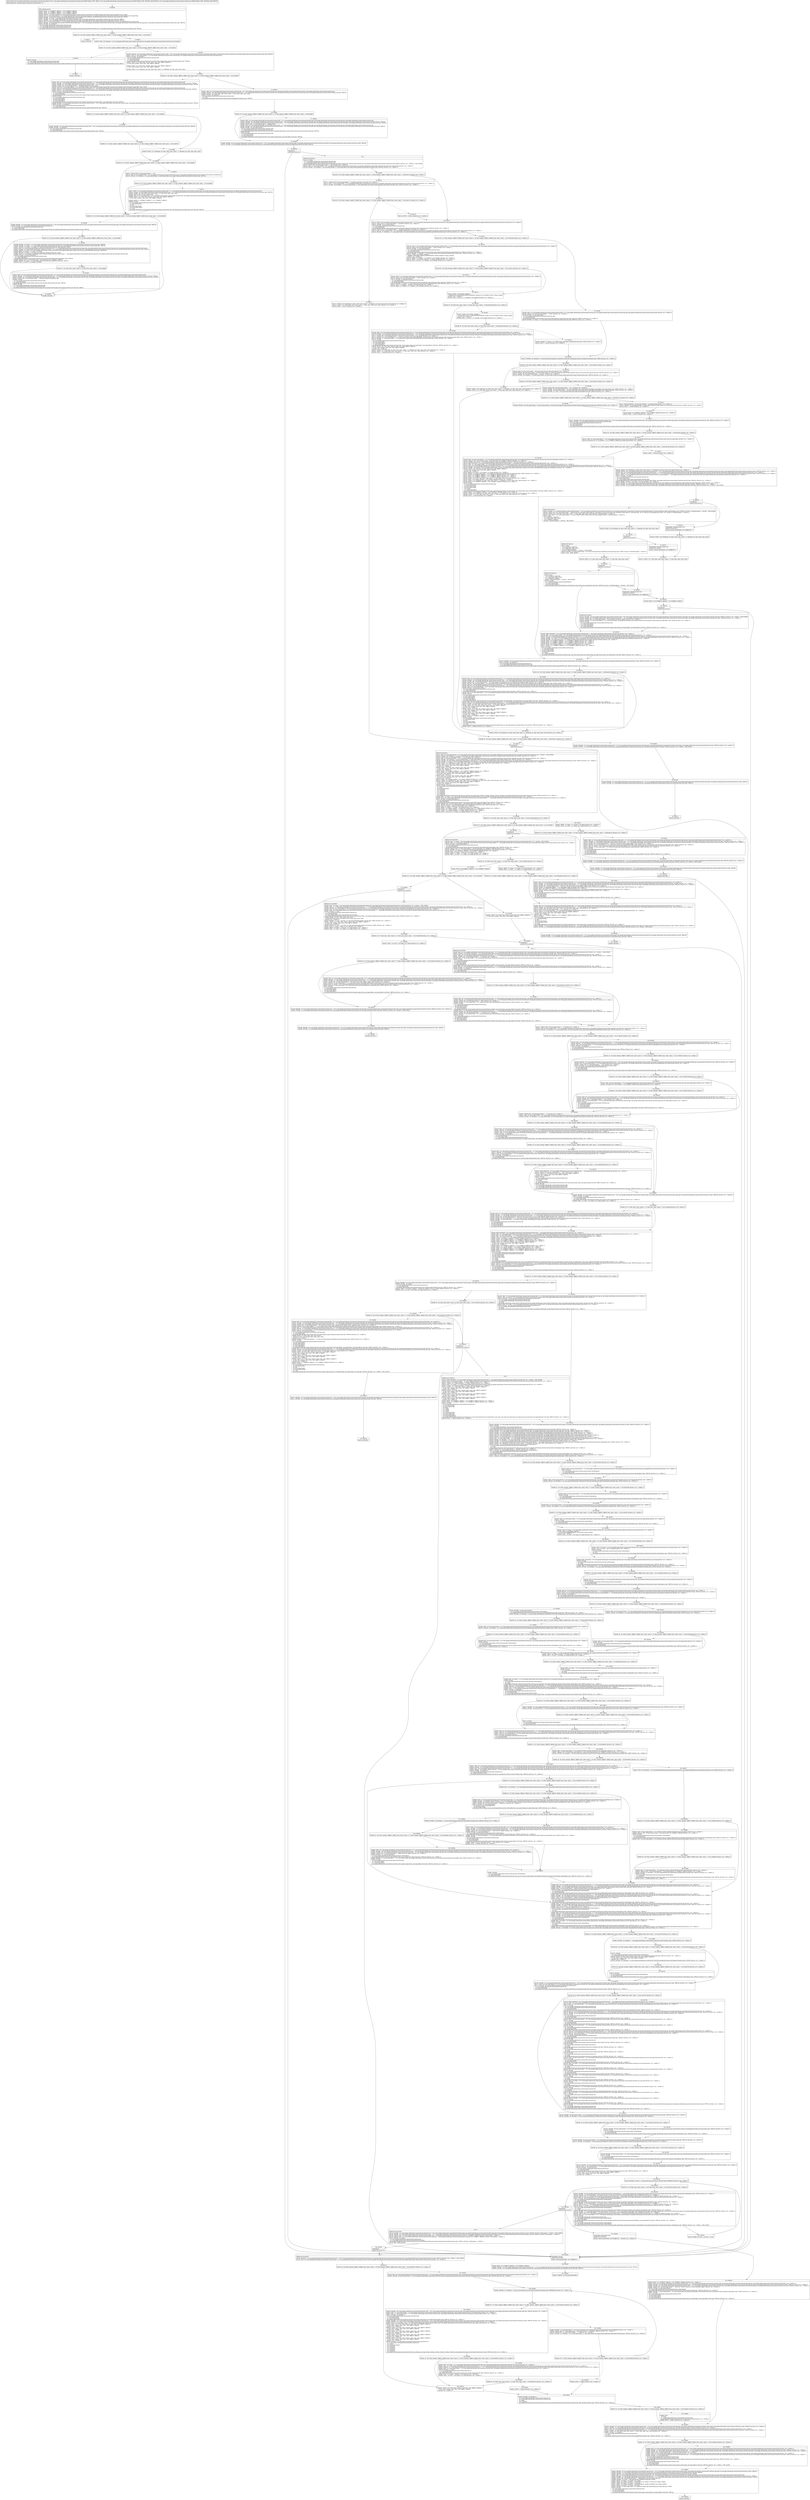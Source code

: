 digraph "CFG forcom.google.android.gms.measurement.internal.zzjg.zzd(Lcom\/google\/android\/gms\/measurement\/internal\/zzai;Lcom\/google\/android\/gms\/measurement\/internal\/zzn;)V" {
Node_0 [shape=record,label="{0\:\ 0x0000|MTH_ENTER_BLOCK\l|0x0000: MOVE  (r1 I:?[OBJECT, ARRAY]) = (r24 I:?[OBJECT, ARRAY]) \l0x0002: MOVE  (r2 I:?[OBJECT, ARRAY]) = (r25 I:?[OBJECT, ARRAY]) \l0x0004: MOVE  (r3 I:?[OBJECT, ARRAY]) = (r26 I:?[OBJECT, ARRAY]) \l0x0006: INVOKE  (r26 I:java.lang.Object) com.google.android.gms.common.internal.Preconditions.checkNotNull(java.lang.Object):java.lang.Object type: STATIC \l0x0009: IGET  (r4 I:java.lang.String) = (r3 I:com.google.android.gms.measurement.internal.zzn) com.google.android.gms.measurement.internal.zzn.packageName java.lang.String \l0x000b: INVOKE  (r4 I:java.lang.String) com.google.android.gms.common.internal.Preconditions.checkNotEmpty(java.lang.String):java.lang.String type: STATIC \l0x000e: INVOKE  (r4 I:long) =  java.lang.System.nanoTime():long type: STATIC \l0x0012: INVOKE  (r24 I:com.google.android.gms.measurement.internal.zzjg) com.google.android.gms.measurement.internal.zzjg.zzo():void type: DIRECT \l0x0015: INVOKE  (r24 I:com.google.android.gms.measurement.internal.zzjg) com.google.android.gms.measurement.internal.zzjg.zzjj():void type: VIRTUAL \l0x0018: IGET  (r15 I:java.lang.String) = (r3 I:com.google.android.gms.measurement.internal.zzn) com.google.android.gms.measurement.internal.zzn.packageName java.lang.String \l0x001a: INVOKE  (r6 I:com.google.android.gms.measurement.internal.zzjo) = (r24 I:com.google.android.gms.measurement.internal.zzjg) com.google.android.gms.measurement.internal.zzjg.zzgw():com.google.android.gms.measurement.internal.zzjo type: VIRTUAL \l0x001e: INVOKE  (r6 I:boolean) = \l  (r6 I:com.google.android.gms.measurement.internal.zzjo)\l  (r2 I:com.google.android.gms.measurement.internal.zzai)\l  (r3 I:com.google.android.gms.measurement.internal.zzn)\l com.google.android.gms.measurement.internal.zzjo.zze(com.google.android.gms.measurement.internal.zzai, com.google.android.gms.measurement.internal.zzn):boolean type: VIRTUAL \l}"];
Node_1 [shape=record,label="{1\:\ 0x0022|0x0022: IF  (r6 I:?[int, boolean, OBJECT, ARRAY, byte, short, char]) != (0 ?[int, boolean, OBJECT, ARRAY, byte, short, char])  \-\> B:3:0x0025 \l}"];
Node_2 [shape=record,label="{2\:\ 0x0024|0x0024: RETURN   \l}"];
Node_3 [shape=record,label="{3\:\ 0x0025|0x0025: IGET  (r6 I:boolean) = (r3 I:com.google.android.gms.measurement.internal.zzn) com.google.android.gms.measurement.internal.zzn.zzcq boolean \l}"];
Node_4 [shape=record,label="{4\:\ 0x0027|0x0027: IF  (r6 I:?[int, boolean, OBJECT, ARRAY, byte, short, char]) != (0 ?[int, boolean, OBJECT, ARRAY, byte, short, char])  \-\> B:7:0x002d \l}"];
Node_5 [shape=record,label="{5\:\ 0x0029|0x0029: INVOKE  \l  (r1 I:com.google.android.gms.measurement.internal.zzjg)\l  (r3 I:com.google.android.gms.measurement.internal.zzn)\l com.google.android.gms.measurement.internal.zzjg.zzg(com.google.android.gms.measurement.internal.zzn):com.google.android.gms.measurement.internal.zzf type: DIRECT \l}"];
Node_6 [shape=record,label="{6\:\ 0x002c|0x002c: RETURN   \l}"];
Node_7 [shape=record,label="{7\:\ 0x002d|0x002d: INVOKE  (r6 I:com.google.android.gms.measurement.internal.zzfd) = (r24 I:com.google.android.gms.measurement.internal.zzjg) com.google.android.gms.measurement.internal.zzjg.zzgz():com.google.android.gms.measurement.internal.zzfd type: VIRTUAL \l0x0031: IGET  (r7 I:java.lang.String) = (r2 I:com.google.android.gms.measurement.internal.zzai) com.google.android.gms.measurement.internal.zzai.name java.lang.String \l0x0033: INVOKE  (r6 I:boolean) = \l  (r6 I:com.google.android.gms.measurement.internal.zzfd)\l  (r15 I:java.lang.String)\l  (r7 I:java.lang.String)\l com.google.android.gms.measurement.internal.zzfd.zzk(java.lang.String, java.lang.String):boolean type: VIRTUAL \l0x0037: CONST  (r14 I:?[int, float, boolean, short, byte, char, OBJECT, ARRAY]) = \l  (0 ?[int, float, boolean, short, byte, char, OBJECT, ARRAY])\l \l0x0038: CONST  (r13 I:?[int, float, boolean, short, byte, char, OBJECT, ARRAY]) = \l  (0 ?[int, float, boolean, short, byte, char, OBJECT, ARRAY])\l \l0x0039: CONST  (r12 I:?[boolean, int, float, short, byte, char]) = (1 ?[boolean, int, float, short, byte, char]) \l}"];
Node_8 [shape=record,label="{8\:\ 0x003a|0x003a: IF  (r6 I:?[int, boolean, OBJECT, ARRAY, byte, short, char]) == (0 ?[int, boolean, OBJECT, ARRAY, byte, short, char])  \-\> B:25:0x00d7 \l}"];
Node_9 [shape=record,label="{9\:\ 0x003c|0x003c: IGET  (r3 I:com.google.android.gms.measurement.internal.zzfj) = (r1 I:com.google.android.gms.measurement.internal.zzjg) com.google.android.gms.measurement.internal.zzjg.zzj com.google.android.gms.measurement.internal.zzfj \l0x003e: INVOKE  (r3 I:com.google.android.gms.measurement.internal.zzef) = (r3 I:com.google.android.gms.measurement.internal.zzfj) com.google.android.gms.measurement.internal.zzfj.zzab():com.google.android.gms.measurement.internal.zzef type: VIRTUAL \l0x0042: INVOKE  (r3 I:com.google.android.gms.measurement.internal.zzeh) = (r3 I:com.google.android.gms.measurement.internal.zzef) com.google.android.gms.measurement.internal.zzef.zzgn():com.google.android.gms.measurement.internal.zzeh type: VIRTUAL \l0x0046: CONST_STR  (r4 I:java.lang.String) =  \"Dropping blacklisted event. appId\" \l0x0048: INVOKE  (r5 I:java.lang.Object) = (r15 I:java.lang.String) com.google.android.gms.measurement.internal.zzef.zzam(java.lang.String):java.lang.Object type: STATIC \l0x004c: IGET  (r6 I:com.google.android.gms.measurement.internal.zzfj) = (r1 I:com.google.android.gms.measurement.internal.zzjg) com.google.android.gms.measurement.internal.zzjg.zzj com.google.android.gms.measurement.internal.zzfj \l0x004e: INVOKE  (r6 I:com.google.android.gms.measurement.internal.zzed) = (r6 I:com.google.android.gms.measurement.internal.zzfj) com.google.android.gms.measurement.internal.zzfj.zzy():com.google.android.gms.measurement.internal.zzed type: VIRTUAL \l0x0052: IGET  (r7 I:java.lang.String) = (r2 I:com.google.android.gms.measurement.internal.zzai) com.google.android.gms.measurement.internal.zzai.name java.lang.String \l0x0054: INVOKE  (r6 I:java.lang.String) = \l  (r6 I:com.google.android.gms.measurement.internal.zzed)\l  (r7 I:java.lang.String)\l com.google.android.gms.measurement.internal.zzed.zzaj(java.lang.String):java.lang.String type: VIRTUAL \l0x0058: INVOKE  \l  (r3 I:com.google.android.gms.measurement.internal.zzeh)\l  (r4 I:java.lang.String)\l  (r5 I:java.lang.Object)\l  (r6 I:java.lang.Object)\l com.google.android.gms.measurement.internal.zzeh.zza(java.lang.String, java.lang.Object, java.lang.Object):void type: VIRTUAL \l0x005b: INVOKE  (r3 I:com.google.android.gms.measurement.internal.zzfd) = (r24 I:com.google.android.gms.measurement.internal.zzjg) com.google.android.gms.measurement.internal.zzjg.zzgz():com.google.android.gms.measurement.internal.zzfd type: VIRTUAL \l0x005f: INVOKE  (r3 I:boolean) = \l  (r3 I:com.google.android.gms.measurement.internal.zzfd)\l  (r15 I:java.lang.String)\l com.google.android.gms.measurement.internal.zzfd.zzbc(java.lang.String):boolean type: VIRTUAL \l}"];
Node_10 [shape=record,label="{10\:\ 0x0063|0x0063: IF  (r3 I:?[int, boolean, OBJECT, ARRAY, byte, short, char]) != (0 ?[int, boolean, OBJECT, ARRAY, byte, short, char])  \-\> B:13:0x006f \l}"];
Node_11 [shape=record,label="{11\:\ 0x0065|0x0065: INVOKE  (r3 I:com.google.android.gms.measurement.internal.zzfd) = (r24 I:com.google.android.gms.measurement.internal.zzjg) com.google.android.gms.measurement.internal.zzjg.zzgz():com.google.android.gms.measurement.internal.zzfd type: VIRTUAL \l0x0069: INVOKE  (r3 I:boolean) = \l  (r3 I:com.google.android.gms.measurement.internal.zzfd)\l  (r15 I:java.lang.String)\l com.google.android.gms.measurement.internal.zzfd.zzbd(java.lang.String):boolean type: VIRTUAL \l}"];
Node_12 [shape=record,label="{12\:\ 0x006d|0x006d: IF  (r3 I:?[int, boolean, OBJECT, ARRAY, byte, short, char]) == (0 ?[int, boolean, OBJECT, ARRAY, byte, short, char])  \-\> B:14:0x0070 \l}"];
Node_13 [shape=record,label="{13\:\ 0x006f|0x006f: CONST  (r13 I:?[boolean, int, float, short, byte, char]) = (1 ?[boolean, int, float, short, byte, char]) \l}"];
Node_14 [shape=record,label="{14\:\ 0x0070|0x0070: IF  (r13 I:?[int, boolean, OBJECT, ARRAY, byte, short, char]) != (0 ?[int, boolean, OBJECT, ARRAY, byte, short, char])  \-\> B:18:0x008d \l}"];
Node_15 [shape=record,label="{15\:\ 0x0072|0x0072: CONST_STR  (r3 I:java.lang.String) =  \"_err\" \l0x0074: IGET  (r4 I:java.lang.String) = (r2 I:com.google.android.gms.measurement.internal.zzai) com.google.android.gms.measurement.internal.zzai.name java.lang.String \l0x0076: INVOKE  (r3 I:boolean) = (r3 I:java.lang.String), (r4 I:java.lang.Object) java.lang.String.equals(java.lang.Object):boolean type: VIRTUAL \l}"];
Node_16 [shape=record,label="{16\:\ 0x007a|0x007a: IF  (r3 I:?[int, boolean, OBJECT, ARRAY, byte, short, char]) != (0 ?[int, boolean, OBJECT, ARRAY, byte, short, char])  \-\> B:18:0x008d \l}"];
Node_17 [shape=record,label="{17\:\ 0x007c|0x007c: IGET  (r3 I:com.google.android.gms.measurement.internal.zzfj) = (r1 I:com.google.android.gms.measurement.internal.zzjg) com.google.android.gms.measurement.internal.zzjg.zzj com.google.android.gms.measurement.internal.zzfj \l0x007e: INVOKE  (r6 I:com.google.android.gms.measurement.internal.zzjs) = (r3 I:com.google.android.gms.measurement.internal.zzfj) com.google.android.gms.measurement.internal.zzfj.zzz():com.google.android.gms.measurement.internal.zzjs type: VIRTUAL \l0x0082: CONST  (r8 I:?[int, float, short, byte, char]) = (11 ?[int, float, short, byte, char]) \l0x0084: CONST_STR  (r9 I:java.lang.String) =  \"_ev\" \l0x0086: IGET  (r10 I:java.lang.String) = (r2 I:com.google.android.gms.measurement.internal.zzai) com.google.android.gms.measurement.internal.zzai.name java.lang.String \l0x0088: CONST  (r11 I:?[int, float, boolean, short, byte, char, OBJECT, ARRAY]) = \l  (0 ?[int, float, boolean, short, byte, char, OBJECT, ARRAY])\l \l0x0089: MOVE  (r7 I:?[OBJECT, ARRAY]) = (r15 I:?[OBJECT, ARRAY]) \l0x008a: INVOKE  \l  (r6 I:com.google.android.gms.measurement.internal.zzjs)\l  (r7 I:java.lang.String)\l  (r8 I:int)\l  (r9 I:java.lang.String)\l  (r10 I:java.lang.String)\l  (r11 I:int)\l com.google.android.gms.measurement.internal.zzjs.zza(java.lang.String, int, java.lang.String, java.lang.String, int):void type: VIRTUAL \l}"];
Node_18 [shape=record,label="{18\:\ 0x008d|0x008d: IF  (r13 I:?[int, boolean, OBJECT, ARRAY, byte, short, char]) == (0 ?[int, boolean, OBJECT, ARRAY, byte, short, char])  \-\> B:24:0x00d6 \l}"];
Node_19 [shape=record,label="{19\:\ 0x008f|0x008f: INVOKE  (r2 I:com.google.android.gms.measurement.internal.zzx) = (r24 I:com.google.android.gms.measurement.internal.zzjg) com.google.android.gms.measurement.internal.zzjg.zzgy():com.google.android.gms.measurement.internal.zzx type: VIRTUAL \l0x0093: INVOKE  (r2 I:com.google.android.gms.measurement.internal.zzf) = \l  (r2 I:com.google.android.gms.measurement.internal.zzx)\l  (r15 I:java.lang.String)\l com.google.android.gms.measurement.internal.zzx.zzab(java.lang.String):com.google.android.gms.measurement.internal.zzf type: VIRTUAL \l}"];
Node_20 [shape=record,label="{20\:\ 0x0097|0x0097: IF  (r2 I:?[int, boolean, OBJECT, ARRAY, byte, short, char]) == (0 ?[int, boolean, OBJECT, ARRAY, byte, short, char])  \-\> B:24:0x00d6 \l}"];
Node_21 [shape=record,label="{21\:\ 0x0099|0x0099: INVOKE  (r3 I:long) = (r2 I:com.google.android.gms.measurement.internal.zzf) com.google.android.gms.measurement.internal.zzf.zzat():long type: VIRTUAL \l0x009d: INVOKE  (r5 I:long) = (r2 I:com.google.android.gms.measurement.internal.zzf) com.google.android.gms.measurement.internal.zzf.zzas():long type: VIRTUAL \l0x00a1: INVOKE  (r3 I:long) = (r3 I:long), (r5 I:long) java.lang.Math.max(long, long):long type: STATIC \l0x00a5: IGET  (r5 I:com.google.android.gms.measurement.internal.zzfj) = (r1 I:com.google.android.gms.measurement.internal.zzjg) com.google.android.gms.measurement.internal.zzjg.zzj com.google.android.gms.measurement.internal.zzfj \l0x00a7: INVOKE  (r5 I:com.google.android.gms.common.util.Clock) = (r5 I:com.google.android.gms.measurement.internal.zzfj) com.google.android.gms.measurement.internal.zzfj.zzx():com.google.android.gms.common.util.Clock type: VIRTUAL \l0x00ab: INVOKE  (r5 I:long) = (r5 I:com.google.android.gms.common.util.Clock) com.google.android.gms.common.util.Clock.currentTimeMillis():long type: INTERFACE \l0x00af: ARITH  (r5 I:long) = (r5 I:long) \- (r3 I:long) \l0x00b0: INVOKE  (r3 I:long) = (r5 I:long) java.lang.Math.abs(long):long type: STATIC \l0x00b4: SGET  (r5 I:com.google.android.gms.measurement.internal.zzdu\<java.lang.Long\>) =  com.google.android.gms.measurement.internal.zzak.zzhe com.google.android.gms.measurement.internal.zzdu \l0x00b6: INVOKE  (r5 I:java.lang.Object) = \l  (r5 I:com.google.android.gms.measurement.internal.zzdu)\l  (r14 I:java.lang.Object)\l com.google.android.gms.measurement.internal.zzdu.get(java.lang.Object):java.lang.Object type: VIRTUAL \l0x00ba: CHECK_CAST  (r5 I:java.lang.Long) = (java.lang.Long) (r5 I:?[OBJECT, ARRAY]) \l0x00bc: INVOKE  (r5 I:long) = (r5 I:java.lang.Long) java.lang.Long.longValue():long type: VIRTUAL \l0x00c0: CMP_L  (r3 I:int) = (r3 I:long), (r5 I:long) \l}"];
Node_22 [shape=record,label="{22\:\ 0x00c2|0x00c2: IF  (r3 I:?[int, byte, short, char]) \<= (0 ?[int, byte, short, char])  \-\> B:24:0x00d6 \l}"];
Node_23 [shape=record,label="{23\:\ 0x00c4|0x00c4: IGET  (r3 I:com.google.android.gms.measurement.internal.zzfj) = (r1 I:com.google.android.gms.measurement.internal.zzjg) com.google.android.gms.measurement.internal.zzjg.zzj com.google.android.gms.measurement.internal.zzfj \l0x00c6: INVOKE  (r3 I:com.google.android.gms.measurement.internal.zzef) = (r3 I:com.google.android.gms.measurement.internal.zzfj) com.google.android.gms.measurement.internal.zzfj.zzab():com.google.android.gms.measurement.internal.zzef type: VIRTUAL \l0x00ca: INVOKE  (r3 I:com.google.android.gms.measurement.internal.zzeh) = (r3 I:com.google.android.gms.measurement.internal.zzef) com.google.android.gms.measurement.internal.zzef.zzgr():com.google.android.gms.measurement.internal.zzeh type: VIRTUAL \l0x00ce: CONST_STR  (r4 I:java.lang.String) =  \"Fetching config for blacklisted app\" \l0x00d0: INVOKE  \l  (r3 I:com.google.android.gms.measurement.internal.zzeh)\l  (r4 I:java.lang.String)\l com.google.android.gms.measurement.internal.zzeh.zzao(java.lang.String):void type: VIRTUAL \l0x00d3: INVOKE  \l  (r1 I:com.google.android.gms.measurement.internal.zzjg)\l  (r2 I:com.google.android.gms.measurement.internal.zzf)\l com.google.android.gms.measurement.internal.zzjg.zzb(com.google.android.gms.measurement.internal.zzf):void type: DIRECT \l}"];
Node_24 [shape=record,label="{24\:\ 0x00d6|0x00d6: RETURN   \l}"];
Node_25 [shape=record,label="{25\:\ 0x00d7|0x00d7: IGET  (r6 I:com.google.android.gms.measurement.internal.zzfj) = (r1 I:com.google.android.gms.measurement.internal.zzjg) com.google.android.gms.measurement.internal.zzjg.zzj com.google.android.gms.measurement.internal.zzfj \l0x00d9: INVOKE  (r6 I:com.google.android.gms.measurement.internal.zzef) = (r6 I:com.google.android.gms.measurement.internal.zzfj) com.google.android.gms.measurement.internal.zzfj.zzab():com.google.android.gms.measurement.internal.zzef type: VIRTUAL \l0x00dd: CONST  (r10 I:?[int, float, short, byte, char]) = (2 ?[int, float, short, byte, char]) \l0x00de: INVOKE  (r6 I:boolean) = \l  (r6 I:com.google.android.gms.measurement.internal.zzef)\l  (r10 I:int)\l com.google.android.gms.measurement.internal.zzef.isLoggable(int):boolean type: VIRTUAL \l}"];
Node_26 [shape=record,label="{26\:\ 0x00e2|0x00e2: IF  (r6 I:?[int, boolean, OBJECT, ARRAY, byte, short, char]) == (0 ?[int, boolean, OBJECT, ARRAY, byte, short, char])  \-\> B:28:0x00fd \l}"];
Node_27 [shape=record,label="{27\:\ 0x00e4|0x00e4: IGET  (r6 I:com.google.android.gms.measurement.internal.zzfj) = (r1 I:com.google.android.gms.measurement.internal.zzjg) com.google.android.gms.measurement.internal.zzjg.zzj com.google.android.gms.measurement.internal.zzfj \l0x00e6: INVOKE  (r6 I:com.google.android.gms.measurement.internal.zzef) = (r6 I:com.google.android.gms.measurement.internal.zzfj) com.google.android.gms.measurement.internal.zzfj.zzab():com.google.android.gms.measurement.internal.zzef type: VIRTUAL \l0x00ea: INVOKE  (r6 I:com.google.android.gms.measurement.internal.zzeh) = (r6 I:com.google.android.gms.measurement.internal.zzef) com.google.android.gms.measurement.internal.zzef.zzgs():com.google.android.gms.measurement.internal.zzeh type: VIRTUAL \l0x00ee: CONST_STR  (r7 I:java.lang.String) =  \"Logging event\" \l0x00f0: IGET  (r8 I:com.google.android.gms.measurement.internal.zzfj) = (r1 I:com.google.android.gms.measurement.internal.zzjg) com.google.android.gms.measurement.internal.zzjg.zzj com.google.android.gms.measurement.internal.zzfj \l0x00f2: INVOKE  (r8 I:com.google.android.gms.measurement.internal.zzed) = (r8 I:com.google.android.gms.measurement.internal.zzfj) com.google.android.gms.measurement.internal.zzfj.zzy():com.google.android.gms.measurement.internal.zzed type: VIRTUAL \l0x00f6: INVOKE  (r8 I:java.lang.String) = \l  (r8 I:com.google.android.gms.measurement.internal.zzed)\l  (r2 I:com.google.android.gms.measurement.internal.zzai)\l com.google.android.gms.measurement.internal.zzed.zzb(com.google.android.gms.measurement.internal.zzai):java.lang.String type: VIRTUAL \l0x00fa: INVOKE  \l  (r6 I:com.google.android.gms.measurement.internal.zzeh)\l  (r7 I:java.lang.String)\l  (r8 I:java.lang.Object)\l com.google.android.gms.measurement.internal.zzeh.zza(java.lang.String, java.lang.Object):void type: VIRTUAL \l}"];
Node_28 [shape=record,label="{28\:\ 0x00fd|0x00fd: INVOKE  (r6 I:com.google.android.gms.measurement.internal.zzx) = (r24 I:com.google.android.gms.measurement.internal.zzjg) com.google.android.gms.measurement.internal.zzjg.zzgy():com.google.android.gms.measurement.internal.zzx type: VIRTUAL \l0x0101: INVOKE  (r6 I:com.google.android.gms.measurement.internal.zzx) com.google.android.gms.measurement.internal.zzx.beginTransaction():void type: VIRTUAL \l}"];
Node_29 [shape=record,label="{29\:\ 0x0104|SYNTHETIC\lSplitter:B:29:0x0104\l}"];
Node_30 [shape=record,label="{30\:\ ?|Splitter:B:29:0x0104\l|0x0104: INVOKE  \l  (r1 I:com.google.android.gms.measurement.internal.zzjg)\l  (r3 I:com.google.android.gms.measurement.internal.zzn)\l com.google.android.gms.measurement.internal.zzjg.zzg(com.google.android.gms.measurement.internal.zzn):com.google.android.gms.measurement.internal.zzf type: DIRECT A[Catch:\{ all \-\> 0x08ce \}, TRY_ENTER]\l0x0107: CONST_STR  (r6 I:java.lang.String) =  \"_iap\" A[Catch:\{ all \-\> 0x08ce \}]\l0x0109: IGET  (r7 I:java.lang.String) = (r2 I:com.google.android.gms.measurement.internal.zzai) com.google.android.gms.measurement.internal.zzai.name java.lang.String A[Catch:\{ all \-\> 0x08ce \}]\l0x010b: INVOKE  (r6 I:boolean) = (r6 I:java.lang.String), (r7 I:java.lang.Object) java.lang.String.equals(java.lang.Object):boolean type: VIRTUAL A[Catch:\{ all \-\> 0x08ce \}]\l}"];
Node_31 [shape=record,label="{31\:\ 0x010f|0x010f: IF  (r6 I:?[int, boolean, OBJECT, ARRAY, byte, short, char]) != (0 ?[int, boolean, OBJECT, ARRAY, byte, short, char])  \-\> B:36:0x0122 A[Catch:\{ all \-\> 0x08ce \}]\l}"];
Node_32 [shape=record,label="{32\:\ 0x0111|0x0111: CONST_STR  (r6 I:java.lang.String) =  \"ecommerce_purchase\" A[Catch:\{ all \-\> 0x08ce \}]\l0x0113: IGET  (r7 I:java.lang.String) = (r2 I:com.google.android.gms.measurement.internal.zzai) com.google.android.gms.measurement.internal.zzai.name java.lang.String A[Catch:\{ all \-\> 0x08ce \}]\l0x0115: INVOKE  (r6 I:boolean) = (r6 I:java.lang.String), (r7 I:java.lang.Object) java.lang.String.equals(java.lang.Object):boolean type: VIRTUAL A[Catch:\{ all \-\> 0x08ce \}]\l}"];
Node_33 [shape=record,label="{33\:\ 0x0119|0x0119: IF  (r6 I:?[int, boolean, OBJECT, ARRAY, byte, short, char]) == (0 ?[int, boolean, OBJECT, ARRAY, byte, short, char])  \-\> B:35:0x011c A[Catch:\{ all \-\> 0x08ce \}]\l}"];
Node_34 [shape=record,label="{34\:\ 0x011b|0x011b: GOTO  \-\> 0x0122 A[Catch:\{ all \-\> 0x08ce \}]\l}"];
Node_35 [shape=record,label="{35\:\ 0x011c|0x011c: CONST  (r16 I:?[boolean, int, float, short, byte, char]) = (1 ?[boolean, int, float, short, byte, char]) A[Catch:\{ all \-\> 0x08ce \}]\l0x011e: CONST  (r17 I:?[int, float, short, byte, char]) = (2 ?[int, float, short, byte, char]) A[Catch:\{ all \-\> 0x08ce \}]\l0x0120: GOTO  \-\> 0x02c7 A[Catch:\{ all \-\> 0x08ce \}]\l}"];
Node_36 [shape=record,label="{36\:\ 0x0122|0x0122: IGET  (r6 I:com.google.android.gms.measurement.internal.zzah) = (r2 I:com.google.android.gms.measurement.internal.zzai) com.google.android.gms.measurement.internal.zzai.zzfq com.google.android.gms.measurement.internal.zzah A[Catch:\{ all \-\> 0x08ce \}]\l0x0124: CONST_STR  (r7 I:java.lang.String) =  \"currency\" A[Catch:\{ all \-\> 0x08ce \}]\l0x0126: INVOKE  (r6 I:java.lang.String) = \l  (r6 I:com.google.android.gms.measurement.internal.zzah)\l  (r7 I:java.lang.String)\l com.google.android.gms.measurement.internal.zzah.getString(java.lang.String):java.lang.String type: VIRTUAL A[Catch:\{ all \-\> 0x08ce \}]\l0x012a: CONST_STR  (r7 I:java.lang.String) =  \"ecommerce_purchase\" A[Catch:\{ all \-\> 0x08ce \}]\l0x012c: IGET  (r8 I:java.lang.String) = (r2 I:com.google.android.gms.measurement.internal.zzai) com.google.android.gms.measurement.internal.zzai.name java.lang.String A[Catch:\{ all \-\> 0x08ce \}]\l0x012e: INVOKE  (r7 I:boolean) = (r7 I:java.lang.String), (r8 I:java.lang.Object) java.lang.String.equals(java.lang.Object):boolean type: VIRTUAL A[Catch:\{ all \-\> 0x08ce \}]\l}"];
Node_37 [shape=record,label="{37\:\ 0x0132|0x0132: IF  (r7 I:?[int, boolean, OBJECT, ARRAY, byte, short, char]) == (0 ?[int, boolean, OBJECT, ARRAY, byte, short, char])  \-\> B:47:0x018b A[Catch:\{ all \-\> 0x08ce \}]\l}"];
Node_38 [shape=record,label="{38\:\ 0x0134|0x0134: IGET  (r7 I:com.google.android.gms.measurement.internal.zzah) = (r2 I:com.google.android.gms.measurement.internal.zzai) com.google.android.gms.measurement.internal.zzai.zzfq com.google.android.gms.measurement.internal.zzah A[Catch:\{ all \-\> 0x08ce \}]\l0x0136: CONST_STR  (r8 I:java.lang.String) =  \"value\" A[Catch:\{ all \-\> 0x08ce \}]\l0x0138: INVOKE  (r7 I:java.lang.Double) = \l  (r7 I:com.google.android.gms.measurement.internal.zzah)\l  (r8 I:java.lang.String)\l com.google.android.gms.measurement.internal.zzah.zzah(java.lang.String):java.lang.Double type: VIRTUAL A[Catch:\{ all \-\> 0x08ce \}]\l0x013c: INVOKE  (r7 I:double) = (r7 I:java.lang.Double) java.lang.Double.doubleValue():double type: VIRTUAL A[Catch:\{ all \-\> 0x08ce \}]\l0x0140: CONST  (r16 I:?[long, double]) = \l  (4696837146684686336(0x412e848000000000, double:1000000.0) ?[long, double])\l A[Catch:\{ all \-\> 0x08ce \}]\l0x0145: ARITH  (r7 I:double) = (r7 I:double) * (r16 I:double) A[Catch:\{ all \-\> 0x08ce \}]\l0x0147: CONST  (r18 I:?[long, double]) = (0 ?[long, double]) A[Catch:\{ all \-\> 0x08ce \}]\l0x0149: CMP_L  (r9 I:int) = (r7 I:double), (r18 I:double) A[Catch:\{ all \-\> 0x08ce \}]\l}"];
Node_39 [shape=record,label="{39\:\ 0x014b|0x014b: IF  (r9 I:?[int, boolean, OBJECT, ARRAY, byte, short, char]) != (0 ?[int, boolean, OBJECT, ARRAY, byte, short, char])  \-\> B:41:0x015c A[Catch:\{ all \-\> 0x08ce \}]\l}"];
Node_40 [shape=record,label="{40\:\ 0x014d|0x014d: IGET  (r7 I:com.google.android.gms.measurement.internal.zzah) = (r2 I:com.google.android.gms.measurement.internal.zzai) com.google.android.gms.measurement.internal.zzai.zzfq com.google.android.gms.measurement.internal.zzah A[Catch:\{ all \-\> 0x08ce \}]\l0x014f: CONST_STR  (r8 I:java.lang.String) =  \"value\" A[Catch:\{ all \-\> 0x08ce \}]\l0x0151: INVOKE  (r7 I:java.lang.Long) = \l  (r7 I:com.google.android.gms.measurement.internal.zzah)\l  (r8 I:java.lang.String)\l com.google.android.gms.measurement.internal.zzah.getLong(java.lang.String):java.lang.Long type: VIRTUAL A[Catch:\{ all \-\> 0x08ce \}]\l0x0155: INVOKE  (r7 I:long) = (r7 I:java.lang.Long) java.lang.Long.longValue():long type: VIRTUAL A[Catch:\{ all \-\> 0x08ce \}]\l0x0159: CAST  (r7 I:double) = (double) (r7 I:long) A[Catch:\{ all \-\> 0x08ce \}]\l0x015a: ARITH  (r7 I:double) = (r7 I:double) * (r16 I:double) A[Catch:\{ all \-\> 0x08ce \}]\l}"];
Node_41 [shape=record,label="{41\:\ 0x015c|0x015c: CONST  (r16 I:?[long, double]) = \l  (4890909195324358656(0x43e0000000000000, double:9.223372036854776E18) ?[long, double])\l A[Catch:\{ all \-\> 0x08ce \}]\l0x015e: CMP_G  (r9 I:int) = (r7 I:double), (r16 I:double) A[Catch:\{ all \-\> 0x08ce \}]\l}"];
Node_42 [shape=record,label="{42\:\ 0x0160|0x0160: IF  (r9 I:?[int, byte, short, char]) \> (0 ?[int, byte, short, char])  \-\> B:46:0x016d A[Catch:\{ all \-\> 0x08ce \}]\l}"];
Node_43 [shape=record,label="{43\:\ 0x0162|0x0162: CONST  (r16 I:?[long, double]) = \l  (\-4332462841530417152(0xc3e0000000000000, double:\-9.223372036854776E18) ?[long, double])\l A[Catch:\{ all \-\> 0x08ce \}]\l0x0164: CMP_L  (r9 I:int) = (r7 I:double), (r16 I:double) A[Catch:\{ all \-\> 0x08ce \}]\l}"];
Node_44 [shape=record,label="{44\:\ 0x0166|0x0166: IF  (r9 I:?[int, byte, short, char]) \< (0 ?[int, byte, short, char])  \-\> B:46:0x016d A[Catch:\{ all \-\> 0x08ce \}]\l}"];
Node_45 [shape=record,label="{45\:\ 0x0168|0x0168: INVOKE  (r7 I:long) = (r7 I:double) java.lang.Math.round(double):long type: STATIC A[Catch:\{ all \-\> 0x08ce \}]\l0x016c: GOTO  \-\> 0x0197 A[Catch:\{ all \-\> 0x08ce \}]\l}"];
Node_46 [shape=record,label="{46\:\ 0x016d|0x016d: IGET  (r6 I:com.google.android.gms.measurement.internal.zzfj) = (r1 I:com.google.android.gms.measurement.internal.zzjg) com.google.android.gms.measurement.internal.zzjg.zzj com.google.android.gms.measurement.internal.zzfj A[Catch:\{ all \-\> 0x08ce \}]\l0x016f: INVOKE  (r6 I:com.google.android.gms.measurement.internal.zzef) = (r6 I:com.google.android.gms.measurement.internal.zzfj) com.google.android.gms.measurement.internal.zzfj.zzab():com.google.android.gms.measurement.internal.zzef type: VIRTUAL A[Catch:\{ all \-\> 0x08ce \}]\l0x0173: INVOKE  (r6 I:com.google.android.gms.measurement.internal.zzeh) = (r6 I:com.google.android.gms.measurement.internal.zzef) com.google.android.gms.measurement.internal.zzef.zzgn():com.google.android.gms.measurement.internal.zzeh type: VIRTUAL A[Catch:\{ all \-\> 0x08ce \}]\l0x0177: CONST_STR  (r9 I:java.lang.String) =  \"Data lost. Currency value is too big. appId\" A[Catch:\{ all \-\> 0x08ce \}]\l0x0179: INVOKE  (r11 I:java.lang.Object) = (r15 I:java.lang.String) com.google.android.gms.measurement.internal.zzef.zzam(java.lang.String):java.lang.Object type: STATIC A[Catch:\{ all \-\> 0x08ce \}]\l0x017d: INVOKE  (r7 I:java.lang.Double) = (r7 I:double) java.lang.Double.valueOf(double):java.lang.Double type: STATIC A[Catch:\{ all \-\> 0x08ce \}]\l0x0181: INVOKE  \l  (r6 I:com.google.android.gms.measurement.internal.zzeh)\l  (r9 I:java.lang.String)\l  (r11 I:java.lang.Object)\l  (r7 I:java.lang.Object)\l com.google.android.gms.measurement.internal.zzeh.zza(java.lang.String, java.lang.Object, java.lang.Object):void type: VIRTUAL A[Catch:\{ all \-\> 0x08ce \}]\l0x0184: CONST  (r6 I:?[int, float, boolean, short, byte, char, OBJECT, ARRAY]) = \l  (0 ?[int, float, boolean, short, byte, char, OBJECT, ARRAY])\l A[Catch:\{ all \-\> 0x08ce \}]\l0x0185: CONST  (r16 I:?[boolean, int, float, short, byte, char]) = (1 ?[boolean, int, float, short, byte, char]) A[Catch:\{ all \-\> 0x08ce \}]\l0x0187: CONST  (r17 I:?[int, float, short, byte, char]) = (2 ?[int, float, short, byte, char]) A[Catch:\{ all \-\> 0x08ce \}]\l0x0189: GOTO  \-\> 0x02b6 A[Catch:\{ all \-\> 0x08ce \}]\l}"];
Node_47 [shape=record,label="{47\:\ 0x018b|0x018b: IGET  (r7 I:com.google.android.gms.measurement.internal.zzah) = (r2 I:com.google.android.gms.measurement.internal.zzai) com.google.android.gms.measurement.internal.zzai.zzfq com.google.android.gms.measurement.internal.zzah A[Catch:\{ all \-\> 0x08ce \}]\l0x018d: CONST_STR  (r8 I:java.lang.String) =  \"value\" A[Catch:\{ all \-\> 0x08ce \}]\l0x018f: INVOKE  (r7 I:java.lang.Long) = \l  (r7 I:com.google.android.gms.measurement.internal.zzah)\l  (r8 I:java.lang.String)\l com.google.android.gms.measurement.internal.zzah.getLong(java.lang.String):java.lang.Long type: VIRTUAL A[Catch:\{ all \-\> 0x08ce \}]\l0x0193: INVOKE  (r7 I:long) = (r7 I:java.lang.Long) java.lang.Long.longValue():long type: VIRTUAL A[Catch:\{ all \-\> 0x08ce \}]\l}"];
Node_48 [shape=record,label="{48\:\ 0x0197|0x0197: INVOKE  (r9 I:boolean) = (r6 I:java.lang.CharSequence) android.text.TextUtils.isEmpty(java.lang.CharSequence):boolean type: STATIC A[Catch:\{ all \-\> 0x08ce \}]\l}"];
Node_49 [shape=record,label="{49\:\ 0x019b|0x019b: IF  (r9 I:?[int, boolean, OBJECT, ARRAY, byte, short, char]) != (0 ?[int, boolean, OBJECT, ARRAY, byte, short, char])  \-\> B:87:0x02b1 A[Catch:\{ all \-\> 0x08ce \}]\l}"];
Node_50 [shape=record,label="{50\:\ 0x019d|0x019d: SGET  (r9 I:java.util.Locale) =  java.util.Locale.US java.util.Locale A[Catch:\{ all \-\> 0x08ce \}]\l0x019f: INVOKE  (r6 I:java.lang.String) = (r6 I:java.lang.String), (r9 I:java.util.Locale) java.lang.String.toUpperCase(java.util.Locale):java.lang.String type: VIRTUAL A[Catch:\{ all \-\> 0x08ce \}]\l0x01a3: CONST_STR  (r9 I:java.lang.String) =  \"[A\-Z]\{3\}\" A[Catch:\{ all \-\> 0x08ce \}]\l0x01a5: INVOKE  (r9 I:boolean) = (r6 I:java.lang.String), (r9 I:java.lang.String) java.lang.String.matches(java.lang.String):boolean type: VIRTUAL A[Catch:\{ all \-\> 0x08ce \}]\l}"];
Node_51 [shape=record,label="{51\:\ 0x01a9|0x01a9: IF  (r9 I:?[int, boolean, OBJECT, ARRAY, byte, short, char]) == (0 ?[int, boolean, OBJECT, ARRAY, byte, short, char])  \-\> B:87:0x02b1 A[Catch:\{ all \-\> 0x08ce \}]\l}"];
Node_52 [shape=record,label="{52\:\ 0x01ab|0x01ab: CONST_STR  (r9 I:java.lang.String) =  \"_ltv_\" A[Catch:\{ all \-\> 0x08ce \}]\l0x01ad: INVOKE  (r9 I:java.lang.String) = (r9 I:java.lang.Object) java.lang.String.valueOf(java.lang.Object):java.lang.String type: STATIC A[Catch:\{ all \-\> 0x08ce \}]\l0x01b1: INVOKE  (r6 I:java.lang.String) = (r6 I:java.lang.Object) java.lang.String.valueOf(java.lang.Object):java.lang.String type: STATIC A[Catch:\{ all \-\> 0x08ce \}]\l0x01b5: INVOKE  (r11 I:int) = (r6 I:java.lang.String) java.lang.String.length():int type: VIRTUAL A[Catch:\{ all \-\> 0x08ce \}]\l}"];
Node_53 [shape=record,label="{53\:\ 0x01b9|0x01b9: IF  (r11 I:?[int, boolean, OBJECT, ARRAY, byte, short, char]) == (0 ?[int, boolean, OBJECT, ARRAY, byte, short, char])  \-\> B:56:0x01c1 A[Catch:\{ all \-\> 0x08ce \}]\l}"];
Node_54 [shape=record,label="{54\:\ 0x01bb|0x01bb: INVOKE  (r6 I:java.lang.String) = (r9 I:java.lang.String), (r6 I:java.lang.String) java.lang.String.concat(java.lang.String):java.lang.String type: VIRTUAL A[Catch:\{ all \-\> 0x08ce \}]\l}"];
Node_55 [shape=record,label="{55\:\ 0x01bf|0x01bf: MOVE  (r9 I:?[OBJECT, ARRAY]) = (r6 I:?[OBJECT, ARRAY]) A[Catch:\{ all \-\> 0x08ce \}]\l0x01c0: GOTO  \-\> 0x01c7 A[Catch:\{ all \-\> 0x08ce \}]\l}"];
Node_56 [shape=record,label="{56\:\ 0x01c1|0x01c1: NEW_INSTANCE  (r6 I:java.lang.String) =  java.lang.String A[Catch:\{ all \-\> 0x08ce \}]\l0x01c3: INVOKE  (r6 I:java.lang.String), (r9 I:java.lang.String) java.lang.String.\<init\>(java.lang.String):void type: DIRECT A[Catch:\{ all \-\> 0x08ce \}]\l0x01c6: GOTO  \-\> 0x01bf A[Catch:\{ all \-\> 0x08ce \}]\l}"];
Node_57 [shape=record,label="{57\:\ 0x01c7|0x01c7: INVOKE  (r6 I:com.google.android.gms.measurement.internal.zzx) = (r24 I:com.google.android.gms.measurement.internal.zzjg) com.google.android.gms.measurement.internal.zzjg.zzgy():com.google.android.gms.measurement.internal.zzx type: VIRTUAL A[Catch:\{ all \-\> 0x08ce \}]\l0x01cb: INVOKE  (r6 I:com.google.android.gms.measurement.internal.zzjp) = \l  (r6 I:com.google.android.gms.measurement.internal.zzx)\l  (r15 I:java.lang.String)\l  (r9 I:java.lang.String)\l com.google.android.gms.measurement.internal.zzx.zze(java.lang.String, java.lang.String):com.google.android.gms.measurement.internal.zzjp type: VIRTUAL A[Catch:\{ all \-\> 0x08ce \}]\l}"];
Node_58 [shape=record,label="{58\:\ 0x01cf|0x01cf: IF  (r6 I:?[int, boolean, OBJECT, ARRAY, byte, short, char]) == (0 ?[int, boolean, OBJECT, ARRAY, byte, short, char])  \-\> B:63:0x020a A[Catch:\{ all \-\> 0x08ce \}]\l}"];
Node_59 [shape=record,label="{59\:\ 0x01d1|0x01d1: IGET  (r11 I:java.lang.Object) = (r6 I:com.google.android.gms.measurement.internal.zzjp) com.google.android.gms.measurement.internal.zzjp.value java.lang.Object A[Catch:\{ all \-\> 0x08ce \}]\l0x01d3: INSTANCE_OF  (r11 I:boolean) = (r11 I:?[OBJECT, ARRAY]) java.lang.Long A[Catch:\{ all \-\> 0x08ce \}]\l}"];
Node_60 [shape=record,label="{60\:\ 0x01d5|0x01d5: IF  (r11 I:?[int, boolean, OBJECT, ARRAY, byte, short, char]) != (0 ?[int, boolean, OBJECT, ARRAY, byte, short, char])  \-\> B:62:0x01d8 A[Catch:\{ all \-\> 0x08ce \}]\l}"];
Node_61 [shape=record,label="{61\:\ 0x01d7|0x01d7: GOTO  \-\> 0x020a A[Catch:\{ all \-\> 0x08ce \}]\l}"];
Node_62 [shape=record,label="{62\:\ 0x01d8|0x01d8: IGET  (r6 I:java.lang.Object) = (r6 I:com.google.android.gms.measurement.internal.zzjp) com.google.android.gms.measurement.internal.zzjp.value java.lang.Object A[Catch:\{ all \-\> 0x08ce \}]\l0x01da: CHECK_CAST  (r6 I:java.lang.Long) = (java.lang.Long) (r6 I:?[OBJECT, ARRAY]) A[Catch:\{ all \-\> 0x08ce \}]\l0x01dc: INVOKE  (r16 I:long) = (r6 I:java.lang.Long) java.lang.Long.longValue():long type: VIRTUAL A[Catch:\{ all \-\> 0x08ce \}]\l0x01e0: NEW_INSTANCE  (r18 I:com.google.android.gms.measurement.internal.zzjp) =  com.google.android.gms.measurement.internal.zzjp A[Catch:\{ all \-\> 0x08ce \}]\l0x01e2: IGET  (r11 I:java.lang.String) = (r2 I:com.google.android.gms.measurement.internal.zzai) com.google.android.gms.measurement.internal.zzai.origin java.lang.String A[Catch:\{ all \-\> 0x08ce \}]\l0x01e4: IGET  (r6 I:com.google.android.gms.measurement.internal.zzfj) = (r1 I:com.google.android.gms.measurement.internal.zzjg) com.google.android.gms.measurement.internal.zzjg.zzj com.google.android.gms.measurement.internal.zzfj A[Catch:\{ all \-\> 0x08ce \}]\l0x01e6: INVOKE  (r6 I:com.google.android.gms.common.util.Clock) = (r6 I:com.google.android.gms.measurement.internal.zzfj) com.google.android.gms.measurement.internal.zzfj.zzx():com.google.android.gms.common.util.Clock type: VIRTUAL A[Catch:\{ all \-\> 0x08ce \}]\l0x01ea: INVOKE  (r19 I:long) = (r6 I:com.google.android.gms.common.util.Clock) com.google.android.gms.common.util.Clock.currentTimeMillis():long type: INTERFACE A[Catch:\{ all \-\> 0x08ce \}]\l0x01ee: CONST  (r6 I:?[int, float, boolean, short, byte, char, OBJECT, ARRAY]) = \l  (0 ?[int, float, boolean, short, byte, char, OBJECT, ARRAY])\l A[Catch:\{ all \-\> 0x08ce \}]\l0x01ef: ARITH  (r16 I:long) = (r16 I:long) + (r7 I:long) A[Catch:\{ all \-\> 0x08ce \}]\l0x01f1: INVOKE  (r16 I:java.lang.Long) = (r16 I:long) java.lang.Long.valueOf(long):java.lang.Long type: STATIC A[Catch:\{ all \-\> 0x08ce \}]\l0x01f5: MOVE  (r6 I:?[OBJECT, ARRAY]) = (r18 I:?[OBJECT, ARRAY]) A[Catch:\{ all \-\> 0x08ce \}]\l0x01f7: MOVE  (r7 I:?[OBJECT, ARRAY]) = (r15 I:?[OBJECT, ARRAY]) A[Catch:\{ all \-\> 0x08ce \}]\l0x01f8: MOVE  (r8 I:?[OBJECT, ARRAY]) = (r11 I:?[OBJECT, ARRAY]) A[Catch:\{ all \-\> 0x08ce \}]\l0x01f9: CONST  (r14 I:?[int, float, short, byte, char]) = (2 ?[int, float, short, byte, char]) A[Catch:\{ all \-\> 0x08ce \}]\l0x01fa: MOVE  (r10 I:?[long, double]) = (r19 I:?[long, double]) A[Catch:\{ all \-\> 0x08ce \}]\l0x01fc: CONST  (r14 I:?[boolean, int, float, short, byte, char]) = (1 ?[boolean, int, float, short, byte, char]) A[Catch:\{ all \-\> 0x08ce \}]\l0x01fd: MOVE  (r12 I:?[OBJECT, ARRAY]) = (r16 I:?[OBJECT, ARRAY]) A[Catch:\{ all \-\> 0x08ce \}]\l0x01ff: INVOKE  \l  (r6 I:com.google.android.gms.measurement.internal.zzjp)\l  (r7 I:java.lang.String)\l  (r8 I:java.lang.String)\l  (r9 I:java.lang.String)\l  (r10 I:long)\l  (r12 I:java.lang.Object)\l com.google.android.gms.measurement.internal.zzjp.\<init\>(java.lang.String, java.lang.String, java.lang.String, long, java.lang.Object):void type: DIRECT A[Catch:\{ all \-\> 0x08ce \}]\l0x0202: MOVE  (r14 I:?[OBJECT, ARRAY]) = (r18 I:?[OBJECT, ARRAY]) A[Catch:\{ all \-\> 0x08ce \}]\l0x0204: CONST  (r16 I:?[boolean, int, float, short, byte, char]) = (1 ?[boolean, int, float, short, byte, char]) A[Catch:\{ all \-\> 0x08ce \}]\l0x0206: CONST  (r17 I:?[int, float, short, byte, char]) = (2 ?[int, float, short, byte, char]) A[Catch:\{ all \-\> 0x08ce \}]\l0x0208: GOTO  \-\> 0x0276 A[Catch:\{ all \-\> 0x08ce \}]\l}"];
Node_63 [shape=record,label="{63\:\ 0x020a|0x020a: CONST  (r14 I:?[boolean, int, float, short, byte, char]) = (1 ?[boolean, int, float, short, byte, char]) A[Catch:\{ all \-\> 0x08ce \}]\l0x020b: INVOKE  (r6 I:com.google.android.gms.measurement.internal.zzx) = (r24 I:com.google.android.gms.measurement.internal.zzjg) com.google.android.gms.measurement.internal.zzjg.zzgy():com.google.android.gms.measurement.internal.zzx type: VIRTUAL A[Catch:\{ all \-\> 0x08ce \}]\l0x020f: IGET  (r10 I:com.google.android.gms.measurement.internal.zzfj) = (r1 I:com.google.android.gms.measurement.internal.zzjg) com.google.android.gms.measurement.internal.zzjg.zzj com.google.android.gms.measurement.internal.zzfj A[Catch:\{ all \-\> 0x08ce \}]\l0x0211: INVOKE  (r10 I:com.google.android.gms.measurement.internal.zzs) = (r10 I:com.google.android.gms.measurement.internal.zzfj) com.google.android.gms.measurement.internal.zzfj.zzad():com.google.android.gms.measurement.internal.zzs type: VIRTUAL A[Catch:\{ all \-\> 0x08ce \}]\l0x0215: SGET  (r11 I:com.google.android.gms.measurement.internal.zzdu\<java.lang.Integer\>) =  com.google.android.gms.measurement.internal.zzak.zzhj com.google.android.gms.measurement.internal.zzdu A[Catch:\{ all \-\> 0x08ce \}]\l0x0217: INVOKE  (r10 I:int) = \l  (r10 I:com.google.android.gms.measurement.internal.zzs)\l  (r15 I:java.lang.String)\l  (r11 I:com.google.android.gms.measurement.internal.zzdu)\l com.google.android.gms.measurement.internal.zzs.zzb(java.lang.String, com.google.android.gms.measurement.internal.zzdu):int type: VIRTUAL A[Catch:\{ all \-\> 0x08ce \}]\l0x021b: ARITH  (r10 I:int) = (r10 I:int) \- (r14 I:int) A[Catch:\{ all \-\> 0x08ce \}]\l0x021c: INVOKE  (r15 I:java.lang.String) com.google.android.gms.common.internal.Preconditions.checkNotEmpty(java.lang.String):java.lang.String type: STATIC A[Catch:\{ all \-\> 0x08ce \}]\l0x021f: INVOKE  (r6 I:com.google.android.gms.measurement.internal.zzgf) com.google.android.gms.measurement.internal.zzgf.zzo():void type: VIRTUAL A[Catch:\{ all \-\> 0x08ce \}]\l0x0222: INVOKE  (r6 I:com.google.android.gms.measurement.internal.zzjh) com.google.android.gms.measurement.internal.zzjh.zzbi():void type: VIRTUAL A[Catch:\{ all \-\> 0x08ce \}, TRY_LEAVE]\l}"];
Node_64 [shape=record,label="{64\:\ 0x0225|SYNTHETIC\lSplitter:B:64:0x0225\l}"];
Node_65 [shape=record,label="{65\:\ ?|Splitter:B:64:0x0225\l|0x0225: INVOKE  (r11 I:android.database.sqlite.SQLiteDatabase) = (r6 I:com.google.android.gms.measurement.internal.zzx) com.google.android.gms.measurement.internal.zzx.getWritableDatabase():android.database.sqlite.SQLiteDatabase type: VIRTUAL A[Catch:\{ SQLiteException \-\> 0x0244 \}, TRY_ENTER]\l0x0229: CONST_STR  (r12 I:java.lang.String) =  \"delete from user_attributes where app_id=? and name in (select name from user_attributes where app_id=? and name like '_ltv_%' order by set_timestamp desc limit ?,10);\" A[Catch:\{ SQLiteException \-\> 0x0244 \}]\l0x022b: CONST  (r14 I:?[int, float, short, byte, char]) = (3 ?[int, float, short, byte, char]) A[Catch:\{ SQLiteException \-\> 0x0244 \}]\l0x022c: NEW_ARRAY  (r14 I:java.lang.String[]) = (r14 I:int A[IMMUTABLE_TYPE]) type: java.lang.String[] A[Catch:\{ SQLiteException \-\> 0x0244 \}]\l0x022e: APUT  \l  (r14 I:?[OBJECT, ARRAY][])\l  (r13 I:?[int, short, byte, char])\l  (r15 I:?[OBJECT, ARRAY])\l A[Catch:\{ SQLiteException \-\> 0x0244 \}, TRY_LEAVE]\l}"];
Node_66 [shape=record,label="{66\:\ 0x0230|0x0230: CONST  (r16 I:?[boolean, int, float, short, byte, char]) = (1 ?[boolean, int, float, short, byte, char]) \l}"];
Node_67 [shape=record,label="{67\:\ 0x0232|SYNTHETIC\lSplitter:B:67:0x0232\l}"];
Node_68 [shape=record,label="{68\:\ ?|Splitter:B:67:0x0232\l|0x0232: APUT  \l  (r14 I:?[OBJECT, ARRAY][])\l  (r16 I:?[int, short, byte, char])\l  (r15 I:?[OBJECT, ARRAY])\l A[Catch:\{ SQLiteException \-\> 0x0242 \}, TRY_ENTER]\l0x0234: INVOKE  (r10 I:java.lang.String) = (r10 I:int) java.lang.String.valueOf(int):java.lang.String type: STATIC A[Catch:\{ SQLiteException \-\> 0x0242 \}]\l0x0237: NOP   A[TRY_LEAVE]\l}"];
Node_69 [shape=record,label="{69\:\ 0x0238|0x0238: CONST  (r17 I:?[int, float, short, byte, char]) = (2 ?[int, float, short, byte, char]) \l}"];
Node_70 [shape=record,label="{70\:\ 0x023a|SYNTHETIC\lSplitter:B:70:0x023a\l}"];
Node_71 [shape=record,label="{71\:\ ?|Splitter:B:70:0x023a\l|0x023a: APUT  \l  (r14 I:?[OBJECT, ARRAY][])\l  (r17 I:?[int, short, byte, char])\l  (r10 I:?[OBJECT, ARRAY])\l A[Catch:\{ SQLiteException \-\> 0x0240 \}, TRY_ENTER]\l0x023c: INVOKE  \l  (r11 I:android.database.sqlite.SQLiteDatabase)\l  (r12 I:java.lang.String)\l  (r14 I:java.lang.Object[])\l android.database.sqlite.SQLiteDatabase.execSQL(java.lang.String, java.lang.Object[]):void type: VIRTUAL A[Catch:\{ SQLiteException \-\> 0x0240 \}, TRY_LEAVE]\l}"];
Node_73 [shape=record,label="{73\:\ 0x0240|ExcHandler: SQLiteException null\lSplitter:B:70:0x023a\l|0x0240: MOVE_EXCEPTION  (r0 I:?[OBJECT]) =  \l}"];
Node_75 [shape=record,label="{75\:\ 0x0242|ExcHandler: SQLiteException null\lSplitter:B:67:0x0232\l|0x0242: MOVE_EXCEPTION  (r0 I:?[OBJECT]) =  \l}"];
Node_77 [shape=record,label="{77\:\ 0x0244|ExcHandler: SQLiteException null\lSplitter:B:64:0x0225\l|0x0244: MOVE_EXCEPTION  (r0 I:?[OBJECT]) =  \l}"];
Node_78 [shape=record,label="{78\:\ 0x0245|0x0245: CONST  (r16 I:?[boolean, int, float, short, byte, char]) = (1 ?[boolean, int, float, short, byte, char]) \l}"];
Node_79 [shape=record,label="{79\:\ 0x0247|0x0247: CONST  (r17 I:?[int, float, short, byte, char]) = (2 ?[int, float, short, byte, char]) \l}"];
Node_80 [shape=record,label="{80\:\ 0x0249|0x0249: MOVE  (r10 I:?[OBJECT, ARRAY]) = (r0 I:?[OBJECT, ARRAY]) \l}"];
Node_81 [shape=record,label="{81\:\ 0x024a|SYNTHETIC\lSplitter:B:81:0x024a\l}"];
Node_82 [shape=record,label="{82\:\ ?|Splitter:B:81:0x024a\l|0x024a: INVOKE  (r6 I:com.google.android.gms.measurement.internal.zzef) = (r6 I:com.google.android.gms.measurement.internal.zzgf) com.google.android.gms.measurement.internal.zzgf.zzab():com.google.android.gms.measurement.internal.zzef type: VIRTUAL A[Catch:\{ all \-\> 0x08ce \}, TRY_ENTER]\l0x024e: INVOKE  (r6 I:com.google.android.gms.measurement.internal.zzeh) = (r6 I:com.google.android.gms.measurement.internal.zzef) com.google.android.gms.measurement.internal.zzef.zzgk():com.google.android.gms.measurement.internal.zzeh type: VIRTUAL A[Catch:\{ all \-\> 0x08ce \}]\l0x0252: CONST_STR  (r11 I:java.lang.String) =  \"Error pruning currencies. appId\" A[Catch:\{ all \-\> 0x08ce \}]\l0x0254: INVOKE  (r12 I:java.lang.Object) = (r15 I:java.lang.String) com.google.android.gms.measurement.internal.zzef.zzam(java.lang.String):java.lang.Object type: STATIC A[Catch:\{ all \-\> 0x08ce \}]\l0x0258: INVOKE  \l  (r6 I:com.google.android.gms.measurement.internal.zzeh)\l  (r11 I:java.lang.String)\l  (r12 I:java.lang.Object)\l  (r10 I:java.lang.Object)\l com.google.android.gms.measurement.internal.zzeh.zza(java.lang.String, java.lang.Object, java.lang.Object):void type: VIRTUAL A[Catch:\{ all \-\> 0x08ce \}]\l}"];
Node_83 [shape=record,label="{83\:\ 0x025b|0x025b: NEW_INSTANCE  (r14 I:com.google.android.gms.measurement.internal.zzjp) =  com.google.android.gms.measurement.internal.zzjp A[Catch:\{ all \-\> 0x08ce \}]\l0x025d: IGET  (r10 I:java.lang.String) = (r2 I:com.google.android.gms.measurement.internal.zzai) com.google.android.gms.measurement.internal.zzai.origin java.lang.String A[Catch:\{ all \-\> 0x08ce \}]\l0x025f: IGET  (r6 I:com.google.android.gms.measurement.internal.zzfj) = (r1 I:com.google.android.gms.measurement.internal.zzjg) com.google.android.gms.measurement.internal.zzjg.zzj com.google.android.gms.measurement.internal.zzfj A[Catch:\{ all \-\> 0x08ce \}]\l0x0261: INVOKE  (r6 I:com.google.android.gms.common.util.Clock) = (r6 I:com.google.android.gms.measurement.internal.zzfj) com.google.android.gms.measurement.internal.zzfj.zzx():com.google.android.gms.common.util.Clock type: VIRTUAL A[Catch:\{ all \-\> 0x08ce \}]\l0x0265: INVOKE  (r11 I:long) = (r6 I:com.google.android.gms.common.util.Clock) com.google.android.gms.common.util.Clock.currentTimeMillis():long type: INTERFACE A[Catch:\{ all \-\> 0x08ce \}]\l0x0269: INVOKE  (r18 I:java.lang.Long) = (r7 I:long) java.lang.Long.valueOf(long):java.lang.Long type: STATIC A[Catch:\{ all \-\> 0x08ce \}]\l0x026d: MOVE  (r6 I:?[OBJECT, ARRAY]) = (r14 I:?[OBJECT, ARRAY]) A[Catch:\{ all \-\> 0x08ce \}]\l0x026e: MOVE  (r7 I:?[OBJECT, ARRAY]) = (r15 I:?[OBJECT, ARRAY]) A[Catch:\{ all \-\> 0x08ce \}]\l0x026f: MOVE  (r8 I:?[OBJECT, ARRAY]) = (r10 I:?[OBJECT, ARRAY]) A[Catch:\{ all \-\> 0x08ce \}]\l0x0270: MOVE  (r10 I:?[long, double]) = (r11 I:?[long, double]) A[Catch:\{ all \-\> 0x08ce \}]\l0x0271: MOVE  (r12 I:?[OBJECT, ARRAY]) = (r18 I:?[OBJECT, ARRAY]) A[Catch:\{ all \-\> 0x08ce \}]\l0x0273: INVOKE  \l  (r6 I:com.google.android.gms.measurement.internal.zzjp)\l  (r7 I:java.lang.String)\l  (r8 I:java.lang.String)\l  (r9 I:java.lang.String)\l  (r10 I:long)\l  (r12 I:java.lang.Object)\l com.google.android.gms.measurement.internal.zzjp.\<init\>(java.lang.String, java.lang.String, java.lang.String, long, java.lang.Object):void type: DIRECT A[Catch:\{ all \-\> 0x08ce \}]\l}"];
Node_84 [shape=record,label="{84\:\ 0x0276|0x0276: INVOKE  (r6 I:com.google.android.gms.measurement.internal.zzx) = (r24 I:com.google.android.gms.measurement.internal.zzjg) com.google.android.gms.measurement.internal.zzjg.zzgy():com.google.android.gms.measurement.internal.zzx type: VIRTUAL A[Catch:\{ all \-\> 0x08ce \}]\l0x027a: INVOKE  (r6 I:boolean) = \l  (r6 I:com.google.android.gms.measurement.internal.zzx)\l  (r14 I:com.google.android.gms.measurement.internal.zzjp)\l com.google.android.gms.measurement.internal.zzx.zza(com.google.android.gms.measurement.internal.zzjp):boolean type: VIRTUAL A[Catch:\{ all \-\> 0x08ce \}]\l}"];
Node_85 [shape=record,label="{85\:\ 0x027e|0x027e: IF  (r6 I:?[int, boolean, OBJECT, ARRAY, byte, short, char]) != (0 ?[int, boolean, OBJECT, ARRAY, byte, short, char])  \-\> B:88:0x02b5 A[Catch:\{ all \-\> 0x08ce \}]\l}"];
Node_86 [shape=record,label="{86\:\ 0x0280|0x0280: IGET  (r6 I:com.google.android.gms.measurement.internal.zzfj) = (r1 I:com.google.android.gms.measurement.internal.zzjg) com.google.android.gms.measurement.internal.zzjg.zzj com.google.android.gms.measurement.internal.zzfj A[Catch:\{ all \-\> 0x08ce \}]\l0x0282: INVOKE  (r6 I:com.google.android.gms.measurement.internal.zzef) = (r6 I:com.google.android.gms.measurement.internal.zzfj) com.google.android.gms.measurement.internal.zzfj.zzab():com.google.android.gms.measurement.internal.zzef type: VIRTUAL A[Catch:\{ all \-\> 0x08ce \}]\l0x0286: INVOKE  (r6 I:com.google.android.gms.measurement.internal.zzeh) = (r6 I:com.google.android.gms.measurement.internal.zzef) com.google.android.gms.measurement.internal.zzef.zzgk():com.google.android.gms.measurement.internal.zzeh type: VIRTUAL A[Catch:\{ all \-\> 0x08ce \}]\l0x028a: CONST_STR  (r7 I:java.lang.String) =  \"Too many unique user properties are set. Ignoring user property. appId\" A[Catch:\{ all \-\> 0x08ce \}]\l0x028c: INVOKE  (r8 I:java.lang.Object) = (r15 I:java.lang.String) com.google.android.gms.measurement.internal.zzef.zzam(java.lang.String):java.lang.Object type: STATIC A[Catch:\{ all \-\> 0x08ce \}]\l0x0290: IGET  (r9 I:com.google.android.gms.measurement.internal.zzfj) = (r1 I:com.google.android.gms.measurement.internal.zzjg) com.google.android.gms.measurement.internal.zzjg.zzj com.google.android.gms.measurement.internal.zzfj A[Catch:\{ all \-\> 0x08ce \}]\l0x0292: INVOKE  (r9 I:com.google.android.gms.measurement.internal.zzed) = (r9 I:com.google.android.gms.measurement.internal.zzfj) com.google.android.gms.measurement.internal.zzfj.zzy():com.google.android.gms.measurement.internal.zzed type: VIRTUAL A[Catch:\{ all \-\> 0x08ce \}]\l0x0296: IGET  (r10 I:java.lang.String) = (r14 I:com.google.android.gms.measurement.internal.zzjp) com.google.android.gms.measurement.internal.zzjp.name java.lang.String A[Catch:\{ all \-\> 0x08ce \}]\l0x0298: INVOKE  (r9 I:java.lang.String) = \l  (r9 I:com.google.android.gms.measurement.internal.zzed)\l  (r10 I:java.lang.String)\l com.google.android.gms.measurement.internal.zzed.zzal(java.lang.String):java.lang.String type: VIRTUAL A[Catch:\{ all \-\> 0x08ce \}]\l0x029c: IGET  (r10 I:java.lang.Object) = (r14 I:com.google.android.gms.measurement.internal.zzjp) com.google.android.gms.measurement.internal.zzjp.value java.lang.Object A[Catch:\{ all \-\> 0x08ce \}]\l0x029e: INVOKE  \l  (r6 I:com.google.android.gms.measurement.internal.zzeh)\l  (r7 I:java.lang.String)\l  (r8 I:java.lang.Object)\l  (r9 I:java.lang.Object)\l  (r10 I:java.lang.Object)\l com.google.android.gms.measurement.internal.zzeh.zza(java.lang.String, java.lang.Object, java.lang.Object, java.lang.Object):void type: VIRTUAL A[Catch:\{ all \-\> 0x08ce \}]\l0x02a1: IGET  (r6 I:com.google.android.gms.measurement.internal.zzfj) = (r1 I:com.google.android.gms.measurement.internal.zzjg) com.google.android.gms.measurement.internal.zzjg.zzj com.google.android.gms.measurement.internal.zzfj A[Catch:\{ all \-\> 0x08ce \}]\l0x02a3: INVOKE  (r6 I:com.google.android.gms.measurement.internal.zzjs) = (r6 I:com.google.android.gms.measurement.internal.zzfj) com.google.android.gms.measurement.internal.zzfj.zzz():com.google.android.gms.measurement.internal.zzjs type: VIRTUAL A[Catch:\{ all \-\> 0x08ce \}]\l0x02a7: CONST  (r8 I:?[int, float, short, byte, char]) = (9 ?[int, float, short, byte, char]) A[Catch:\{ all \-\> 0x08ce \}]\l0x02a9: CONST  (r9 I:?[int, float, boolean, short, byte, char, OBJECT, ARRAY]) = \l  (0 ?[int, float, boolean, short, byte, char, OBJECT, ARRAY])\l A[Catch:\{ all \-\> 0x08ce \}]\l0x02aa: CONST  (r10 I:?[int, float, boolean, short, byte, char, OBJECT, ARRAY]) = \l  (0 ?[int, float, boolean, short, byte, char, OBJECT, ARRAY])\l A[Catch:\{ all \-\> 0x08ce \}]\l0x02ab: CONST  (r11 I:?[int, float, boolean, short, byte, char, OBJECT, ARRAY]) = \l  (0 ?[int, float, boolean, short, byte, char, OBJECT, ARRAY])\l A[Catch:\{ all \-\> 0x08ce \}]\l0x02ac: MOVE  (r7 I:?[OBJECT, ARRAY]) = (r15 I:?[OBJECT, ARRAY]) A[Catch:\{ all \-\> 0x08ce \}]\l0x02ad: INVOKE  \l  (r6 I:com.google.android.gms.measurement.internal.zzjs)\l  (r7 I:java.lang.String)\l  (r8 I:int)\l  (r9 I:java.lang.String)\l  (r10 I:java.lang.String)\l  (r11 I:int)\l com.google.android.gms.measurement.internal.zzjs.zza(java.lang.String, int, java.lang.String, java.lang.String, int):void type: VIRTUAL A[Catch:\{ all \-\> 0x08ce \}]\l0x02b0: GOTO  \-\> 0x02b5 A[Catch:\{ all \-\> 0x08ce \}]\l}"];
Node_87 [shape=record,label="{87\:\ 0x02b1|0x02b1: CONST  (r16 I:?[boolean, int, float, short, byte, char]) = (1 ?[boolean, int, float, short, byte, char]) A[Catch:\{ all \-\> 0x08ce \}]\l0x02b3: CONST  (r17 I:?[int, float, short, byte, char]) = (2 ?[int, float, short, byte, char]) A[Catch:\{ all \-\> 0x08ce \}]\l}"];
Node_88 [shape=record,label="{88\:\ 0x02b5|0x02b5: CONST  (r6 I:?[boolean, int, float, short, byte, char]) = (1 ?[boolean, int, float, short, byte, char]) A[Catch:\{ all \-\> 0x08ce \}]\l}"];
Node_89 [shape=record,label="{89\:\ 0x02b6|0x02b6: IF  (r6 I:?[int, boolean, OBJECT, ARRAY, byte, short, char]) != (0 ?[int, boolean, OBJECT, ARRAY, byte, short, char])  \-\> B:93:0x02c7 A[Catch:\{ all \-\> 0x08ce \}]\l}"];
Node_90 [shape=record,label="{90\:\ 0x02b8|0x02b8: INVOKE  (r2 I:com.google.android.gms.measurement.internal.zzx) = (r24 I:com.google.android.gms.measurement.internal.zzjg) com.google.android.gms.measurement.internal.zzjg.zzgy():com.google.android.gms.measurement.internal.zzx type: VIRTUAL A[Catch:\{ all \-\> 0x08ce \}]\l0x02bc: INVOKE  (r2 I:com.google.android.gms.measurement.internal.zzx) com.google.android.gms.measurement.internal.zzx.setTransactionSuccessful():void type: VIRTUAL A[Catch:\{ all \-\> 0x08ce \}, TRY_LEAVE]\l}"];
Node_91 [shape=record,label="{91\:\ 0x02bf|0x02bf: INVOKE  (r2 I:com.google.android.gms.measurement.internal.zzx) = (r24 I:com.google.android.gms.measurement.internal.zzjg) com.google.android.gms.measurement.internal.zzjg.zzgy():com.google.android.gms.measurement.internal.zzx type: VIRTUAL \l0x02c3: INVOKE  (r2 I:com.google.android.gms.measurement.internal.zzx) com.google.android.gms.measurement.internal.zzx.endTransaction():void type: VIRTUAL \l}"];
Node_92 [shape=record,label="{92\:\ 0x02c6|0x02c6: RETURN   \l}"];
Node_93 [shape=record,label="{93\:\ 0x02c7|SYNTHETIC\lSplitter:B:93:0x02c7\l}"];
Node_94 [shape=record,label="{94\:\ ?|Splitter:B:93:0x02c7\l|0x02c7: IGET  (r6 I:java.lang.String) = (r2 I:com.google.android.gms.measurement.internal.zzai) com.google.android.gms.measurement.internal.zzai.name java.lang.String A[Catch:\{ all \-\> 0x08ce \}, TRY_ENTER]\l0x02c9: INVOKE  (r18 I:boolean) = (r6 I:java.lang.String) com.google.android.gms.measurement.internal.zzjs.zzbk(java.lang.String):boolean type: STATIC A[Catch:\{ all \-\> 0x08ce \}]\l0x02cd: CONST_STR  (r6 I:java.lang.String) =  \"_err\" A[Catch:\{ all \-\> 0x08ce \}]\l0x02cf: IGET  (r7 I:java.lang.String) = (r2 I:com.google.android.gms.measurement.internal.zzai) com.google.android.gms.measurement.internal.zzai.name java.lang.String A[Catch:\{ all \-\> 0x08ce \}]\l0x02d1: INVOKE  (r19 I:boolean) = (r6 I:java.lang.String), (r7 I:java.lang.Object) java.lang.String.equals(java.lang.Object):boolean type: VIRTUAL A[Catch:\{ all \-\> 0x08ce \}]\l0x02d5: INVOKE  (r6 I:com.google.android.gms.measurement.internal.zzx) = (r24 I:com.google.android.gms.measurement.internal.zzjg) com.google.android.gms.measurement.internal.zzjg.zzgy():com.google.android.gms.measurement.internal.zzx type: VIRTUAL A[Catch:\{ all \-\> 0x08ce \}]\l0x02d9: INVOKE  (r7 I:long) = (r24 I:com.google.android.gms.measurement.internal.zzjg) com.google.android.gms.measurement.internal.zzjg.zzjk():long type: DIRECT A[Catch:\{ all \-\> 0x08ce \}]\l0x02dd: CONST  (r10 I:?[boolean, int, float, short, byte, char]) = (1 ?[boolean, int, float, short, byte, char]) A[Catch:\{ all \-\> 0x08ce \}]\l0x02de: CONST  (r12 I:?[int, float, boolean, short, byte, char, OBJECT, ARRAY]) = \l  (0 ?[int, float, boolean, short, byte, char, OBJECT, ARRAY])\l A[Catch:\{ all \-\> 0x08ce \}]\l0x02df: CONST  (r14 I:?[int, float, boolean, short, byte, char, OBJECT, ARRAY]) = \l  (0 ?[int, float, boolean, short, byte, char, OBJECT, ARRAY])\l A[Catch:\{ all \-\> 0x08ce \}]\l0x02e0: MOVE  (r9 I:?[OBJECT, ARRAY]) = (r15 I:?[OBJECT, ARRAY]) A[Catch:\{ all \-\> 0x08ce \}]\l0x02e1: MOVE  (r11 I:?[int, float, boolean, short, byte, char, OBJECT, ARRAY]) = \l  (r18 I:?[int, float, boolean, short, byte, char, OBJECT, ARRAY])\l A[Catch:\{ all \-\> 0x08ce \}]\l0x02e3: MOVE  (r13 I:?[int, float, boolean, short, byte, char, OBJECT, ARRAY]) = \l  (r19 I:?[int, float, boolean, short, byte, char, OBJECT, ARRAY])\l A[Catch:\{ all \-\> 0x08ce \}]\l0x02e5: MOVE  (r21 I:?[long, double]) = (r4 I:?[long, double]) A[Catch:\{ all \-\> 0x08ce \}]\l0x02e7: CONST  (r4 I:?[boolean, int, float, short, byte, char]) = (1 ?[boolean, int, float, short, byte, char]) A[Catch:\{ all \-\> 0x08ce \}]\l0x02e8: CONST  (r5 I:?[int, float, boolean, short, byte, char, OBJECT, ARRAY]) = \l  (0 ?[int, float, boolean, short, byte, char, OBJECT, ARRAY])\l A[Catch:\{ all \-\> 0x08ce \}]\l0x02e9: INVOKE  (r6 I:com.google.android.gms.measurement.internal.zzw) = \l  (r6 I:com.google.android.gms.measurement.internal.zzx)\l  (r7 I:long)\l  (r9 I:java.lang.String)\l  (r10 I:boolean)\l  (r11 I:boolean)\l  (r12 I:boolean)\l  (r13 I:boolean)\l  (r14 I:boolean)\l com.google.android.gms.measurement.internal.zzx.zza(long, java.lang.String, boolean, boolean, boolean, boolean, boolean):com.google.android.gms.measurement.internal.zzw type: VIRTUAL A[Catch:\{ all \-\> 0x08ce \}]\l0x02ed: IGET  (r7 I:long) = (r6 I:com.google.android.gms.measurement.internal.zzw) com.google.android.gms.measurement.internal.zzw.zzeg long A[Catch:\{ all \-\> 0x08ce \}]\l0x02ef: SGET  (r9 I:com.google.android.gms.measurement.internal.zzdu\<java.lang.Integer\>) =  com.google.android.gms.measurement.internal.zzak.zzgp com.google.android.gms.measurement.internal.zzdu A[Catch:\{ all \-\> 0x08ce \}]\l0x02f1: INVOKE  (r9 I:java.lang.Object) = \l  (r9 I:com.google.android.gms.measurement.internal.zzdu)\l  (r5 I:java.lang.Object)\l com.google.android.gms.measurement.internal.zzdu.get(java.lang.Object):java.lang.Object type: VIRTUAL A[Catch:\{ all \-\> 0x08ce \}]\l0x02f5: CHECK_CAST  (r9 I:java.lang.Integer) = (java.lang.Integer) (r9 I:?[OBJECT, ARRAY]) A[Catch:\{ all \-\> 0x08ce \}]\l0x02f7: INVOKE  (r9 I:int) = (r9 I:java.lang.Integer) java.lang.Integer.intValue():int type: VIRTUAL A[Catch:\{ all \-\> 0x08ce \}]\l0x02fb: CAST  (r9 I:long) = (long) (r9 I:int) A[Catch:\{ all \-\> 0x08ce \}]\l0x02fc: ARITH  (r7 I:long) = (r7 I:long) \- (r9 I:long) A[Catch:\{ all \-\> 0x08ce \}]\l0x02fd: CONST  (r9 I:?[long, double]) = (1000(0x3e8, double:4.94E\-321) ?[long, double]) A[Catch:\{ all \-\> 0x08ce \}]\l0x02ff: CONST  (r11 I:?[long, double]) = (1 ?[long, double]) A[Catch:\{ all \-\> 0x08ce \}]\l0x0301: CONST  (r13 I:?[long, double]) = (0 ?[long, double]) A[Catch:\{ all \-\> 0x08ce \}]\l0x0303: CMP_L  (r16 I:int) = (r7 I:long), (r13 I:long) A[Catch:\{ all \-\> 0x08ce \}]\l}"];
Node_95 [shape=record,label="{95\:\ 0x0305|0x0305: IF  (r16 I:?[int, byte, short, char]) \<= (0 ?[int, byte, short, char])  \-\> B:102:0x0334 A[Catch:\{ all \-\> 0x08ce \}]\l}"];
Node_96 [shape=record,label="{96\:\ 0x0307|0x0307: ARITH  (r7 I:long) = (r7 I:long) % (r9 I:long) A[Catch:\{ all \-\> 0x08ce \}]\l0x0308: CMP_L  (r2 I:int) = (r7 I:long), (r11 I:long) A[Catch:\{ all \-\> 0x08ce \}]\l}"];
Node_97 [shape=record,label="{97\:\ 0x030a|0x030a: IF  (r2 I:?[int, boolean, OBJECT, ARRAY, byte, short, char]) != (0 ?[int, boolean, OBJECT, ARRAY, byte, short, char])  \-\> B:99:0x0325 A[Catch:\{ all \-\> 0x08ce \}]\l}"];
Node_98 [shape=record,label="{98\:\ 0x030c|0x030c: IGET  (r2 I:com.google.android.gms.measurement.internal.zzfj) = (r1 I:com.google.android.gms.measurement.internal.zzjg) com.google.android.gms.measurement.internal.zzjg.zzj com.google.android.gms.measurement.internal.zzfj A[Catch:\{ all \-\> 0x08ce \}]\l0x030e: INVOKE  (r2 I:com.google.android.gms.measurement.internal.zzef) = (r2 I:com.google.android.gms.measurement.internal.zzfj) com.google.android.gms.measurement.internal.zzfj.zzab():com.google.android.gms.measurement.internal.zzef type: VIRTUAL A[Catch:\{ all \-\> 0x08ce \}]\l0x0312: INVOKE  (r2 I:com.google.android.gms.measurement.internal.zzeh) = (r2 I:com.google.android.gms.measurement.internal.zzef) com.google.android.gms.measurement.internal.zzef.zzgk():com.google.android.gms.measurement.internal.zzeh type: VIRTUAL A[Catch:\{ all \-\> 0x08ce \}]\l0x0316: CONST_STR  (r3 I:java.lang.String) =  \"Data loss. Too many events logged. appId, count\" A[Catch:\{ all \-\> 0x08ce \}]\l0x0318: INVOKE  (r4 I:java.lang.Object) = (r15 I:java.lang.String) com.google.android.gms.measurement.internal.zzef.zzam(java.lang.String):java.lang.Object type: STATIC A[Catch:\{ all \-\> 0x08ce \}]\l0x031c: IGET  (r5 I:long) = (r6 I:com.google.android.gms.measurement.internal.zzw) com.google.android.gms.measurement.internal.zzw.zzeg long A[Catch:\{ all \-\> 0x08ce \}]\l0x031e: INVOKE  (r5 I:java.lang.Long) = (r5 I:long) java.lang.Long.valueOf(long):java.lang.Long type: STATIC A[Catch:\{ all \-\> 0x08ce \}]\l0x0322: INVOKE  \l  (r2 I:com.google.android.gms.measurement.internal.zzeh)\l  (r3 I:java.lang.String)\l  (r4 I:java.lang.Object)\l  (r5 I:java.lang.Object)\l com.google.android.gms.measurement.internal.zzeh.zza(java.lang.String, java.lang.Object, java.lang.Object):void type: VIRTUAL A[Catch:\{ all \-\> 0x08ce \}]\l}"];
Node_99 [shape=record,label="{99\:\ 0x0325|0x0325: INVOKE  (r2 I:com.google.android.gms.measurement.internal.zzx) = (r24 I:com.google.android.gms.measurement.internal.zzjg) com.google.android.gms.measurement.internal.zzjg.zzgy():com.google.android.gms.measurement.internal.zzx type: VIRTUAL A[Catch:\{ all \-\> 0x08ce \}]\l0x0329: INVOKE  (r2 I:com.google.android.gms.measurement.internal.zzx) com.google.android.gms.measurement.internal.zzx.setTransactionSuccessful():void type: VIRTUAL A[Catch:\{ all \-\> 0x08ce \}, TRY_LEAVE]\l}"];
Node_100 [shape=record,label="{100\:\ 0x032c|0x032c: INVOKE  (r2 I:com.google.android.gms.measurement.internal.zzx) = (r24 I:com.google.android.gms.measurement.internal.zzjg) com.google.android.gms.measurement.internal.zzjg.zzgy():com.google.android.gms.measurement.internal.zzx type: VIRTUAL \l0x0330: INVOKE  (r2 I:com.google.android.gms.measurement.internal.zzx) com.google.android.gms.measurement.internal.zzx.endTransaction():void type: VIRTUAL \l}"];
Node_101 [shape=record,label="{101\:\ 0x0333|0x0333: RETURN   \l}"];
Node_102 [shape=record,label="{102\:\ 0x0334|0x0334: IF  (r18 I:?[int, boolean, OBJECT, ARRAY, byte, short, char]) == (0 ?[int, boolean, OBJECT, ARRAY, byte, short, char])  \-\> B:113:0x038e \l}"];
Node_103 [shape=record,label="{103\:\ 0x0336|SYNTHETIC\lSplitter:B:103:0x0336\l}"];
Node_104 [shape=record,label="{104\:\ ?|Splitter:B:103:0x0336\l|0x0336: IGET  (r7 I:long) = (r6 I:com.google.android.gms.measurement.internal.zzw) com.google.android.gms.measurement.internal.zzw.zzef long A[Catch:\{ all \-\> 0x08ce \}, TRY_ENTER]\l0x0338: SGET  (r4 I:com.google.android.gms.measurement.internal.zzdu\<java.lang.Integer\>) =  com.google.android.gms.measurement.internal.zzak.zzgr com.google.android.gms.measurement.internal.zzdu A[Catch:\{ all \-\> 0x08ce \}]\l0x033a: INVOKE  (r4 I:java.lang.Object) = \l  (r4 I:com.google.android.gms.measurement.internal.zzdu)\l  (r5 I:java.lang.Object)\l com.google.android.gms.measurement.internal.zzdu.get(java.lang.Object):java.lang.Object type: VIRTUAL A[Catch:\{ all \-\> 0x08ce \}]\l0x033e: CHECK_CAST  (r4 I:java.lang.Integer) = (java.lang.Integer) (r4 I:?[OBJECT, ARRAY]) A[Catch:\{ all \-\> 0x08ce \}]\l0x0340: INVOKE  (r4 I:int) = (r4 I:java.lang.Integer) java.lang.Integer.intValue():int type: VIRTUAL A[Catch:\{ all \-\> 0x08ce \}]\l0x0344: MOVE  (r23 I:?[OBJECT, ARRAY]) = (r6 I:?[OBJECT, ARRAY]) A[Catch:\{ all \-\> 0x08ce \}]\l0x0346: CAST  (r5 I:long) = (long) (r4 I:int) A[Catch:\{ all \-\> 0x08ce \}]\l0x0347: ARITH  (r7 I:long) = (r7 I:long) \- (r5 I:long) A[Catch:\{ all \-\> 0x08ce \}]\l0x0348: CMP_L  (r4 I:int) = (r7 I:long), (r13 I:long) A[Catch:\{ all \-\> 0x08ce \}]\l}"];
Node_105 [shape=record,label="{105\:\ 0x034a|0x034a: IF  (r4 I:?[int, byte, short, char]) \<= (0 ?[int, byte, short, char])  \-\> B:112:0x038c A[Catch:\{ all \-\> 0x08ce \}]\l}"];
Node_106 [shape=record,label="{106\:\ 0x034c|0x034c: ARITH  (r7 I:long) = (r7 I:long) % (r9 I:long) A[Catch:\{ all \-\> 0x08ce \}]\l0x034d: CMP_L  (r3 I:int) = (r7 I:long), (r11 I:long) A[Catch:\{ all \-\> 0x08ce \}]\l}"];
Node_107 [shape=record,label="{107\:\ 0x034f|0x034f: IF  (r3 I:?[int, boolean, OBJECT, ARRAY, byte, short, char]) != (0 ?[int, boolean, OBJECT, ARRAY, byte, short, char])  \-\> B:109:0x036c A[Catch:\{ all \-\> 0x08ce \}]\l}"];
Node_108 [shape=record,label="{108\:\ 0x0351|0x0351: IGET  (r3 I:com.google.android.gms.measurement.internal.zzfj) = (r1 I:com.google.android.gms.measurement.internal.zzjg) com.google.android.gms.measurement.internal.zzjg.zzj com.google.android.gms.measurement.internal.zzfj A[Catch:\{ all \-\> 0x08ce \}]\l0x0353: INVOKE  (r3 I:com.google.android.gms.measurement.internal.zzef) = (r3 I:com.google.android.gms.measurement.internal.zzfj) com.google.android.gms.measurement.internal.zzfj.zzab():com.google.android.gms.measurement.internal.zzef type: VIRTUAL A[Catch:\{ all \-\> 0x08ce \}]\l0x0357: INVOKE  (r3 I:com.google.android.gms.measurement.internal.zzeh) = (r3 I:com.google.android.gms.measurement.internal.zzef) com.google.android.gms.measurement.internal.zzef.zzgk():com.google.android.gms.measurement.internal.zzeh type: VIRTUAL A[Catch:\{ all \-\> 0x08ce \}]\l0x035b: CONST_STR  (r4 I:java.lang.String) =  \"Data loss. Too many public events logged. appId, count\" A[Catch:\{ all \-\> 0x08ce \}]\l0x035d: INVOKE  (r5 I:java.lang.Object) = (r15 I:java.lang.String) com.google.android.gms.measurement.internal.zzef.zzam(java.lang.String):java.lang.Object type: STATIC A[Catch:\{ all \-\> 0x08ce \}]\l0x0361: MOVE  (r6 I:?[OBJECT, ARRAY]) = (r23 I:?[OBJECT, ARRAY]) A[Catch:\{ all \-\> 0x08ce \}]\l0x0363: IGET  (r6 I:long) = (r6 I:com.google.android.gms.measurement.internal.zzw) com.google.android.gms.measurement.internal.zzw.zzef long A[Catch:\{ all \-\> 0x08ce \}]\l0x0365: INVOKE  (r6 I:java.lang.Long) = (r6 I:long) java.lang.Long.valueOf(long):java.lang.Long type: STATIC A[Catch:\{ all \-\> 0x08ce \}]\l0x0369: INVOKE  \l  (r3 I:com.google.android.gms.measurement.internal.zzeh)\l  (r4 I:java.lang.String)\l  (r5 I:java.lang.Object)\l  (r6 I:java.lang.Object)\l com.google.android.gms.measurement.internal.zzeh.zza(java.lang.String, java.lang.Object, java.lang.Object):void type: VIRTUAL A[Catch:\{ all \-\> 0x08ce \}]\l}"];
Node_109 [shape=record,label="{109\:\ 0x036c|0x036c: IGET  (r3 I:com.google.android.gms.measurement.internal.zzfj) = (r1 I:com.google.android.gms.measurement.internal.zzjg) com.google.android.gms.measurement.internal.zzjg.zzj com.google.android.gms.measurement.internal.zzfj A[Catch:\{ all \-\> 0x08ce \}]\l0x036e: INVOKE  (r6 I:com.google.android.gms.measurement.internal.zzjs) = (r3 I:com.google.android.gms.measurement.internal.zzfj) com.google.android.gms.measurement.internal.zzfj.zzz():com.google.android.gms.measurement.internal.zzjs type: VIRTUAL A[Catch:\{ all \-\> 0x08ce \}]\l0x0372: CONST  (r8 I:?[int, float, short, byte, char]) = (16 ?[int, float, short, byte, char]) A[Catch:\{ all \-\> 0x08ce \}]\l0x0374: CONST_STR  (r9 I:java.lang.String) =  \"_ev\" A[Catch:\{ all \-\> 0x08ce \}]\l0x0376: IGET  (r10 I:java.lang.String) = (r2 I:com.google.android.gms.measurement.internal.zzai) com.google.android.gms.measurement.internal.zzai.name java.lang.String A[Catch:\{ all \-\> 0x08ce \}]\l0x0378: CONST  (r11 I:?[int, float, boolean, short, byte, char, OBJECT, ARRAY]) = \l  (0 ?[int, float, boolean, short, byte, char, OBJECT, ARRAY])\l A[Catch:\{ all \-\> 0x08ce \}]\l0x0379: MOVE  (r7 I:?[OBJECT, ARRAY]) = (r15 I:?[OBJECT, ARRAY]) A[Catch:\{ all \-\> 0x08ce \}]\l0x037a: INVOKE  \l  (r6 I:com.google.android.gms.measurement.internal.zzjs)\l  (r7 I:java.lang.String)\l  (r8 I:int)\l  (r9 I:java.lang.String)\l  (r10 I:java.lang.String)\l  (r11 I:int)\l com.google.android.gms.measurement.internal.zzjs.zza(java.lang.String, int, java.lang.String, java.lang.String, int):void type: VIRTUAL A[Catch:\{ all \-\> 0x08ce \}]\l0x037d: INVOKE  (r2 I:com.google.android.gms.measurement.internal.zzx) = (r24 I:com.google.android.gms.measurement.internal.zzjg) com.google.android.gms.measurement.internal.zzjg.zzgy():com.google.android.gms.measurement.internal.zzx type: VIRTUAL A[Catch:\{ all \-\> 0x08ce \}]\l0x0381: INVOKE  (r2 I:com.google.android.gms.measurement.internal.zzx) com.google.android.gms.measurement.internal.zzx.setTransactionSuccessful():void type: VIRTUAL A[Catch:\{ all \-\> 0x08ce \}, TRY_LEAVE]\l}"];
Node_110 [shape=record,label="{110\:\ 0x0384|0x0384: INVOKE  (r2 I:com.google.android.gms.measurement.internal.zzx) = (r24 I:com.google.android.gms.measurement.internal.zzjg) com.google.android.gms.measurement.internal.zzjg.zzgy():com.google.android.gms.measurement.internal.zzx type: VIRTUAL \l0x0388: INVOKE  (r2 I:com.google.android.gms.measurement.internal.zzx) com.google.android.gms.measurement.internal.zzx.endTransaction():void type: VIRTUAL \l}"];
Node_111 [shape=record,label="{111\:\ 0x038b|0x038b: RETURN   \l}"];
Node_112 [shape=record,label="{112\:\ 0x038c|0x038c: MOVE  (r6 I:?[OBJECT, ARRAY]) = (r23 I:?[OBJECT, ARRAY]) \l}"];
Node_113 [shape=record,label="{113\:\ 0x038e|0x038e: IF  (r19 I:?[int, boolean, OBJECT, ARRAY, byte, short, char]) == (0 ?[int, boolean, OBJECT, ARRAY, byte, short, char])  \-\> B:123:0x03de \l}"];
Node_114 [shape=record,label="{114\:\ 0x0390|SYNTHETIC\lSplitter:B:114:0x0390\l}"];
Node_115 [shape=record,label="{115\:\ ?|Splitter:B:114:0x0390\l|0x0390: IGET  (r4 I:long) = (r6 I:com.google.android.gms.measurement.internal.zzw) com.google.android.gms.measurement.internal.zzw.zzei long A[Catch:\{ all \-\> 0x08ce \}, TRY_ENTER]\l0x0392: IGET  (r7 I:com.google.android.gms.measurement.internal.zzfj) = (r1 I:com.google.android.gms.measurement.internal.zzjg) com.google.android.gms.measurement.internal.zzjg.zzj com.google.android.gms.measurement.internal.zzfj A[Catch:\{ all \-\> 0x08ce \}]\l0x0394: INVOKE  (r7 I:com.google.android.gms.measurement.internal.zzs) = (r7 I:com.google.android.gms.measurement.internal.zzfj) com.google.android.gms.measurement.internal.zzfj.zzad():com.google.android.gms.measurement.internal.zzs type: VIRTUAL A[Catch:\{ all \-\> 0x08ce \}]\l0x0398: IGET  (r8 I:java.lang.String) = (r3 I:com.google.android.gms.measurement.internal.zzn) com.google.android.gms.measurement.internal.zzn.packageName java.lang.String A[Catch:\{ all \-\> 0x08ce \}]\l0x039a: SGET  (r9 I:com.google.android.gms.measurement.internal.zzdu\<java.lang.Integer\>) =  com.google.android.gms.measurement.internal.zzak.zzgq com.google.android.gms.measurement.internal.zzdu A[Catch:\{ all \-\> 0x08ce \}]\l0x039c: INVOKE  (r7 I:int) = \l  (r7 I:com.google.android.gms.measurement.internal.zzs)\l  (r8 I:java.lang.String)\l  (r9 I:com.google.android.gms.measurement.internal.zzdu)\l com.google.android.gms.measurement.internal.zzs.zzb(java.lang.String, com.google.android.gms.measurement.internal.zzdu):int type: VIRTUAL A[Catch:\{ all \-\> 0x08ce \}]\l0x03a0: CONST  (r8 I:?[int, float, short, byte, char]) = \l  (1000000(0xf4240, float:1.401298E\-39) ?[int, float, short, byte, char])\l A[Catch:\{ all \-\> 0x08ce \}]\l0x03a3: INVOKE  (r7 I:int) = (r8 I:int), (r7 I:int) java.lang.Math.min(int, int):int type: STATIC A[Catch:\{ all \-\> 0x08ce \}]\l0x03a7: CONST  (r10 I:?[int, float, boolean, short, byte, char, OBJECT, ARRAY]) = \l  (0 ?[int, float, boolean, short, byte, char, OBJECT, ARRAY])\l A[Catch:\{ all \-\> 0x08ce \}]\l0x03a8: INVOKE  (r7 I:int) = (r10 I:int), (r7 I:int) java.lang.Math.max(int, int):int type: STATIC A[Catch:\{ all \-\> 0x08ce \}]\l0x03ac: CAST  (r7 I:long) = (long) (r7 I:int) A[Catch:\{ all \-\> 0x08ce \}]\l0x03ad: ARITH  (r4 I:long) = (r4 I:long) \- (r7 I:long) A[Catch:\{ all \-\> 0x08ce \}]\l0x03ae: CMP_L  (r7 I:int) = (r4 I:long), (r13 I:long) A[Catch:\{ all \-\> 0x08ce \}]\l}"];
Node_116 [shape=record,label="{116\:\ 0x03b0|0x03b0: IF  (r7 I:?[int, byte, short, char]) \<= (0 ?[int, byte, short, char])  \-\> B:124:0x03df A[Catch:\{ all \-\> 0x08ce \}]\l}"];
Node_117 [shape=record,label="{117\:\ 0x03b2|0x03b2: CMP_L  (r2 I:int) = (r4 I:long), (r11 I:long) A[Catch:\{ all \-\> 0x08ce \}]\l}"];
Node_118 [shape=record,label="{118\:\ 0x03b4|0x03b4: IF  (r2 I:?[int, boolean, OBJECT, ARRAY, byte, short, char]) != (0 ?[int, boolean, OBJECT, ARRAY, byte, short, char])  \-\> B:120:0x03cf A[Catch:\{ all \-\> 0x08ce \}]\l}"];
Node_119 [shape=record,label="{119\:\ 0x03b6|0x03b6: IGET  (r2 I:com.google.android.gms.measurement.internal.zzfj) = (r1 I:com.google.android.gms.measurement.internal.zzjg) com.google.android.gms.measurement.internal.zzjg.zzj com.google.android.gms.measurement.internal.zzfj A[Catch:\{ all \-\> 0x08ce \}]\l0x03b8: INVOKE  (r2 I:com.google.android.gms.measurement.internal.zzef) = (r2 I:com.google.android.gms.measurement.internal.zzfj) com.google.android.gms.measurement.internal.zzfj.zzab():com.google.android.gms.measurement.internal.zzef type: VIRTUAL A[Catch:\{ all \-\> 0x08ce \}]\l0x03bc: INVOKE  (r2 I:com.google.android.gms.measurement.internal.zzeh) = (r2 I:com.google.android.gms.measurement.internal.zzef) com.google.android.gms.measurement.internal.zzef.zzgk():com.google.android.gms.measurement.internal.zzeh type: VIRTUAL A[Catch:\{ all \-\> 0x08ce \}]\l0x03c0: CONST_STR  (r3 I:java.lang.String) =  \"Too many error events logged. appId, count\" A[Catch:\{ all \-\> 0x08ce \}]\l0x03c2: INVOKE  (r4 I:java.lang.Object) = (r15 I:java.lang.String) com.google.android.gms.measurement.internal.zzef.zzam(java.lang.String):java.lang.Object type: STATIC A[Catch:\{ all \-\> 0x08ce \}]\l0x03c6: IGET  (r5 I:long) = (r6 I:com.google.android.gms.measurement.internal.zzw) com.google.android.gms.measurement.internal.zzw.zzei long A[Catch:\{ all \-\> 0x08ce \}]\l0x03c8: INVOKE  (r5 I:java.lang.Long) = (r5 I:long) java.lang.Long.valueOf(long):java.lang.Long type: STATIC A[Catch:\{ all \-\> 0x08ce \}]\l0x03cc: INVOKE  \l  (r2 I:com.google.android.gms.measurement.internal.zzeh)\l  (r3 I:java.lang.String)\l  (r4 I:java.lang.Object)\l  (r5 I:java.lang.Object)\l com.google.android.gms.measurement.internal.zzeh.zza(java.lang.String, java.lang.Object, java.lang.Object):void type: VIRTUAL A[Catch:\{ all \-\> 0x08ce \}]\l}"];
Node_120 [shape=record,label="{120\:\ 0x03cf|0x03cf: INVOKE  (r2 I:com.google.android.gms.measurement.internal.zzx) = (r24 I:com.google.android.gms.measurement.internal.zzjg) com.google.android.gms.measurement.internal.zzjg.zzgy():com.google.android.gms.measurement.internal.zzx type: VIRTUAL A[Catch:\{ all \-\> 0x08ce \}]\l0x03d3: INVOKE  (r2 I:com.google.android.gms.measurement.internal.zzx) com.google.android.gms.measurement.internal.zzx.setTransactionSuccessful():void type: VIRTUAL A[Catch:\{ all \-\> 0x08ce \}, TRY_LEAVE]\l}"];
Node_121 [shape=record,label="{121\:\ 0x03d6|0x03d6: INVOKE  (r2 I:com.google.android.gms.measurement.internal.zzx) = (r24 I:com.google.android.gms.measurement.internal.zzjg) com.google.android.gms.measurement.internal.zzjg.zzgy():com.google.android.gms.measurement.internal.zzx type: VIRTUAL \l0x03da: INVOKE  (r2 I:com.google.android.gms.measurement.internal.zzx) com.google.android.gms.measurement.internal.zzx.endTransaction():void type: VIRTUAL \l}"];
Node_122 [shape=record,label="{122\:\ 0x03dd|0x03dd: RETURN   \l}"];
Node_123 [shape=record,label="{123\:\ 0x03de|0x03de: CONST  (r10 I:?[int, float, boolean, short, byte, char, OBJECT, ARRAY]) = \l  (0 ?[int, float, boolean, short, byte, char, OBJECT, ARRAY])\l \l}"];
Node_124 [shape=record,label="{124\:\ 0x03df|SYNTHETIC\lSplitter:B:124:0x03df\l}"];
Node_125 [shape=record,label="{125\:\ ?|Splitter:B:124:0x03df\l|0x03df: IGET  (r4 I:com.google.android.gms.measurement.internal.zzah) = (r2 I:com.google.android.gms.measurement.internal.zzai) com.google.android.gms.measurement.internal.zzai.zzfq com.google.android.gms.measurement.internal.zzah A[Catch:\{ all \-\> 0x08ce \}, TRY_ENTER]\l0x03e1: INVOKE  (r4 I:android.os.Bundle) = (r4 I:com.google.android.gms.measurement.internal.zzah) com.google.android.gms.measurement.internal.zzah.zzcv():android.os.Bundle type: VIRTUAL A[Catch:\{ all \-\> 0x08ce \}]\l0x03e5: IGET  (r5 I:com.google.android.gms.measurement.internal.zzfj) = (r1 I:com.google.android.gms.measurement.internal.zzjg) com.google.android.gms.measurement.internal.zzjg.zzj com.google.android.gms.measurement.internal.zzfj A[Catch:\{ all \-\> 0x08ce \}]\l0x03e7: INVOKE  (r5 I:com.google.android.gms.measurement.internal.zzjs) = (r5 I:com.google.android.gms.measurement.internal.zzfj) com.google.android.gms.measurement.internal.zzfj.zzz():com.google.android.gms.measurement.internal.zzjs type: VIRTUAL A[Catch:\{ all \-\> 0x08ce \}]\l0x03eb: CONST_STR  (r6 I:java.lang.String) =  \"_o\" A[Catch:\{ all \-\> 0x08ce \}]\l0x03ed: IGET  (r7 I:java.lang.String) = (r2 I:com.google.android.gms.measurement.internal.zzai) com.google.android.gms.measurement.internal.zzai.origin java.lang.String A[Catch:\{ all \-\> 0x08ce \}]\l0x03ef: INVOKE  \l  (r5 I:com.google.android.gms.measurement.internal.zzjs)\l  (r4 I:android.os.Bundle)\l  (r6 I:java.lang.String)\l  (r7 I:java.lang.Object)\l com.google.android.gms.measurement.internal.zzjs.zza(android.os.Bundle, java.lang.String, java.lang.Object):void type: VIRTUAL A[Catch:\{ all \-\> 0x08ce \}]\l0x03f2: IGET  (r5 I:com.google.android.gms.measurement.internal.zzfj) = (r1 I:com.google.android.gms.measurement.internal.zzjg) com.google.android.gms.measurement.internal.zzjg.zzj com.google.android.gms.measurement.internal.zzfj A[Catch:\{ all \-\> 0x08ce \}]\l0x03f4: INVOKE  (r5 I:com.google.android.gms.measurement.internal.zzjs) = (r5 I:com.google.android.gms.measurement.internal.zzfj) com.google.android.gms.measurement.internal.zzfj.zzz():com.google.android.gms.measurement.internal.zzjs type: VIRTUAL A[Catch:\{ all \-\> 0x08ce \}]\l0x03f8: INVOKE  (r5 I:boolean) = \l  (r5 I:com.google.android.gms.measurement.internal.zzjs)\l  (r15 I:java.lang.String)\l com.google.android.gms.measurement.internal.zzjs.zzbr(java.lang.String):boolean type: VIRTUAL A[Catch:\{ all \-\> 0x08ce \}]\l}"];
Node_126 [shape=record,label="{126\:\ 0x03fc|0x03fc: IF  (r5 I:?[int, boolean, OBJECT, ARRAY, byte, short, char]) == (0 ?[int, boolean, OBJECT, ARRAY, byte, short, char])  \-\> B:128:0x041c A[Catch:\{ all \-\> 0x08ce \}]\l}"];
Node_127 [shape=record,label="{127\:\ 0x03fe|0x03fe: IGET  (r5 I:com.google.android.gms.measurement.internal.zzfj) = (r1 I:com.google.android.gms.measurement.internal.zzjg) com.google.android.gms.measurement.internal.zzjg.zzj com.google.android.gms.measurement.internal.zzfj A[Catch:\{ all \-\> 0x08ce \}]\l0x0400: INVOKE  (r5 I:com.google.android.gms.measurement.internal.zzjs) = (r5 I:com.google.android.gms.measurement.internal.zzfj) com.google.android.gms.measurement.internal.zzfj.zzz():com.google.android.gms.measurement.internal.zzjs type: VIRTUAL A[Catch:\{ all \-\> 0x08ce \}]\l0x0404: CONST_STR  (r6 I:java.lang.String) =  \"_dbg\" A[Catch:\{ all \-\> 0x08ce \}]\l0x0406: INVOKE  (r7 I:java.lang.Long) = (r11 I:long) java.lang.Long.valueOf(long):java.lang.Long type: STATIC A[Catch:\{ all \-\> 0x08ce \}]\l0x040a: INVOKE  \l  (r5 I:com.google.android.gms.measurement.internal.zzjs)\l  (r4 I:android.os.Bundle)\l  (r6 I:java.lang.String)\l  (r7 I:java.lang.Object)\l com.google.android.gms.measurement.internal.zzjs.zza(android.os.Bundle, java.lang.String, java.lang.Object):void type: VIRTUAL A[Catch:\{ all \-\> 0x08ce \}]\l0x040d: IGET  (r5 I:com.google.android.gms.measurement.internal.zzfj) = (r1 I:com.google.android.gms.measurement.internal.zzjg) com.google.android.gms.measurement.internal.zzjg.zzj com.google.android.gms.measurement.internal.zzfj A[Catch:\{ all \-\> 0x08ce \}]\l0x040f: INVOKE  (r5 I:com.google.android.gms.measurement.internal.zzjs) = (r5 I:com.google.android.gms.measurement.internal.zzfj) com.google.android.gms.measurement.internal.zzfj.zzz():com.google.android.gms.measurement.internal.zzjs type: VIRTUAL A[Catch:\{ all \-\> 0x08ce \}]\l0x0413: CONST_STR  (r6 I:java.lang.String) =  \"_r\" A[Catch:\{ all \-\> 0x08ce \}]\l0x0415: INVOKE  (r7 I:java.lang.Long) = (r11 I:long) java.lang.Long.valueOf(long):java.lang.Long type: STATIC A[Catch:\{ all \-\> 0x08ce \}]\l0x0419: INVOKE  \l  (r5 I:com.google.android.gms.measurement.internal.zzjs)\l  (r4 I:android.os.Bundle)\l  (r6 I:java.lang.String)\l  (r7 I:java.lang.Object)\l com.google.android.gms.measurement.internal.zzjs.zza(android.os.Bundle, java.lang.String, java.lang.Object):void type: VIRTUAL A[Catch:\{ all \-\> 0x08ce \}]\l}"];
Node_128 [shape=record,label="{128\:\ 0x041c|0x041c: CONST_STR  (r5 I:java.lang.String) =  \"_s\" A[Catch:\{ all \-\> 0x08ce \}]\l0x041e: IGET  (r6 I:java.lang.String) = (r2 I:com.google.android.gms.measurement.internal.zzai) com.google.android.gms.measurement.internal.zzai.name java.lang.String A[Catch:\{ all \-\> 0x08ce \}]\l0x0420: INVOKE  (r5 I:boolean) = (r5 I:java.lang.String), (r6 I:java.lang.Object) java.lang.String.equals(java.lang.Object):boolean type: VIRTUAL A[Catch:\{ all \-\> 0x08ce \}]\l}"];
Node_129 [shape=record,label="{129\:\ 0x0424|0x0424: IF  (r5 I:?[int, boolean, OBJECT, ARRAY, byte, short, char]) == (0 ?[int, boolean, OBJECT, ARRAY, byte, short, char])  \-\> B:137:0x0455 A[Catch:\{ all \-\> 0x08ce \}]\l}"];
Node_130 [shape=record,label="{130\:\ 0x0426|0x0426: IGET  (r5 I:com.google.android.gms.measurement.internal.zzfj) = (r1 I:com.google.android.gms.measurement.internal.zzjg) com.google.android.gms.measurement.internal.zzjg.zzj com.google.android.gms.measurement.internal.zzfj A[Catch:\{ all \-\> 0x08ce \}]\l0x0428: INVOKE  (r5 I:com.google.android.gms.measurement.internal.zzs) = (r5 I:com.google.android.gms.measurement.internal.zzfj) com.google.android.gms.measurement.internal.zzfj.zzad():com.google.android.gms.measurement.internal.zzs type: VIRTUAL A[Catch:\{ all \-\> 0x08ce \}]\l0x042c: IGET  (r6 I:java.lang.String) = (r3 I:com.google.android.gms.measurement.internal.zzn) com.google.android.gms.measurement.internal.zzn.packageName java.lang.String A[Catch:\{ all \-\> 0x08ce \}]\l0x042e: INVOKE  (r5 I:boolean) = \l  (r5 I:com.google.android.gms.measurement.internal.zzs)\l  (r6 I:java.lang.String)\l com.google.android.gms.measurement.internal.zzs.zzw(java.lang.String):boolean type: VIRTUAL A[Catch:\{ all \-\> 0x08ce \}]\l}"];
Node_131 [shape=record,label="{131\:\ 0x0432|0x0432: IF  (r5 I:?[int, boolean, OBJECT, ARRAY, byte, short, char]) == (0 ?[int, boolean, OBJECT, ARRAY, byte, short, char])  \-\> B:137:0x0455 A[Catch:\{ all \-\> 0x08ce \}]\l}"];
Node_132 [shape=record,label="{132\:\ 0x0434|0x0434: INVOKE  (r5 I:com.google.android.gms.measurement.internal.zzx) = (r24 I:com.google.android.gms.measurement.internal.zzjg) com.google.android.gms.measurement.internal.zzjg.zzgy():com.google.android.gms.measurement.internal.zzx type: VIRTUAL A[Catch:\{ all \-\> 0x08ce \}]\l0x0438: IGET  (r6 I:java.lang.String) = (r3 I:com.google.android.gms.measurement.internal.zzn) com.google.android.gms.measurement.internal.zzn.packageName java.lang.String A[Catch:\{ all \-\> 0x08ce \}]\l0x043a: CONST_STR  (r7 I:java.lang.String) =  \"_sno\" A[Catch:\{ all \-\> 0x08ce \}]\l0x043c: INVOKE  (r5 I:com.google.android.gms.measurement.internal.zzjp) = \l  (r5 I:com.google.android.gms.measurement.internal.zzx)\l  (r6 I:java.lang.String)\l  (r7 I:java.lang.String)\l com.google.android.gms.measurement.internal.zzx.zze(java.lang.String, java.lang.String):com.google.android.gms.measurement.internal.zzjp type: VIRTUAL A[Catch:\{ all \-\> 0x08ce \}]\l}"];
Node_133 [shape=record,label="{133\:\ 0x0440|0x0440: IF  (r5 I:?[int, boolean, OBJECT, ARRAY, byte, short, char]) == (0 ?[int, boolean, OBJECT, ARRAY, byte, short, char])  \-\> B:137:0x0455 A[Catch:\{ all \-\> 0x08ce \}]\l}"];
Node_134 [shape=record,label="{134\:\ 0x0442|0x0442: IGET  (r6 I:java.lang.Object) = (r5 I:com.google.android.gms.measurement.internal.zzjp) com.google.android.gms.measurement.internal.zzjp.value java.lang.Object A[Catch:\{ all \-\> 0x08ce \}]\l0x0444: INSTANCE_OF  (r6 I:boolean) = (r6 I:?[OBJECT, ARRAY]) java.lang.Long A[Catch:\{ all \-\> 0x08ce \}]\l}"];
Node_135 [shape=record,label="{135\:\ 0x0446|0x0446: IF  (r6 I:?[int, boolean, OBJECT, ARRAY, byte, short, char]) == (0 ?[int, boolean, OBJECT, ARRAY, byte, short, char])  \-\> B:137:0x0455 A[Catch:\{ all \-\> 0x08ce \}]\l}"];
Node_136 [shape=record,label="{136\:\ 0x0448|0x0448: IGET  (r6 I:com.google.android.gms.measurement.internal.zzfj) = (r1 I:com.google.android.gms.measurement.internal.zzjg) com.google.android.gms.measurement.internal.zzjg.zzj com.google.android.gms.measurement.internal.zzfj A[Catch:\{ all \-\> 0x08ce \}]\l0x044a: INVOKE  (r6 I:com.google.android.gms.measurement.internal.zzjs) = (r6 I:com.google.android.gms.measurement.internal.zzfj) com.google.android.gms.measurement.internal.zzfj.zzz():com.google.android.gms.measurement.internal.zzjs type: VIRTUAL A[Catch:\{ all \-\> 0x08ce \}]\l0x044e: CONST_STR  (r7 I:java.lang.String) =  \"_sno\" A[Catch:\{ all \-\> 0x08ce \}]\l0x0450: IGET  (r5 I:java.lang.Object) = (r5 I:com.google.android.gms.measurement.internal.zzjp) com.google.android.gms.measurement.internal.zzjp.value java.lang.Object A[Catch:\{ all \-\> 0x08ce \}]\l0x0452: INVOKE  \l  (r6 I:com.google.android.gms.measurement.internal.zzjs)\l  (r4 I:android.os.Bundle)\l  (r7 I:java.lang.String)\l  (r5 I:java.lang.Object)\l com.google.android.gms.measurement.internal.zzjs.zza(android.os.Bundle, java.lang.String, java.lang.Object):void type: VIRTUAL A[Catch:\{ all \-\> 0x08ce \}]\l}"];
Node_137 [shape=record,label="{137\:\ 0x0455|0x0455: CONST_STR  (r5 I:java.lang.String) =  \"_s\" A[Catch:\{ all \-\> 0x08ce \}]\l0x0457: IGET  (r6 I:java.lang.String) = (r2 I:com.google.android.gms.measurement.internal.zzai) com.google.android.gms.measurement.internal.zzai.name java.lang.String A[Catch:\{ all \-\> 0x08ce \}]\l0x0459: INVOKE  (r5 I:boolean) = (r5 I:java.lang.String), (r6 I:java.lang.Object) java.lang.String.equals(java.lang.Object):boolean type: VIRTUAL A[Catch:\{ all \-\> 0x08ce \}]\l}"];
Node_138 [shape=record,label="{138\:\ 0x045d|0x045d: IF  (r5 I:?[int, boolean, OBJECT, ARRAY, byte, short, char]) == (0 ?[int, boolean, OBJECT, ARRAY, byte, short, char])  \-\> B:144:0x0488 A[Catch:\{ all \-\> 0x08ce \}]\l}"];
Node_139 [shape=record,label="{139\:\ 0x045f|0x045f: IGET  (r5 I:com.google.android.gms.measurement.internal.zzfj) = (r1 I:com.google.android.gms.measurement.internal.zzjg) com.google.android.gms.measurement.internal.zzjg.zzj com.google.android.gms.measurement.internal.zzfj A[Catch:\{ all \-\> 0x08ce \}]\l0x0461: INVOKE  (r5 I:com.google.android.gms.measurement.internal.zzs) = (r5 I:com.google.android.gms.measurement.internal.zzfj) com.google.android.gms.measurement.internal.zzfj.zzad():com.google.android.gms.measurement.internal.zzs type: VIRTUAL A[Catch:\{ all \-\> 0x08ce \}]\l0x0465: IGET  (r6 I:java.lang.String) = (r3 I:com.google.android.gms.measurement.internal.zzn) com.google.android.gms.measurement.internal.zzn.packageName java.lang.String A[Catch:\{ all \-\> 0x08ce \}]\l0x0467: SGET  (r7 I:com.google.android.gms.measurement.internal.zzdu\<java.lang.Boolean\>) =  com.google.android.gms.measurement.internal.zzak.zzif com.google.android.gms.measurement.internal.zzdu A[Catch:\{ all \-\> 0x08ce \}]\l0x0469: INVOKE  (r5 I:boolean) = \l  (r5 I:com.google.android.gms.measurement.internal.zzs)\l  (r6 I:java.lang.String)\l  (r7 I:com.google.android.gms.measurement.internal.zzdu)\l com.google.android.gms.measurement.internal.zzs.zze(java.lang.String, com.google.android.gms.measurement.internal.zzdu):boolean type: VIRTUAL A[Catch:\{ all \-\> 0x08ce \}]\l}"];
Node_140 [shape=record,label="{140\:\ 0x046d|0x046d: IF  (r5 I:?[int, boolean, OBJECT, ARRAY, byte, short, char]) == (0 ?[int, boolean, OBJECT, ARRAY, byte, short, char])  \-\> B:144:0x0488 A[Catch:\{ all \-\> 0x08ce \}]\l}"];
Node_141 [shape=record,label="{141\:\ 0x046f|0x046f: IGET  (r5 I:com.google.android.gms.measurement.internal.zzfj) = (r1 I:com.google.android.gms.measurement.internal.zzjg) com.google.android.gms.measurement.internal.zzjg.zzj com.google.android.gms.measurement.internal.zzfj A[Catch:\{ all \-\> 0x08ce \}]\l0x0471: INVOKE  (r5 I:com.google.android.gms.measurement.internal.zzs) = (r5 I:com.google.android.gms.measurement.internal.zzfj) com.google.android.gms.measurement.internal.zzfj.zzad():com.google.android.gms.measurement.internal.zzs type: VIRTUAL A[Catch:\{ all \-\> 0x08ce \}]\l0x0475: IGET  (r6 I:java.lang.String) = (r3 I:com.google.android.gms.measurement.internal.zzn) com.google.android.gms.measurement.internal.zzn.packageName java.lang.String A[Catch:\{ all \-\> 0x08ce \}]\l0x0477: INVOKE  (r5 I:boolean) = \l  (r5 I:com.google.android.gms.measurement.internal.zzs)\l  (r6 I:java.lang.String)\l com.google.android.gms.measurement.internal.zzs.zzw(java.lang.String):boolean type: VIRTUAL A[Catch:\{ all \-\> 0x08ce \}]\l}"];
Node_142 [shape=record,label="{142\:\ 0x047b|0x047b: IF  (r5 I:?[int, boolean, OBJECT, ARRAY, byte, short, char]) != (0 ?[int, boolean, OBJECT, ARRAY, byte, short, char])  \-\> B:144:0x0488 A[Catch:\{ all \-\> 0x08ce \}]\l}"];
Node_143 [shape=record,label="{143\:\ 0x047d|0x047d: NEW_INSTANCE  (r5 I:com.google.android.gms.measurement.internal.zzjn) =  com.google.android.gms.measurement.internal.zzjn A[Catch:\{ all \-\> 0x08ce \}]\l0x047f: CONST_STR  (r6 I:java.lang.String) =  \"_sno\" A[Catch:\{ all \-\> 0x08ce \}]\l0x0481: CONST  (r7 I:?[int, float, boolean, short, byte, char, OBJECT, ARRAY]) = \l  (0 ?[int, float, boolean, short, byte, char, OBJECT, ARRAY])\l A[Catch:\{ all \-\> 0x08ce \}]\l0x0482: INVOKE  \l  (r5 I:com.google.android.gms.measurement.internal.zzjn)\l  (r6 I:java.lang.String)\l  (r13 I:long)\l  (r7 I:java.lang.String)\l com.google.android.gms.measurement.internal.zzjn.\<init\>(java.lang.String, long, java.lang.String):void type: DIRECT A[Catch:\{ all \-\> 0x08ce \}]\l0x0485: INVOKE  \l  (r1 I:com.google.android.gms.measurement.internal.zzjg)\l  (r5 I:com.google.android.gms.measurement.internal.zzjn)\l  (r3 I:com.google.android.gms.measurement.internal.zzn)\l com.google.android.gms.measurement.internal.zzjg.zzc(com.google.android.gms.measurement.internal.zzjn, com.google.android.gms.measurement.internal.zzn):void type: VIRTUAL A[Catch:\{ all \-\> 0x08ce \}]\l}"];
Node_144 [shape=record,label="{144\:\ 0x0488|0x0488: INVOKE  (r5 I:com.google.android.gms.measurement.internal.zzx) = (r24 I:com.google.android.gms.measurement.internal.zzjg) com.google.android.gms.measurement.internal.zzjg.zzgy():com.google.android.gms.measurement.internal.zzx type: VIRTUAL A[Catch:\{ all \-\> 0x08ce \}]\l0x048c: INVOKE  (r5 I:long) = \l  (r5 I:com.google.android.gms.measurement.internal.zzx)\l  (r15 I:java.lang.String)\l com.google.android.gms.measurement.internal.zzx.zzac(java.lang.String):long type: VIRTUAL A[Catch:\{ all \-\> 0x08ce \}]\l0x0490: CMP_L  (r7 I:int) = (r5 I:long), (r13 I:long) A[Catch:\{ all \-\> 0x08ce \}]\l}"];
Node_145 [shape=record,label="{145\:\ 0x0492|0x0492: IF  (r7 I:?[int, byte, short, char]) \<= (0 ?[int, byte, short, char])  \-\> B:147:0x04ab A[Catch:\{ all \-\> 0x08ce \}]\l}"];
Node_146 [shape=record,label="{146\:\ 0x0494|0x0494: IGET  (r7 I:com.google.android.gms.measurement.internal.zzfj) = (r1 I:com.google.android.gms.measurement.internal.zzjg) com.google.android.gms.measurement.internal.zzjg.zzj com.google.android.gms.measurement.internal.zzfj A[Catch:\{ all \-\> 0x08ce \}]\l0x0496: INVOKE  (r7 I:com.google.android.gms.measurement.internal.zzef) = (r7 I:com.google.android.gms.measurement.internal.zzfj) com.google.android.gms.measurement.internal.zzfj.zzab():com.google.android.gms.measurement.internal.zzef type: VIRTUAL A[Catch:\{ all \-\> 0x08ce \}]\l0x049a: INVOKE  (r7 I:com.google.android.gms.measurement.internal.zzeh) = (r7 I:com.google.android.gms.measurement.internal.zzef) com.google.android.gms.measurement.internal.zzef.zzgn():com.google.android.gms.measurement.internal.zzeh type: VIRTUAL A[Catch:\{ all \-\> 0x08ce \}]\l0x049e: CONST_STR  (r8 I:java.lang.String) =  \"Data lost. Too many events stored on disk, deleted. appId\" A[Catch:\{ all \-\> 0x08ce \}]\l0x04a0: INVOKE  (r9 I:java.lang.Object) = (r15 I:java.lang.String) com.google.android.gms.measurement.internal.zzef.zzam(java.lang.String):java.lang.Object type: STATIC A[Catch:\{ all \-\> 0x08ce \}]\l0x04a4: INVOKE  (r5 I:java.lang.Long) = (r5 I:long) java.lang.Long.valueOf(long):java.lang.Long type: STATIC A[Catch:\{ all \-\> 0x08ce \}]\l0x04a8: INVOKE  \l  (r7 I:com.google.android.gms.measurement.internal.zzeh)\l  (r8 I:java.lang.String)\l  (r9 I:java.lang.Object)\l  (r5 I:java.lang.Object)\l com.google.android.gms.measurement.internal.zzeh.zza(java.lang.String, java.lang.Object, java.lang.Object):void type: VIRTUAL A[Catch:\{ all \-\> 0x08ce \}]\l}"];
Node_147 [shape=record,label="{147\:\ 0x04ab|0x04ab: NEW_INSTANCE  (r5 I:com.google.android.gms.measurement.internal.zzaf) =  com.google.android.gms.measurement.internal.zzaf A[Catch:\{ all \-\> 0x08ce \}]\l0x04ad: IGET  (r7 I:com.google.android.gms.measurement.internal.zzfj) = (r1 I:com.google.android.gms.measurement.internal.zzjg) com.google.android.gms.measurement.internal.zzjg.zzj com.google.android.gms.measurement.internal.zzfj A[Catch:\{ all \-\> 0x08ce \}]\l0x04af: IGET  (r8 I:java.lang.String) = (r2 I:com.google.android.gms.measurement.internal.zzai) com.google.android.gms.measurement.internal.zzai.origin java.lang.String A[Catch:\{ all \-\> 0x08ce \}]\l0x04b1: IGET  (r11 I:java.lang.String) = (r2 I:com.google.android.gms.measurement.internal.zzai) com.google.android.gms.measurement.internal.zzai.name java.lang.String A[Catch:\{ all \-\> 0x08ce \}]\l0x04b3: IGET  (r13 I:long) = (r2 I:com.google.android.gms.measurement.internal.zzai) com.google.android.gms.measurement.internal.zzai.zzfu long A[Catch:\{ all \-\> 0x08ce \}]\l0x04b5: CONST  (r16 I:?[long, double]) = (0 ?[long, double]) A[Catch:\{ all \-\> 0x08ce \}]\l0x04b7: MOVE  (r6 I:?[OBJECT, ARRAY]) = (r5 I:?[OBJECT, ARRAY]) A[Catch:\{ all \-\> 0x08ce \}]\l0x04b8: MOVE  (r9 I:?[OBJECT, ARRAY]) = (r15 I:?[OBJECT, ARRAY]) A[Catch:\{ all \-\> 0x08ce \}]\l0x04b9: CONST  (r2 I:?[int, float, boolean, short, byte, char, OBJECT, ARRAY]) = \l  (0 ?[int, float, boolean, short, byte, char, OBJECT, ARRAY])\l A[Catch:\{ all \-\> 0x08ce \}]\l0x04ba: MOVE  (r10 I:?[OBJECT, ARRAY]) = (r11 I:?[OBJECT, ARRAY]) A[Catch:\{ all \-\> 0x08ce \}]\l0x04bb: MOVE  (r11 I:?[long, double]) = (r13 I:?[long, double]) A[Catch:\{ all \-\> 0x08ce \}]\l0x04bc: MOVE  (r13 I:?[long, double]) = (r16 I:?[long, double]) A[Catch:\{ all \-\> 0x08ce \}]\l0x04be: MOVE  (r2 I:?[OBJECT, ARRAY]) = (r15 I:?[OBJECT, ARRAY]) A[Catch:\{ all \-\> 0x08ce \}]\l0x04bf: MOVE  (r15 I:?[OBJECT, ARRAY]) = (r4 I:?[OBJECT, ARRAY]) A[Catch:\{ all \-\> 0x08ce \}]\l0x04c0: INVOKE  \l  (r6 I:com.google.android.gms.measurement.internal.zzaf)\l  (r7 I:com.google.android.gms.measurement.internal.zzfj)\l  (r8 I:java.lang.String)\l  (r9 I:java.lang.String)\l  (r10 I:java.lang.String)\l  (r11 I:long)\l  (r13 I:long)\l  (r15 I:android.os.Bundle)\l com.google.android.gms.measurement.internal.zzaf.\<init\>(com.google.android.gms.measurement.internal.zzfj, java.lang.String, java.lang.String, java.lang.String, long, long, android.os.Bundle):void type: DIRECT A[Catch:\{ all \-\> 0x08ce \}]\l0x04c3: INVOKE  (r4 I:com.google.android.gms.measurement.internal.zzx) = (r24 I:com.google.android.gms.measurement.internal.zzjg) com.google.android.gms.measurement.internal.zzjg.zzgy():com.google.android.gms.measurement.internal.zzx type: VIRTUAL A[Catch:\{ all \-\> 0x08ce \}]\l0x04c7: IGET  (r6 I:java.lang.String) = (r5 I:com.google.android.gms.measurement.internal.zzaf) com.google.android.gms.measurement.internal.zzaf.name java.lang.String A[Catch:\{ all \-\> 0x08ce \}]\l0x04c9: INVOKE  (r4 I:com.google.android.gms.measurement.internal.zzae) = \l  (r4 I:com.google.android.gms.measurement.internal.zzx)\l  (r2 I:java.lang.String)\l  (r6 I:java.lang.String)\l com.google.android.gms.measurement.internal.zzx.zzc(java.lang.String, java.lang.String):com.google.android.gms.measurement.internal.zzae type: VIRTUAL A[Catch:\{ all \-\> 0x08ce \}]\l}"];
Node_148 [shape=record,label="{148\:\ 0x04cd|0x04cd: IF  (r4 I:?[int, boolean, OBJECT, ARRAY, byte, short, char]) != (0 ?[int, boolean, OBJECT, ARRAY, byte, short, char])  \-\> B:157:0x0535 A[Catch:\{ all \-\> 0x08ce \}]\l}"];
Node_149 [shape=record,label="{149\:\ 0x04cf|0x04cf: INVOKE  (r4 I:com.google.android.gms.measurement.internal.zzx) = (r24 I:com.google.android.gms.measurement.internal.zzjg) com.google.android.gms.measurement.internal.zzjg.zzgy():com.google.android.gms.measurement.internal.zzx type: VIRTUAL A[Catch:\{ all \-\> 0x08ce \}]\l0x04d3: INVOKE  (r6 I:long) = \l  (r4 I:com.google.android.gms.measurement.internal.zzx)\l  (r2 I:java.lang.String)\l com.google.android.gms.measurement.internal.zzx.zzag(java.lang.String):long type: VIRTUAL A[Catch:\{ all \-\> 0x08ce \}]\l0x04d7: CONST  (r8 I:?[long, double]) = (500(0x1f4, double:2.47E\-321) ?[long, double]) A[Catch:\{ all \-\> 0x08ce \}]\l0x04d9: CMP_L  (r4 I:int) = (r6 I:long), (r8 I:long) A[Catch:\{ all \-\> 0x08ce \}]\l}"];
Node_150 [shape=record,label="{150\:\ 0x04db|0x04db: IF  (r4 I:?[int, byte, short, char]) \< (0 ?[int, byte, short, char])  \-\> B:155:0x051b A[Catch:\{ all \-\> 0x08ce \}]\l}"];
Node_151 [shape=record,label="{151\:\ 0x04dd|0x04dd: IF  (r18 I:?[int, boolean, OBJECT, ARRAY, byte, short, char]) == (0 ?[int, boolean, OBJECT, ARRAY, byte, short, char])  \-\> B:155:0x051b A[Catch:\{ all \-\> 0x08ce \}]\l}"];
Node_152 [shape=record,label="{152\:\ 0x04df|0x04df: IGET  (r3 I:com.google.android.gms.measurement.internal.zzfj) = (r1 I:com.google.android.gms.measurement.internal.zzjg) com.google.android.gms.measurement.internal.zzjg.zzj com.google.android.gms.measurement.internal.zzfj A[Catch:\{ all \-\> 0x08ce \}]\l0x04e1: INVOKE  (r3 I:com.google.android.gms.measurement.internal.zzef) = (r3 I:com.google.android.gms.measurement.internal.zzfj) com.google.android.gms.measurement.internal.zzfj.zzab():com.google.android.gms.measurement.internal.zzef type: VIRTUAL A[Catch:\{ all \-\> 0x08ce \}]\l0x04e5: INVOKE  (r3 I:com.google.android.gms.measurement.internal.zzeh) = (r3 I:com.google.android.gms.measurement.internal.zzef) com.google.android.gms.measurement.internal.zzef.zzgk():com.google.android.gms.measurement.internal.zzeh type: VIRTUAL A[Catch:\{ all \-\> 0x08ce \}]\l0x04e9: CONST_STR  (r4 I:java.lang.String) =  \"Too many event names used, ignoring event. appId, name, supported count\" A[Catch:\{ all \-\> 0x08ce \}]\l0x04eb: INVOKE  (r6 I:java.lang.Object) = (r2 I:java.lang.String) com.google.android.gms.measurement.internal.zzef.zzam(java.lang.String):java.lang.Object type: STATIC A[Catch:\{ all \-\> 0x08ce \}]\l0x04ef: IGET  (r7 I:com.google.android.gms.measurement.internal.zzfj) = (r1 I:com.google.android.gms.measurement.internal.zzjg) com.google.android.gms.measurement.internal.zzjg.zzj com.google.android.gms.measurement.internal.zzfj A[Catch:\{ all \-\> 0x08ce \}]\l0x04f1: INVOKE  (r7 I:com.google.android.gms.measurement.internal.zzed) = (r7 I:com.google.android.gms.measurement.internal.zzfj) com.google.android.gms.measurement.internal.zzfj.zzy():com.google.android.gms.measurement.internal.zzed type: VIRTUAL A[Catch:\{ all \-\> 0x08ce \}]\l0x04f5: IGET  (r5 I:java.lang.String) = (r5 I:com.google.android.gms.measurement.internal.zzaf) com.google.android.gms.measurement.internal.zzaf.name java.lang.String A[Catch:\{ all \-\> 0x08ce \}]\l0x04f7: INVOKE  (r5 I:java.lang.String) = \l  (r7 I:com.google.android.gms.measurement.internal.zzed)\l  (r5 I:java.lang.String)\l com.google.android.gms.measurement.internal.zzed.zzaj(java.lang.String):java.lang.String type: VIRTUAL A[Catch:\{ all \-\> 0x08ce \}]\l0x04fb: CONST  (r7 I:?[int, float, short, byte, char]) = \l  (500(0x1f4, float:7.0E\-43) ?[int, float, short, byte, char])\l A[Catch:\{ all \-\> 0x08ce \}]\l0x04fd: INVOKE  (r7 I:java.lang.Integer) = (r7 I:int) java.lang.Integer.valueOf(int):java.lang.Integer type: STATIC A[Catch:\{ all \-\> 0x08ce \}]\l0x0501: INVOKE  \l  (r3 I:com.google.android.gms.measurement.internal.zzeh)\l  (r4 I:java.lang.String)\l  (r6 I:java.lang.Object)\l  (r5 I:java.lang.Object)\l  (r7 I:java.lang.Object)\l com.google.android.gms.measurement.internal.zzeh.zza(java.lang.String, java.lang.Object, java.lang.Object, java.lang.Object):void type: VIRTUAL A[Catch:\{ all \-\> 0x08ce \}]\l0x0504: IGET  (r3 I:com.google.android.gms.measurement.internal.zzfj) = (r1 I:com.google.android.gms.measurement.internal.zzjg) com.google.android.gms.measurement.internal.zzjg.zzj com.google.android.gms.measurement.internal.zzfj A[Catch:\{ all \-\> 0x08ce \}]\l0x0506: INVOKE  (r6 I:com.google.android.gms.measurement.internal.zzjs) = (r3 I:com.google.android.gms.measurement.internal.zzfj) com.google.android.gms.measurement.internal.zzfj.zzz():com.google.android.gms.measurement.internal.zzjs type: VIRTUAL A[Catch:\{ all \-\> 0x08ce \}]\l0x050a: CONST  (r8 I:?[int, float, short, byte, char]) = (8 ?[int, float, short, byte, char]) A[Catch:\{ all \-\> 0x08ce \}]\l0x050c: CONST  (r9 I:?[int, float, boolean, short, byte, char, OBJECT, ARRAY]) = \l  (0 ?[int, float, boolean, short, byte, char, OBJECT, ARRAY])\l A[Catch:\{ all \-\> 0x08ce \}]\l0x050d: CONST  (r10 I:?[int, float, boolean, short, byte, char, OBJECT, ARRAY]) = \l  (0 ?[int, float, boolean, short, byte, char, OBJECT, ARRAY])\l A[Catch:\{ all \-\> 0x08ce \}]\l0x050e: CONST  (r11 I:?[int, float, boolean, short, byte, char, OBJECT, ARRAY]) = \l  (0 ?[int, float, boolean, short, byte, char, OBJECT, ARRAY])\l A[Catch:\{ all \-\> 0x08ce \}]\l0x050f: MOVE  (r7 I:?[OBJECT, ARRAY]) = (r2 I:?[OBJECT, ARRAY]) A[Catch:\{ all \-\> 0x08ce \}]\l0x0510: INVOKE  \l  (r6 I:com.google.android.gms.measurement.internal.zzjs)\l  (r7 I:java.lang.String)\l  (r8 I:int)\l  (r9 I:java.lang.String)\l  (r10 I:java.lang.String)\l  (r11 I:int)\l com.google.android.gms.measurement.internal.zzjs.zza(java.lang.String, int, java.lang.String, java.lang.String, int):void type: VIRTUAL A[Catch:\{ all \-\> 0x08ce \}, TRY_LEAVE]\l}"];
Node_153 [shape=record,label="{153\:\ 0x0513|0x0513: INVOKE  (r2 I:com.google.android.gms.measurement.internal.zzx) = (r24 I:com.google.android.gms.measurement.internal.zzjg) com.google.android.gms.measurement.internal.zzjg.zzgy():com.google.android.gms.measurement.internal.zzx type: VIRTUAL \l0x0517: INVOKE  (r2 I:com.google.android.gms.measurement.internal.zzx) com.google.android.gms.measurement.internal.zzx.endTransaction():void type: VIRTUAL \l}"];
Node_154 [shape=record,label="{154\:\ 0x051a|0x051a: RETURN   \l}"];
Node_155 [shape=record,label="{155\:\ 0x051b|SYNTHETIC\lSplitter:B:155:0x051b\l}"];
Node_156 [shape=record,label="{156\:\ ?|Splitter:B:155:0x051b\l|0x051b: NEW_INSTANCE  (r4 I:com.google.android.gms.measurement.internal.zzae) =  com.google.android.gms.measurement.internal.zzae A[Catch:\{ all \-\> 0x08ce \}, TRY_ENTER]\l0x051d: IGET  (r8 I:java.lang.String) = (r5 I:com.google.android.gms.measurement.internal.zzaf) com.google.android.gms.measurement.internal.zzaf.name java.lang.String A[Catch:\{ all \-\> 0x08ce \}]\l0x051f: CONST  (r9 I:?[long, double]) = (0 ?[long, double]) A[Catch:\{ all \-\> 0x08ce \}]\l0x0521: CONST  (r11 I:?[long, double]) = (0 ?[long, double]) A[Catch:\{ all \-\> 0x08ce \}]\l0x0523: IGET  (r13 I:long) = (r5 I:com.google.android.gms.measurement.internal.zzaf) com.google.android.gms.measurement.internal.zzaf.timestamp long A[Catch:\{ all \-\> 0x08ce \}]\l0x0525: CONST  (r15 I:?[long, double]) = (0 ?[long, double]) A[Catch:\{ all \-\> 0x08ce \}]\l0x0527: CONST  (r17 I:?[int, float, boolean, short, byte, char, OBJECT, ARRAY]) = \l  (0 ?[int, float, boolean, short, byte, char, OBJECT, ARRAY])\l A[Catch:\{ all \-\> 0x08ce \}]\l0x0529: CONST  (r18 I:?[int, float, boolean, short, byte, char, OBJECT, ARRAY]) = \l  (0 ?[int, float, boolean, short, byte, char, OBJECT, ARRAY])\l A[Catch:\{ all \-\> 0x08ce \}]\l0x052b: CONST  (r19 I:?[int, float, boolean, short, byte, char, OBJECT, ARRAY]) = \l  (0 ?[int, float, boolean, short, byte, char, OBJECT, ARRAY])\l A[Catch:\{ all \-\> 0x08ce \}]\l0x052d: CONST  (r20 I:?[int, float, boolean, short, byte, char, OBJECT, ARRAY]) = \l  (0 ?[int, float, boolean, short, byte, char, OBJECT, ARRAY])\l A[Catch:\{ all \-\> 0x08ce \}]\l0x052f: MOVE  (r6 I:?[OBJECT, ARRAY]) = (r4 I:?[OBJECT, ARRAY]) A[Catch:\{ all \-\> 0x08ce \}]\l0x0530: MOVE  (r7 I:?[OBJECT, ARRAY]) = (r2 I:?[OBJECT, ARRAY]) A[Catch:\{ all \-\> 0x08ce \}]\l0x0531: INVOKE  \l  (r6 I:com.google.android.gms.measurement.internal.zzae)\l  (r7 I:java.lang.String)\l  (r8 I:java.lang.String)\l  (r9 I:long)\l  (r11 I:long)\l  (r13 I:long)\l  (r15 I:long)\l  (r17 I:java.lang.Long)\l  (r18 I:java.lang.Long)\l  (r19 I:java.lang.Long)\l  (r20 I:java.lang.Boolean)\l com.google.android.gms.measurement.internal.zzae.\<init\>(java.lang.String, java.lang.String, long, long, long, long, java.lang.Long, java.lang.Long, java.lang.Long, java.lang.Boolean):void type: DIRECT A[Catch:\{ all \-\> 0x08ce \}]\l0x0534: GOTO  \-\> 0x0543 A[Catch:\{ all \-\> 0x08ce \}]\l}"];
Node_157 [shape=record,label="{157\:\ 0x0535|0x0535: IGET  (r2 I:com.google.android.gms.measurement.internal.zzfj) = (r1 I:com.google.android.gms.measurement.internal.zzjg) com.google.android.gms.measurement.internal.zzjg.zzj com.google.android.gms.measurement.internal.zzfj A[Catch:\{ all \-\> 0x08ce \}]\l0x0537: IGET  (r6 I:long) = (r4 I:com.google.android.gms.measurement.internal.zzae) com.google.android.gms.measurement.internal.zzae.zzfj long A[Catch:\{ all \-\> 0x08ce \}]\l0x0539: INVOKE  (r5 I:com.google.android.gms.measurement.internal.zzaf) = \l  (r5 I:com.google.android.gms.measurement.internal.zzaf)\l  (r2 I:com.google.android.gms.measurement.internal.zzfj)\l  (r6 I:long)\l com.google.android.gms.measurement.internal.zzaf.zza(com.google.android.gms.measurement.internal.zzfj, long):com.google.android.gms.measurement.internal.zzaf type: VIRTUAL A[Catch:\{ all \-\> 0x08ce \}]\l0x053d: IGET  (r6 I:long) = (r5 I:com.google.android.gms.measurement.internal.zzaf) com.google.android.gms.measurement.internal.zzaf.timestamp long A[Catch:\{ all \-\> 0x08ce \}]\l0x053f: INVOKE  (r4 I:com.google.android.gms.measurement.internal.zzae) = \l  (r4 I:com.google.android.gms.measurement.internal.zzae)\l  (r6 I:long)\l com.google.android.gms.measurement.internal.zzae.zzw(long):com.google.android.gms.measurement.internal.zzae type: VIRTUAL A[Catch:\{ all \-\> 0x08ce \}]\l}"];
Node_158 [shape=record,label="{158\:\ 0x0543|0x0543: INVOKE  (r2 I:com.google.android.gms.measurement.internal.zzx) = (r24 I:com.google.android.gms.measurement.internal.zzjg) com.google.android.gms.measurement.internal.zzjg.zzgy():com.google.android.gms.measurement.internal.zzx type: VIRTUAL A[Catch:\{ all \-\> 0x08ce \}]\l0x0547: INVOKE  \l  (r2 I:com.google.android.gms.measurement.internal.zzx)\l  (r4 I:com.google.android.gms.measurement.internal.zzae)\l com.google.android.gms.measurement.internal.zzx.zza(com.google.android.gms.measurement.internal.zzae):void type: VIRTUAL A[Catch:\{ all \-\> 0x08ce \}]\l0x054a: INVOKE  (r24 I:com.google.android.gms.measurement.internal.zzjg) com.google.android.gms.measurement.internal.zzjg.zzo():void type: DIRECT A[Catch:\{ all \-\> 0x08ce \}]\l0x054d: INVOKE  (r24 I:com.google.android.gms.measurement.internal.zzjg) com.google.android.gms.measurement.internal.zzjg.zzjj():void type: VIRTUAL A[Catch:\{ all \-\> 0x08ce \}]\l0x0550: INVOKE  (r5 I:java.lang.Object) com.google.android.gms.common.internal.Preconditions.checkNotNull(java.lang.Object):java.lang.Object type: STATIC A[Catch:\{ all \-\> 0x08ce \}]\l0x0553: INVOKE  (r26 I:java.lang.Object) com.google.android.gms.common.internal.Preconditions.checkNotNull(java.lang.Object):java.lang.Object type: STATIC A[Catch:\{ all \-\> 0x08ce \}]\l0x0556: IGET  (r2 I:java.lang.String) = (r5 I:com.google.android.gms.measurement.internal.zzaf) com.google.android.gms.measurement.internal.zzaf.zzce java.lang.String A[Catch:\{ all \-\> 0x08ce \}]\l0x0558: INVOKE  (r2 I:java.lang.String) com.google.android.gms.common.internal.Preconditions.checkNotEmpty(java.lang.String):java.lang.String type: STATIC A[Catch:\{ all \-\> 0x08ce \}]\l0x055b: IGET  (r2 I:java.lang.String) = (r5 I:com.google.android.gms.measurement.internal.zzaf) com.google.android.gms.measurement.internal.zzaf.zzce java.lang.String A[Catch:\{ all \-\> 0x08ce \}]\l0x055d: IGET  (r4 I:java.lang.String) = (r3 I:com.google.android.gms.measurement.internal.zzn) com.google.android.gms.measurement.internal.zzn.packageName java.lang.String A[Catch:\{ all \-\> 0x08ce \}]\l0x055f: INVOKE  (r2 I:boolean) = (r2 I:java.lang.String), (r4 I:java.lang.Object) java.lang.String.equals(java.lang.Object):boolean type: VIRTUAL A[Catch:\{ all \-\> 0x08ce \}]\l0x0563: INVOKE  (r2 I:boolean) com.google.android.gms.common.internal.Preconditions.checkArgument(boolean):void type: STATIC A[Catch:\{ all \-\> 0x08ce \}]\l0x0566: INVOKE  (r2 I:com.google.android.gms.internal.measurement.zzbs$zzg$zza) =  com.google.android.gms.internal.measurement.zzbs.zzg.zzpr():com.google.android.gms.internal.measurement.zzbs$zzg$zza type: STATIC A[Catch:\{ all \-\> 0x08ce \}]\l0x056a: CONST  (r10 I:?[boolean, int, float, short, byte, char]) = (1 ?[boolean, int, float, short, byte, char]) A[Catch:\{ all \-\> 0x08ce \}]\l0x056b: INVOKE  (r2 I:com.google.android.gms.internal.measurement.zzbs$zzg$zza) = \l  (r2 I:com.google.android.gms.internal.measurement.zzbs$zzg$zza)\l  (r10 I:int)\l com.google.android.gms.internal.measurement.zzbs.zzg.zza.zzp(int):com.google.android.gms.internal.measurement.zzbs$zzg$zza type: VIRTUAL A[Catch:\{ all \-\> 0x08ce \}]\l0x056f: CONST_STR  (r4 I:java.lang.String) =  \"android\" A[Catch:\{ all \-\> 0x08ce \}]\l0x0571: INVOKE  (r2 I:com.google.android.gms.internal.measurement.zzbs$zzg$zza) = \l  (r2 I:com.google.android.gms.internal.measurement.zzbs$zzg$zza)\l  (r4 I:java.lang.String)\l com.google.android.gms.internal.measurement.zzbs.zzg.zza.zzcc(java.lang.String):com.google.android.gms.internal.measurement.zzbs$zzg$zza type: VIRTUAL A[Catch:\{ all \-\> 0x08ce \}]\l0x0575: IGET  (r4 I:java.lang.String) = (r3 I:com.google.android.gms.measurement.internal.zzn) com.google.android.gms.measurement.internal.zzn.packageName java.lang.String A[Catch:\{ all \-\> 0x08ce \}]\l0x0577: INVOKE  (r4 I:boolean) = (r4 I:java.lang.CharSequence) android.text.TextUtils.isEmpty(java.lang.CharSequence):boolean type: STATIC A[Catch:\{ all \-\> 0x08ce \}]\l}"];
Node_159 [shape=record,label="{159\:\ 0x057b|0x057b: IF  (r4 I:?[int, boolean, OBJECT, ARRAY, byte, short, char]) != (0 ?[int, boolean, OBJECT, ARRAY, byte, short, char])  \-\> B:161:0x0582 A[Catch:\{ all \-\> 0x08ce \}]\l}"];
Node_160 [shape=record,label="{160\:\ 0x057d|0x057d: IGET  (r4 I:java.lang.String) = (r3 I:com.google.android.gms.measurement.internal.zzn) com.google.android.gms.measurement.internal.zzn.packageName java.lang.String A[Catch:\{ all \-\> 0x08ce \}]\l0x057f: INVOKE  \l  (r2 I:com.google.android.gms.internal.measurement.zzbs$zzg$zza)\l  (r4 I:java.lang.String)\l com.google.android.gms.internal.measurement.zzbs.zzg.zza.zzch(java.lang.String):com.google.android.gms.internal.measurement.zzbs$zzg$zza type: VIRTUAL A[Catch:\{ all \-\> 0x08ce \}]\l}"];
Node_161 [shape=record,label="{161\:\ 0x0582|0x0582: IGET  (r4 I:java.lang.String) = (r3 I:com.google.android.gms.measurement.internal.zzn) com.google.android.gms.measurement.internal.zzn.zzco java.lang.String A[Catch:\{ all \-\> 0x08ce \}]\l0x0584: INVOKE  (r4 I:boolean) = (r4 I:java.lang.CharSequence) android.text.TextUtils.isEmpty(java.lang.CharSequence):boolean type: STATIC A[Catch:\{ all \-\> 0x08ce \}]\l}"];
Node_162 [shape=record,label="{162\:\ 0x0588|0x0588: IF  (r4 I:?[int, boolean, OBJECT, ARRAY, byte, short, char]) != (0 ?[int, boolean, OBJECT, ARRAY, byte, short, char])  \-\> B:164:0x058f A[Catch:\{ all \-\> 0x08ce \}]\l}"];
Node_163 [shape=record,label="{163\:\ 0x058a|0x058a: IGET  (r4 I:java.lang.String) = (r3 I:com.google.android.gms.measurement.internal.zzn) com.google.android.gms.measurement.internal.zzn.zzco java.lang.String A[Catch:\{ all \-\> 0x08ce \}]\l0x058c: INVOKE  \l  (r2 I:com.google.android.gms.internal.measurement.zzbs$zzg$zza)\l  (r4 I:java.lang.String)\l com.google.android.gms.internal.measurement.zzbs.zzg.zza.zzcg(java.lang.String):com.google.android.gms.internal.measurement.zzbs$zzg$zza type: VIRTUAL A[Catch:\{ all \-\> 0x08ce \}]\l}"];
Node_164 [shape=record,label="{164\:\ 0x058f|0x058f: IGET  (r4 I:java.lang.String) = (r3 I:com.google.android.gms.measurement.internal.zzn) com.google.android.gms.measurement.internal.zzn.zzcm java.lang.String A[Catch:\{ all \-\> 0x08ce \}]\l0x0591: INVOKE  (r4 I:boolean) = (r4 I:java.lang.CharSequence) android.text.TextUtils.isEmpty(java.lang.CharSequence):boolean type: STATIC A[Catch:\{ all \-\> 0x08ce \}]\l}"];
Node_165 [shape=record,label="{165\:\ 0x0595|0x0595: IF  (r4 I:?[int, boolean, OBJECT, ARRAY, byte, short, char]) != (0 ?[int, boolean, OBJECT, ARRAY, byte, short, char])  \-\> B:167:0x059c A[Catch:\{ all \-\> 0x08ce \}]\l}"];
Node_166 [shape=record,label="{166\:\ 0x0597|0x0597: IGET  (r4 I:java.lang.String) = (r3 I:com.google.android.gms.measurement.internal.zzn) com.google.android.gms.measurement.internal.zzn.zzcm java.lang.String A[Catch:\{ all \-\> 0x08ce \}]\l0x0599: INVOKE  \l  (r2 I:com.google.android.gms.internal.measurement.zzbs$zzg$zza)\l  (r4 I:java.lang.String)\l com.google.android.gms.internal.measurement.zzbs.zzg.zza.zzci(java.lang.String):com.google.android.gms.internal.measurement.zzbs$zzg$zza type: VIRTUAL A[Catch:\{ all \-\> 0x08ce \}]\l}"];
Node_167 [shape=record,label="{167\:\ 0x059c|0x059c: IGET  (r6 I:long) = (r3 I:com.google.android.gms.measurement.internal.zzn) com.google.android.gms.measurement.internal.zzn.zzcn long A[Catch:\{ all \-\> 0x08ce \}]\l0x059e: CONST  (r8 I:?[long, double]) = \l  (\-2147483648(0xffffffff80000000, double:NaN) ?[long, double])\l A[Catch:\{ all \-\> 0x08ce \}]\l0x05a1: CMP_L  (r4 I:int) = (r6 I:long), (r8 I:long) A[Catch:\{ all \-\> 0x08ce \}]\l}"];
Node_168 [shape=record,label="{168\:\ 0x05a3|0x05a3: IF  (r4 I:?[int, boolean, OBJECT, ARRAY, byte, short, char]) == (0 ?[int, boolean, OBJECT, ARRAY, byte, short, char])  \-\> B:170:0x05ab A[Catch:\{ all \-\> 0x08ce \}]\l}"];
Node_169 [shape=record,label="{169\:\ 0x05a5|0x05a5: IGET  (r6 I:long) = (r3 I:com.google.android.gms.measurement.internal.zzn) com.google.android.gms.measurement.internal.zzn.zzcn long A[Catch:\{ all \-\> 0x08ce \}]\l0x05a7: CAST  (r4 I:int) = (int) (r6 I:long) A[Catch:\{ all \-\> 0x08ce \}]\l0x05a8: INVOKE  \l  (r2 I:com.google.android.gms.internal.measurement.zzbs$zzg$zza)\l  (r4 I:int)\l com.google.android.gms.internal.measurement.zzbs.zzg.zza.zzv(int):com.google.android.gms.internal.measurement.zzbs$zzg$zza type: VIRTUAL A[Catch:\{ all \-\> 0x08ce \}]\l}"];
Node_170 [shape=record,label="{170\:\ 0x05ab|0x05ab: IGET  (r6 I:long) = (r3 I:com.google.android.gms.measurement.internal.zzn) com.google.android.gms.measurement.internal.zzn.zzr long A[Catch:\{ all \-\> 0x08ce \}]\l0x05ad: INVOKE  \l  (r2 I:com.google.android.gms.internal.measurement.zzbs$zzg$zza)\l  (r6 I:long)\l com.google.android.gms.internal.measurement.zzbs.zzg.zza.zzas(long):com.google.android.gms.internal.measurement.zzbs$zzg$zza type: VIRTUAL A[Catch:\{ all \-\> 0x08ce \}]\l0x05b0: IGET  (r4 I:java.lang.String) = (r3 I:com.google.android.gms.measurement.internal.zzn) com.google.android.gms.measurement.internal.zzn.zzcg java.lang.String A[Catch:\{ all \-\> 0x08ce \}]\l0x05b2: INVOKE  (r4 I:boolean) = (r4 I:java.lang.CharSequence) android.text.TextUtils.isEmpty(java.lang.CharSequence):boolean type: STATIC A[Catch:\{ all \-\> 0x08ce \}]\l}"];
Node_171 [shape=record,label="{171\:\ 0x05b6|0x05b6: IF  (r4 I:?[int, boolean, OBJECT, ARRAY, byte, short, char]) != (0 ?[int, boolean, OBJECT, ARRAY, byte, short, char])  \-\> B:173:0x05bd A[Catch:\{ all \-\> 0x08ce \}]\l}"];
Node_172 [shape=record,label="{172\:\ 0x05b8|0x05b8: IGET  (r4 I:java.lang.String) = (r3 I:com.google.android.gms.measurement.internal.zzn) com.google.android.gms.measurement.internal.zzn.zzcg java.lang.String A[Catch:\{ all \-\> 0x08ce \}]\l0x05ba: INVOKE  \l  (r2 I:com.google.android.gms.internal.measurement.zzbs$zzg$zza)\l  (r4 I:java.lang.String)\l com.google.android.gms.internal.measurement.zzbs.zzg.zza.zzcm(java.lang.String):com.google.android.gms.internal.measurement.zzbs$zzg$zza type: VIRTUAL A[Catch:\{ all \-\> 0x08ce \}]\l}"];
Node_173 [shape=record,label="{173\:\ 0x05bd|0x05bd: IGET  (r4 I:com.google.android.gms.measurement.internal.zzfj) = (r1 I:com.google.android.gms.measurement.internal.zzjg) com.google.android.gms.measurement.internal.zzjg.zzj com.google.android.gms.measurement.internal.zzfj A[Catch:\{ all \-\> 0x08ce \}]\l0x05bf: INVOKE  (r4 I:com.google.android.gms.measurement.internal.zzs) = (r4 I:com.google.android.gms.measurement.internal.zzfj) com.google.android.gms.measurement.internal.zzfj.zzad():com.google.android.gms.measurement.internal.zzs type: VIRTUAL A[Catch:\{ all \-\> 0x08ce \}]\l0x05c3: SGET  (r6 I:com.google.android.gms.measurement.internal.zzdu\<java.lang.Boolean\>) =  com.google.android.gms.measurement.internal.zzak.zzit com.google.android.gms.measurement.internal.zzdu A[Catch:\{ all \-\> 0x08ce \}]\l0x05c5: INVOKE  (r4 I:boolean) = \l  (r4 I:com.google.android.gms.measurement.internal.zzs)\l  (r6 I:com.google.android.gms.measurement.internal.zzdu)\l com.google.android.gms.measurement.internal.zzs.zza(com.google.android.gms.measurement.internal.zzdu):boolean type: VIRTUAL A[Catch:\{ all \-\> 0x08ce \}]\l}"];
Node_174 [shape=record,label="{174\:\ 0x05c9|0x05c9: IF  (r4 I:?[int, boolean, OBJECT, ARRAY, byte, short, char]) == (0 ?[int, boolean, OBJECT, ARRAY, byte, short, char])  \-\> B:180:0x05e3 A[Catch:\{ all \-\> 0x08ce \}]\l}"];
Node_175 [shape=record,label="{175\:\ 0x05cb|0x05cb: INVOKE  (r4 I:java.lang.String) = \l  (r2 I:com.google.android.gms.internal.measurement.zzbs$zzg$zza)\l com.google.android.gms.internal.measurement.zzbs.zzg.zza.getGmpAppId():java.lang.String type: VIRTUAL A[Catch:\{ all \-\> 0x08ce \}]\l0x05cf: INVOKE  (r4 I:boolean) = (r4 I:java.lang.CharSequence) android.text.TextUtils.isEmpty(java.lang.CharSequence):boolean type: STATIC A[Catch:\{ all \-\> 0x08ce \}]\l}"];
Node_176 [shape=record,label="{176\:\ 0x05d3|0x05d3: IF  (r4 I:?[int, boolean, OBJECT, ARRAY, byte, short, char]) == (0 ?[int, boolean, OBJECT, ARRAY, byte, short, char])  \-\> B:183:0x05f0 A[Catch:\{ all \-\> 0x08ce \}]\l}"];
Node_177 [shape=record,label="{177\:\ 0x05d5|0x05d5: IGET  (r4 I:java.lang.String) = (r3 I:com.google.android.gms.measurement.internal.zzn) com.google.android.gms.measurement.internal.zzn.zzcu java.lang.String A[Catch:\{ all \-\> 0x08ce \}]\l0x05d7: INVOKE  (r4 I:boolean) = (r4 I:java.lang.CharSequence) android.text.TextUtils.isEmpty(java.lang.CharSequence):boolean type: STATIC A[Catch:\{ all \-\> 0x08ce \}]\l}"];
Node_178 [shape=record,label="{178\:\ 0x05db|0x05db: IF  (r4 I:?[int, boolean, OBJECT, ARRAY, byte, short, char]) != (0 ?[int, boolean, OBJECT, ARRAY, byte, short, char])  \-\> B:183:0x05f0 A[Catch:\{ all \-\> 0x08ce \}]\l}"];
Node_179 [shape=record,label="{179\:\ 0x05dd|0x05dd: IGET  (r4 I:java.lang.String) = (r3 I:com.google.android.gms.measurement.internal.zzn) com.google.android.gms.measurement.internal.zzn.zzcu java.lang.String A[Catch:\{ all \-\> 0x08ce \}]\l0x05df: INVOKE  \l  (r2 I:com.google.android.gms.internal.measurement.zzbs$zzg$zza)\l  (r4 I:java.lang.String)\l com.google.android.gms.internal.measurement.zzbs.zzg.zza.zzcq(java.lang.String):com.google.android.gms.internal.measurement.zzbs$zzg$zza type: VIRTUAL A[Catch:\{ all \-\> 0x08ce \}]\l0x05e2: GOTO  \-\> 0x05f0 A[Catch:\{ all \-\> 0x08ce \}]\l}"];
Node_180 [shape=record,label="{180\:\ 0x05e3|0x05e3: IGET  (r4 I:java.lang.String) = (r3 I:com.google.android.gms.measurement.internal.zzn) com.google.android.gms.measurement.internal.zzn.zzcu java.lang.String A[Catch:\{ all \-\> 0x08ce \}]\l0x05e5: INVOKE  (r4 I:boolean) = (r4 I:java.lang.CharSequence) android.text.TextUtils.isEmpty(java.lang.CharSequence):boolean type: STATIC A[Catch:\{ all \-\> 0x08ce \}]\l}"];
Node_181 [shape=record,label="{181\:\ 0x05e9|0x05e9: IF  (r4 I:?[int, boolean, OBJECT, ARRAY, byte, short, char]) != (0 ?[int, boolean, OBJECT, ARRAY, byte, short, char])  \-\> B:183:0x05f0 A[Catch:\{ all \-\> 0x08ce \}]\l}"];
Node_182 [shape=record,label="{182\:\ 0x05eb|0x05eb: IGET  (r4 I:java.lang.String) = (r3 I:com.google.android.gms.measurement.internal.zzn) com.google.android.gms.measurement.internal.zzn.zzcu java.lang.String A[Catch:\{ all \-\> 0x08ce \}]\l0x05ed: INVOKE  \l  (r2 I:com.google.android.gms.internal.measurement.zzbs$zzg$zza)\l  (r4 I:java.lang.String)\l com.google.android.gms.internal.measurement.zzbs.zzg.zza.zzcq(java.lang.String):com.google.android.gms.internal.measurement.zzbs$zzg$zza type: VIRTUAL A[Catch:\{ all \-\> 0x08ce \}]\l}"];
Node_183 [shape=record,label="{183\:\ 0x05f0|0x05f0: IGET  (r6 I:long) = (r3 I:com.google.android.gms.measurement.internal.zzn) com.google.android.gms.measurement.internal.zzn.zzcp long A[Catch:\{ all \-\> 0x08ce \}]\l0x05f2: CONST  (r8 I:?[long, double]) = (0 ?[long, double]) A[Catch:\{ all \-\> 0x08ce \}]\l0x05f4: CMP_L  (r4 I:int) = (r6 I:long), (r8 I:long) A[Catch:\{ all \-\> 0x08ce \}]\l}"];
Node_184 [shape=record,label="{184\:\ 0x05f6|0x05f6: IF  (r4 I:?[int, boolean, OBJECT, ARRAY, byte, short, char]) == (0 ?[int, boolean, OBJECT, ARRAY, byte, short, char])  \-\> B:186:0x05fd A[Catch:\{ all \-\> 0x08ce \}]\l}"];
Node_185 [shape=record,label="{185\:\ 0x05f8|0x05f8: IGET  (r6 I:long) = (r3 I:com.google.android.gms.measurement.internal.zzn) com.google.android.gms.measurement.internal.zzn.zzcp long A[Catch:\{ all \-\> 0x08ce \}]\l0x05fa: INVOKE  \l  (r2 I:com.google.android.gms.internal.measurement.zzbs$zzg$zza)\l  (r6 I:long)\l com.google.android.gms.internal.measurement.zzbs.zzg.zza.zzau(long):com.google.android.gms.internal.measurement.zzbs$zzg$zza type: VIRTUAL A[Catch:\{ all \-\> 0x08ce \}]\l}"];
Node_186 [shape=record,label="{186\:\ 0x05fd|0x05fd: IGET  (r6 I:long) = (r3 I:com.google.android.gms.measurement.internal.zzn) com.google.android.gms.measurement.internal.zzn.zzs long A[Catch:\{ all \-\> 0x08ce \}]\l0x05ff: INVOKE  \l  (r2 I:com.google.android.gms.internal.measurement.zzbs$zzg$zza)\l  (r6 I:long)\l com.google.android.gms.internal.measurement.zzbs.zzg.zza.zzax(long):com.google.android.gms.internal.measurement.zzbs$zzg$zza type: VIRTUAL A[Catch:\{ all \-\> 0x08ce \}]\l0x0602: IGET  (r4 I:com.google.android.gms.measurement.internal.zzfj) = (r1 I:com.google.android.gms.measurement.internal.zzjg) com.google.android.gms.measurement.internal.zzjg.zzj com.google.android.gms.measurement.internal.zzfj A[Catch:\{ all \-\> 0x08ce \}]\l0x0604: INVOKE  (r4 I:com.google.android.gms.measurement.internal.zzs) = (r4 I:com.google.android.gms.measurement.internal.zzfj) com.google.android.gms.measurement.internal.zzfj.zzad():com.google.android.gms.measurement.internal.zzs type: VIRTUAL A[Catch:\{ all \-\> 0x08ce \}]\l0x0608: IGET  (r6 I:java.lang.String) = (r3 I:com.google.android.gms.measurement.internal.zzn) com.google.android.gms.measurement.internal.zzn.packageName java.lang.String A[Catch:\{ all \-\> 0x08ce \}]\l0x060a: SGET  (r7 I:com.google.android.gms.measurement.internal.zzdu\<java.lang.Boolean\>) =  com.google.android.gms.measurement.internal.zzak.zzin com.google.android.gms.measurement.internal.zzdu A[Catch:\{ all \-\> 0x08ce \}]\l0x060c: INVOKE  (r4 I:boolean) = \l  (r4 I:com.google.android.gms.measurement.internal.zzs)\l  (r6 I:java.lang.String)\l  (r7 I:com.google.android.gms.measurement.internal.zzdu)\l com.google.android.gms.measurement.internal.zzs.zze(java.lang.String, com.google.android.gms.measurement.internal.zzdu):boolean type: VIRTUAL A[Catch:\{ all \-\> 0x08ce \}]\l}"];
Node_187 [shape=record,label="{187\:\ 0x0610|0x0610: IF  (r4 I:?[int, boolean, OBJECT, ARRAY, byte, short, char]) == (0 ?[int, boolean, OBJECT, ARRAY, byte, short, char])  \-\> B:191:0x061f A[Catch:\{ all \-\> 0x08ce \}]\l}"];
Node_188 [shape=record,label="{188\:\ 0x0612|0x0612: INVOKE  (r4 I:com.google.android.gms.measurement.internal.zzjo) = (r24 I:com.google.android.gms.measurement.internal.zzjg) com.google.android.gms.measurement.internal.zzjg.zzgw():com.google.android.gms.measurement.internal.zzjo type: VIRTUAL A[Catch:\{ all \-\> 0x08ce \}]\l0x0616: INVOKE  (r4 I:java.util.List) = (r4 I:com.google.android.gms.measurement.internal.zzjo) com.google.android.gms.measurement.internal.zzjo.zzju():java.util.List type: VIRTUAL A[Catch:\{ all \-\> 0x08ce \}]\l}"];
Node_189 [shape=record,label="{189\:\ 0x061a|0x061a: IF  (r4 I:?[int, boolean, OBJECT, ARRAY, byte, short, char]) == (0 ?[int, boolean, OBJECT, ARRAY, byte, short, char])  \-\> B:191:0x061f A[Catch:\{ all \-\> 0x08ce \}]\l}"];
Node_190 [shape=record,label="{190\:\ 0x061c|0x061c: INVOKE  \l  (r2 I:com.google.android.gms.internal.measurement.zzbs$zzg$zza)\l  (r4 I:java.lang.Iterable)\l com.google.android.gms.internal.measurement.zzbs.zzg.zza.zzd(java.lang.Iterable):com.google.android.gms.internal.measurement.zzbs$zzg$zza type: VIRTUAL A[Catch:\{ all \-\> 0x08ce \}]\l}"];
Node_191 [shape=record,label="{191\:\ 0x061f|0x061f: IGET  (r4 I:com.google.android.gms.measurement.internal.zzfj) = (r1 I:com.google.android.gms.measurement.internal.zzjg) com.google.android.gms.measurement.internal.zzjg.zzj com.google.android.gms.measurement.internal.zzfj A[Catch:\{ all \-\> 0x08ce \}]\l0x0621: INVOKE  (r4 I:com.google.android.gms.measurement.internal.zzeo) = (r4 I:com.google.android.gms.measurement.internal.zzfj) com.google.android.gms.measurement.internal.zzfj.zzac():com.google.android.gms.measurement.internal.zzeo type: VIRTUAL A[Catch:\{ all \-\> 0x08ce \}]\l0x0625: IGET  (r6 I:java.lang.String) = (r3 I:com.google.android.gms.measurement.internal.zzn) com.google.android.gms.measurement.internal.zzn.packageName java.lang.String A[Catch:\{ all \-\> 0x08ce \}]\l0x0627: INVOKE  (r4 I:android.util.Pair) = \l  (r4 I:com.google.android.gms.measurement.internal.zzeo)\l  (r6 I:java.lang.String)\l com.google.android.gms.measurement.internal.zzeo.zzap(java.lang.String):android.util.Pair type: VIRTUAL A[Catch:\{ all \-\> 0x08ce \}]\l}"];
Node_192 [shape=record,label="{192\:\ 0x062b|0x062b: IF  (r4 I:?[int, boolean, OBJECT, ARRAY, byte, short, char]) == (0 ?[int, boolean, OBJECT, ARRAY, byte, short, char])  \-\> B:200:0x0652 A[Catch:\{ all \-\> 0x08ce \}]\l}"];
Node_193 [shape=record,label="{193\:\ 0x062d|0x062d: IGET  (r6 I:java.lang.Object) = (r4 I:android.util.Pair) android.util.Pair.first java.lang.Object A[Catch:\{ all \-\> 0x08ce \}]\l0x062f: CHECK_CAST  (r6 I:java.lang.CharSequence) = (java.lang.CharSequence) (r6 I:?[OBJECT, ARRAY]) A[Catch:\{ all \-\> 0x08ce \}]\l0x0631: INVOKE  (r6 I:boolean) = (r6 I:java.lang.CharSequence) android.text.TextUtils.isEmpty(java.lang.CharSequence):boolean type: STATIC A[Catch:\{ all \-\> 0x08ce \}]\l}"];
Node_194 [shape=record,label="{194\:\ 0x0635|0x0635: IF  (r6 I:?[int, boolean, OBJECT, ARRAY, byte, short, char]) != (0 ?[int, boolean, OBJECT, ARRAY, byte, short, char])  \-\> B:200:0x0652 A[Catch:\{ all \-\> 0x08ce \}]\l}"];
Node_195 [shape=record,label="{195\:\ 0x0637|0x0637: IGET  (r6 I:boolean) = (r3 I:com.google.android.gms.measurement.internal.zzn) com.google.android.gms.measurement.internal.zzn.zzcs boolean A[Catch:\{ all \-\> 0x08ce \}]\l}"];
Node_196 [shape=record,label="{196\:\ 0x0639|0x0639: IF  (r6 I:?[int, boolean, OBJECT, ARRAY, byte, short, char]) == (0 ?[int, boolean, OBJECT, ARRAY, byte, short, char])  \-\> B:211:0x06b4 A[Catch:\{ all \-\> 0x08ce \}]\l}"];
Node_197 [shape=record,label="{197\:\ 0x063b|0x063b: IGET  (r6 I:java.lang.Object) = (r4 I:android.util.Pair) android.util.Pair.first java.lang.Object A[Catch:\{ all \-\> 0x08ce \}]\l0x063d: CHECK_CAST  (r6 I:java.lang.String) = (java.lang.String) (r6 I:?[OBJECT, ARRAY]) A[Catch:\{ all \-\> 0x08ce \}]\l0x063f: INVOKE  \l  (r2 I:com.google.android.gms.internal.measurement.zzbs$zzg$zza)\l  (r6 I:java.lang.String)\l com.google.android.gms.internal.measurement.zzbs.zzg.zza.zzcj(java.lang.String):com.google.android.gms.internal.measurement.zzbs$zzg$zza type: VIRTUAL A[Catch:\{ all \-\> 0x08ce \}]\l0x0642: IGET  (r6 I:java.lang.Object) = (r4 I:android.util.Pair) android.util.Pair.second java.lang.Object A[Catch:\{ all \-\> 0x08ce \}]\l}"];
Node_198 [shape=record,label="{198\:\ 0x0644|0x0644: IF  (r6 I:?[int, boolean, OBJECT, ARRAY, byte, short, char]) == (0 ?[int, boolean, OBJECT, ARRAY, byte, short, char])  \-\> B:211:0x06b4 A[Catch:\{ all \-\> 0x08ce \}]\l}"];
Node_199 [shape=record,label="{199\:\ 0x0646|0x0646: IGET  (r4 I:java.lang.Object) = (r4 I:android.util.Pair) android.util.Pair.second java.lang.Object A[Catch:\{ all \-\> 0x08ce \}]\l0x0648: CHECK_CAST  (r4 I:java.lang.Boolean) = (java.lang.Boolean) (r4 I:?[OBJECT, ARRAY]) A[Catch:\{ all \-\> 0x08ce \}]\l0x064a: INVOKE  (r4 I:boolean) = (r4 I:java.lang.Boolean) java.lang.Boolean.booleanValue():boolean type: VIRTUAL A[Catch:\{ all \-\> 0x08ce \}]\l0x064e: INVOKE  \l  (r2 I:com.google.android.gms.internal.measurement.zzbs$zzg$zza)\l  (r4 I:boolean)\l com.google.android.gms.internal.measurement.zzbs.zzg.zza.zzm(boolean):com.google.android.gms.internal.measurement.zzbs$zzg$zza type: VIRTUAL A[Catch:\{ all \-\> 0x08ce \}]\l0x0651: GOTO  \-\> 0x06b4 A[Catch:\{ all \-\> 0x08ce \}]\l}"];
Node_200 [shape=record,label="{200\:\ 0x0652|0x0652: IGET  (r4 I:com.google.android.gms.measurement.internal.zzfj) = (r1 I:com.google.android.gms.measurement.internal.zzjg) com.google.android.gms.measurement.internal.zzjg.zzj com.google.android.gms.measurement.internal.zzfj A[Catch:\{ all \-\> 0x08ce \}]\l0x0654: INVOKE  (r4 I:com.google.android.gms.measurement.internal.zzac) = (r4 I:com.google.android.gms.measurement.internal.zzfj) com.google.android.gms.measurement.internal.zzfj.zzw():com.google.android.gms.measurement.internal.zzac type: VIRTUAL A[Catch:\{ all \-\> 0x08ce \}]\l0x0658: IGET  (r6 I:com.google.android.gms.measurement.internal.zzfj) = (r1 I:com.google.android.gms.measurement.internal.zzjg) com.google.android.gms.measurement.internal.zzjg.zzj com.google.android.gms.measurement.internal.zzfj A[Catch:\{ all \-\> 0x08ce \}]\l0x065a: INVOKE  (r6 I:android.content.Context) = (r6 I:com.google.android.gms.measurement.internal.zzfj) com.google.android.gms.measurement.internal.zzfj.getContext():android.content.Context type: VIRTUAL A[Catch:\{ all \-\> 0x08ce \}]\l0x065e: INVOKE  (r4 I:boolean) = \l  (r4 I:com.google.android.gms.measurement.internal.zzac)\l  (r6 I:android.content.Context)\l com.google.android.gms.measurement.internal.zzac.zzj(android.content.Context):boolean type: VIRTUAL A[Catch:\{ all \-\> 0x08ce \}]\l}"];
Node_201 [shape=record,label="{201\:\ 0x0662|0x0662: IF  (r4 I:?[int, boolean, OBJECT, ARRAY, byte, short, char]) != (0 ?[int, boolean, OBJECT, ARRAY, byte, short, char])  \-\> B:211:0x06b4 A[Catch:\{ all \-\> 0x08ce \}]\l}"];
Node_202 [shape=record,label="{202\:\ 0x0664|0x0664: IGET  (r4 I:boolean) = (r3 I:com.google.android.gms.measurement.internal.zzn) com.google.android.gms.measurement.internal.zzn.zzct boolean A[Catch:\{ all \-\> 0x08ce \}]\l}"];
Node_203 [shape=record,label="{203\:\ 0x0666|0x0666: IF  (r4 I:?[int, boolean, OBJECT, ARRAY, byte, short, char]) == (0 ?[int, boolean, OBJECT, ARRAY, byte, short, char])  \-\> B:211:0x06b4 A[Catch:\{ all \-\> 0x08ce \}]\l}"];
Node_204 [shape=record,label="{204\:\ 0x0668|0x0668: IGET  (r4 I:com.google.android.gms.measurement.internal.zzfj) = (r1 I:com.google.android.gms.measurement.internal.zzjg) com.google.android.gms.measurement.internal.zzjg.zzj com.google.android.gms.measurement.internal.zzfj A[Catch:\{ all \-\> 0x08ce \}]\l0x066a: INVOKE  (r4 I:android.content.Context) = (r4 I:com.google.android.gms.measurement.internal.zzfj) com.google.android.gms.measurement.internal.zzfj.getContext():android.content.Context type: VIRTUAL A[Catch:\{ all \-\> 0x08ce \}]\l0x066e: INVOKE  (r4 I:android.content.ContentResolver) = (r4 I:android.content.Context) android.content.Context.getContentResolver():android.content.ContentResolver type: VIRTUAL A[Catch:\{ all \-\> 0x08ce \}]\l0x0672: CONST_STR  (r6 I:java.lang.String) =  \"android_id\" A[Catch:\{ all \-\> 0x08ce \}]\l0x0674: INVOKE  (r4 I:java.lang.String) = \l  (r4 I:android.content.ContentResolver)\l  (r6 I:java.lang.String)\l android.provider.Settings.Secure.getString(android.content.ContentResolver, java.lang.String):java.lang.String type: STATIC A[Catch:\{ all \-\> 0x08ce \}]\l}"];
Node_205 [shape=record,label="{205\:\ 0x0678|0x0678: IF  (r4 I:?[int, boolean, OBJECT, ARRAY, byte, short, char]) != (0 ?[int, boolean, OBJECT, ARRAY, byte, short, char])  \-\> B:207:0x0694 A[Catch:\{ all \-\> 0x08ce \}]\l}"];
Node_206 [shape=record,label="{206\:\ 0x067a|0x067a: IGET  (r4 I:com.google.android.gms.measurement.internal.zzfj) = (r1 I:com.google.android.gms.measurement.internal.zzjg) com.google.android.gms.measurement.internal.zzjg.zzj com.google.android.gms.measurement.internal.zzfj A[Catch:\{ all \-\> 0x08ce \}]\l0x067c: INVOKE  (r4 I:com.google.android.gms.measurement.internal.zzef) = (r4 I:com.google.android.gms.measurement.internal.zzfj) com.google.android.gms.measurement.internal.zzfj.zzab():com.google.android.gms.measurement.internal.zzef type: VIRTUAL A[Catch:\{ all \-\> 0x08ce \}]\l0x0680: INVOKE  (r4 I:com.google.android.gms.measurement.internal.zzeh) = (r4 I:com.google.android.gms.measurement.internal.zzef) com.google.android.gms.measurement.internal.zzef.zzgn():com.google.android.gms.measurement.internal.zzeh type: VIRTUAL A[Catch:\{ all \-\> 0x08ce \}]\l0x0684: CONST_STR  (r6 I:java.lang.String) =  \"null secure ID. appId\" A[Catch:\{ all \-\> 0x08ce \}]\l0x0686: INVOKE  (r7 I:java.lang.String) = \l  (r2 I:com.google.android.gms.internal.measurement.zzbs$zzg$zza)\l com.google.android.gms.internal.measurement.zzbs.zzg.zza.zzag():java.lang.String type: VIRTUAL A[Catch:\{ all \-\> 0x08ce \}]\l0x068a: INVOKE  (r7 I:java.lang.Object) = (r7 I:java.lang.String) com.google.android.gms.measurement.internal.zzef.zzam(java.lang.String):java.lang.Object type: STATIC A[Catch:\{ all \-\> 0x08ce \}]\l0x068e: INVOKE  \l  (r4 I:com.google.android.gms.measurement.internal.zzeh)\l  (r6 I:java.lang.String)\l  (r7 I:java.lang.Object)\l com.google.android.gms.measurement.internal.zzeh.zza(java.lang.String, java.lang.Object):void type: VIRTUAL A[Catch:\{ all \-\> 0x08ce \}]\l0x0691: CONST_STR  (r4 I:java.lang.String) =  \"null\" A[Catch:\{ all \-\> 0x08ce \}]\l0x0693: GOTO  \-\> 0x06b1 A[Catch:\{ all \-\> 0x08ce \}]\l}"];
Node_207 [shape=record,label="{207\:\ 0x0694|0x0694: INVOKE  (r6 I:boolean) = (r4 I:java.lang.String) java.lang.String.isEmpty():boolean type: VIRTUAL A[Catch:\{ all \-\> 0x08ce \}]\l}"];
Node_208 [shape=record,label="{208\:\ 0x0698|0x0698: IF  (r6 I:?[int, boolean, OBJECT, ARRAY, byte, short, char]) == (0 ?[int, boolean, OBJECT, ARRAY, byte, short, char])  \-\> B:210:0x06b1 A[Catch:\{ all \-\> 0x08ce \}]\l}"];
Node_209 [shape=record,label="{209\:\ 0x069a|0x069a: IGET  (r6 I:com.google.android.gms.measurement.internal.zzfj) = (r1 I:com.google.android.gms.measurement.internal.zzjg) com.google.android.gms.measurement.internal.zzjg.zzj com.google.android.gms.measurement.internal.zzfj A[Catch:\{ all \-\> 0x08ce \}]\l0x069c: INVOKE  (r6 I:com.google.android.gms.measurement.internal.zzef) = (r6 I:com.google.android.gms.measurement.internal.zzfj) com.google.android.gms.measurement.internal.zzfj.zzab():com.google.android.gms.measurement.internal.zzef type: VIRTUAL A[Catch:\{ all \-\> 0x08ce \}]\l0x06a0: INVOKE  (r6 I:com.google.android.gms.measurement.internal.zzeh) = (r6 I:com.google.android.gms.measurement.internal.zzef) com.google.android.gms.measurement.internal.zzef.zzgn():com.google.android.gms.measurement.internal.zzeh type: VIRTUAL A[Catch:\{ all \-\> 0x08ce \}]\l0x06a4: CONST_STR  (r7 I:java.lang.String) =  \"empty secure ID. appId\" A[Catch:\{ all \-\> 0x08ce \}]\l0x06a6: INVOKE  (r11 I:java.lang.String) = \l  (r2 I:com.google.android.gms.internal.measurement.zzbs$zzg$zza)\l com.google.android.gms.internal.measurement.zzbs.zzg.zza.zzag():java.lang.String type: VIRTUAL A[Catch:\{ all \-\> 0x08ce \}]\l0x06aa: INVOKE  (r11 I:java.lang.Object) = (r11 I:java.lang.String) com.google.android.gms.measurement.internal.zzef.zzam(java.lang.String):java.lang.Object type: STATIC A[Catch:\{ all \-\> 0x08ce \}]\l0x06ae: INVOKE  \l  (r6 I:com.google.android.gms.measurement.internal.zzeh)\l  (r7 I:java.lang.String)\l  (r11 I:java.lang.Object)\l com.google.android.gms.measurement.internal.zzeh.zza(java.lang.String, java.lang.Object):void type: VIRTUAL A[Catch:\{ all \-\> 0x08ce \}]\l}"];
Node_210 [shape=record,label="{210\:\ 0x06b1|0x06b1: INVOKE  \l  (r2 I:com.google.android.gms.internal.measurement.zzbs$zzg$zza)\l  (r4 I:java.lang.String)\l com.google.android.gms.internal.measurement.zzbs.zzg.zza.zzco(java.lang.String):com.google.android.gms.internal.measurement.zzbs$zzg$zza type: VIRTUAL A[Catch:\{ all \-\> 0x08ce \}]\l}"];
Node_211 [shape=record,label="{211\:\ 0x06b4|0x06b4: IGET  (r4 I:com.google.android.gms.measurement.internal.zzfj) = (r1 I:com.google.android.gms.measurement.internal.zzjg) com.google.android.gms.measurement.internal.zzjg.zzj com.google.android.gms.measurement.internal.zzfj A[Catch:\{ all \-\> 0x08ce \}]\l0x06b6: INVOKE  (r4 I:com.google.android.gms.measurement.internal.zzac) = (r4 I:com.google.android.gms.measurement.internal.zzfj) com.google.android.gms.measurement.internal.zzfj.zzw():com.google.android.gms.measurement.internal.zzac type: VIRTUAL A[Catch:\{ all \-\> 0x08ce \}]\l0x06ba: INVOKE  (r4 I:com.google.android.gms.measurement.internal.zzge) com.google.android.gms.measurement.internal.zzge.zzbi():void type: VIRTUAL A[Catch:\{ all \-\> 0x08ce \}]\l0x06bd: SGET  (r4 I:java.lang.String) =  android.os.Build.MODEL java.lang.String A[Catch:\{ all \-\> 0x08ce \}]\l0x06bf: INVOKE  (r4 I:com.google.android.gms.internal.measurement.zzbs$zzg$zza) = \l  (r2 I:com.google.android.gms.internal.measurement.zzbs$zzg$zza)\l  (r4 I:java.lang.String)\l com.google.android.gms.internal.measurement.zzbs.zzg.zza.zzce(java.lang.String):com.google.android.gms.internal.measurement.zzbs$zzg$zza type: VIRTUAL A[Catch:\{ all \-\> 0x08ce \}]\l0x06c3: IGET  (r6 I:com.google.android.gms.measurement.internal.zzfj) = (r1 I:com.google.android.gms.measurement.internal.zzjg) com.google.android.gms.measurement.internal.zzjg.zzj com.google.android.gms.measurement.internal.zzfj A[Catch:\{ all \-\> 0x08ce \}]\l0x06c5: INVOKE  (r6 I:com.google.android.gms.measurement.internal.zzac) = (r6 I:com.google.android.gms.measurement.internal.zzfj) com.google.android.gms.measurement.internal.zzfj.zzw():com.google.android.gms.measurement.internal.zzac type: VIRTUAL A[Catch:\{ all \-\> 0x08ce \}]\l0x06c9: INVOKE  (r6 I:com.google.android.gms.measurement.internal.zzge) com.google.android.gms.measurement.internal.zzge.zzbi():void type: VIRTUAL A[Catch:\{ all \-\> 0x08ce \}]\l0x06cc: SGET  (r6 I:java.lang.String) =  android.os.Build.VERSION.RELEASE java.lang.String A[Catch:\{ all \-\> 0x08ce \}]\l0x06ce: INVOKE  (r4 I:com.google.android.gms.internal.measurement.zzbs$zzg$zza) = \l  (r4 I:com.google.android.gms.internal.measurement.zzbs$zzg$zza)\l  (r6 I:java.lang.String)\l com.google.android.gms.internal.measurement.zzbs.zzg.zza.zzcd(java.lang.String):com.google.android.gms.internal.measurement.zzbs$zzg$zza type: VIRTUAL A[Catch:\{ all \-\> 0x08ce \}]\l0x06d2: IGET  (r6 I:com.google.android.gms.measurement.internal.zzfj) = (r1 I:com.google.android.gms.measurement.internal.zzjg) com.google.android.gms.measurement.internal.zzjg.zzj com.google.android.gms.measurement.internal.zzfj A[Catch:\{ all \-\> 0x08ce \}]\l0x06d4: INVOKE  (r6 I:com.google.android.gms.measurement.internal.zzac) = (r6 I:com.google.android.gms.measurement.internal.zzfj) com.google.android.gms.measurement.internal.zzfj.zzw():com.google.android.gms.measurement.internal.zzac type: VIRTUAL A[Catch:\{ all \-\> 0x08ce \}]\l0x06d8: INVOKE  (r6 I:long) = (r6 I:com.google.android.gms.measurement.internal.zzac) com.google.android.gms.measurement.internal.zzac.zzcq():long type: VIRTUAL A[Catch:\{ all \-\> 0x08ce \}]\l0x06dc: CAST  (r6 I:int) = (int) (r6 I:long) A[Catch:\{ all \-\> 0x08ce \}]\l0x06dd: INVOKE  (r4 I:com.google.android.gms.internal.measurement.zzbs$zzg$zza) = \l  (r4 I:com.google.android.gms.internal.measurement.zzbs$zzg$zza)\l  (r6 I:int)\l com.google.android.gms.internal.measurement.zzbs.zzg.zza.zzt(int):com.google.android.gms.internal.measurement.zzbs$zzg$zza type: VIRTUAL A[Catch:\{ all \-\> 0x08ce \}]\l0x06e1: IGET  (r6 I:com.google.android.gms.measurement.internal.zzfj) = (r1 I:com.google.android.gms.measurement.internal.zzjg) com.google.android.gms.measurement.internal.zzjg.zzj com.google.android.gms.measurement.internal.zzfj A[Catch:\{ all \-\> 0x08ce \}]\l0x06e3: INVOKE  (r6 I:com.google.android.gms.measurement.internal.zzac) = (r6 I:com.google.android.gms.measurement.internal.zzfj) com.google.android.gms.measurement.internal.zzfj.zzw():com.google.android.gms.measurement.internal.zzac type: VIRTUAL A[Catch:\{ all \-\> 0x08ce \}]\l0x06e7: INVOKE  (r6 I:java.lang.String) = (r6 I:com.google.android.gms.measurement.internal.zzac) com.google.android.gms.measurement.internal.zzac.zzcr():java.lang.String type: VIRTUAL A[Catch:\{ all \-\> 0x08ce \}]\l0x06eb: INVOKE  (r4 I:com.google.android.gms.internal.measurement.zzbs$zzg$zza) = \l  (r4 I:com.google.android.gms.internal.measurement.zzbs$zzg$zza)\l  (r6 I:java.lang.String)\l com.google.android.gms.internal.measurement.zzbs.zzg.zza.zzcf(java.lang.String):com.google.android.gms.internal.measurement.zzbs$zzg$zza type: VIRTUAL A[Catch:\{ all \-\> 0x08ce \}]\l0x06ef: IGET  (r6 I:long) = (r3 I:com.google.android.gms.measurement.internal.zzn) com.google.android.gms.measurement.internal.zzn.zzcr long A[Catch:\{ all \-\> 0x08ce \}]\l0x06f1: INVOKE  \l  (r4 I:com.google.android.gms.internal.measurement.zzbs$zzg$zza)\l  (r6 I:long)\l com.google.android.gms.internal.measurement.zzbs.zzg.zza.zzaw(long):com.google.android.gms.internal.measurement.zzbs$zzg$zza type: VIRTUAL A[Catch:\{ all \-\> 0x08ce \}]\l0x06f4: IGET  (r4 I:com.google.android.gms.measurement.internal.zzfj) = (r1 I:com.google.android.gms.measurement.internal.zzjg) com.google.android.gms.measurement.internal.zzjg.zzj com.google.android.gms.measurement.internal.zzfj A[Catch:\{ all \-\> 0x08ce \}]\l0x06f6: INVOKE  (r4 I:boolean) = (r4 I:com.google.android.gms.measurement.internal.zzfj) com.google.android.gms.measurement.internal.zzfj.isEnabled():boolean type: VIRTUAL A[Catch:\{ all \-\> 0x08ce \}]\l}"];
Node_212 [shape=record,label="{212\:\ 0x06fa|0x06fa: IF  (r4 I:?[int, boolean, OBJECT, ARRAY, byte, short, char]) == (0 ?[int, boolean, OBJECT, ARRAY, byte, short, char])  \-\> B:218:0x070f A[Catch:\{ all \-\> 0x08ce \}]\l}"];
Node_213 [shape=record,label="{213\:\ 0x06fc|0x06fc: INVOKE  (r4 I:boolean) =  com.google.android.gms.measurement.internal.zzs.zzbv():boolean type: STATIC A[Catch:\{ all \-\> 0x08ce \}]\l}"];
Node_214 [shape=record,label="{214\:\ 0x0700|0x0700: IF  (r4 I:?[int, boolean, OBJECT, ARRAY, byte, short, char]) == (0 ?[int, boolean, OBJECT, ARRAY, byte, short, char])  \-\> B:218:0x070f A[Catch:\{ all \-\> 0x08ce \}]\l}"];
Node_215 [shape=record,label="{215\:\ 0x0702|0x0702: INVOKE  \l  (r2 I:com.google.android.gms.internal.measurement.zzbs$zzg$zza)\l com.google.android.gms.internal.measurement.zzbs.zzg.zza.zzag():java.lang.String type: VIRTUAL A[Catch:\{ all \-\> 0x08ce \}]\l0x0705: CONST  (r4 I:?[int, float, boolean, short, byte, char, OBJECT, ARRAY]) = \l  (0 ?[int, float, boolean, short, byte, char, OBJECT, ARRAY])\l A[Catch:\{ all \-\> 0x08ce \}]\l0x0706: INVOKE  (r6 I:boolean) = (r4 I:java.lang.CharSequence) android.text.TextUtils.isEmpty(java.lang.CharSequence):boolean type: STATIC A[Catch:\{ all \-\> 0x08ce \}]\l}"];
Node_216 [shape=record,label="{216\:\ 0x070a|0x070a: IF  (r6 I:?[int, boolean, OBJECT, ARRAY, byte, short, char]) != (0 ?[int, boolean, OBJECT, ARRAY, byte, short, char])  \-\> B:218:0x070f A[Catch:\{ all \-\> 0x08ce \}]\l}"];
Node_217 [shape=record,label="{217\:\ 0x070c|0x070c: INVOKE  \l  (r2 I:com.google.android.gms.internal.measurement.zzbs$zzg$zza)\l  (r4 I:java.lang.String)\l com.google.android.gms.internal.measurement.zzbs.zzg.zza.zzcp(java.lang.String):com.google.android.gms.internal.measurement.zzbs$zzg$zza type: VIRTUAL A[Catch:\{ all \-\> 0x08ce \}]\l}"];
Node_218 [shape=record,label="{218\:\ 0x070f|0x070f: INVOKE  (r4 I:com.google.android.gms.measurement.internal.zzx) = (r24 I:com.google.android.gms.measurement.internal.zzjg) com.google.android.gms.measurement.internal.zzjg.zzgy():com.google.android.gms.measurement.internal.zzx type: VIRTUAL A[Catch:\{ all \-\> 0x08ce \}]\l0x0713: IGET  (r6 I:java.lang.String) = (r3 I:com.google.android.gms.measurement.internal.zzn) com.google.android.gms.measurement.internal.zzn.packageName java.lang.String A[Catch:\{ all \-\> 0x08ce \}]\l0x0715: INVOKE  (r4 I:com.google.android.gms.measurement.internal.zzf) = \l  (r4 I:com.google.android.gms.measurement.internal.zzx)\l  (r6 I:java.lang.String)\l com.google.android.gms.measurement.internal.zzx.zzab(java.lang.String):com.google.android.gms.measurement.internal.zzf type: VIRTUAL A[Catch:\{ all \-\> 0x08ce \}]\l}"];
Node_219 [shape=record,label="{219\:\ 0x0719|0x0719: IF  (r4 I:?[int, boolean, OBJECT, ARRAY, byte, short, char]) != (0 ?[int, boolean, OBJECT, ARRAY, byte, short, char])  \-\> B:221:0x0782 A[Catch:\{ all \-\> 0x08ce \}]\l}"];
Node_220 [shape=record,label="{220\:\ 0x071b|0x071b: NEW_INSTANCE  (r4 I:com.google.android.gms.measurement.internal.zzf) =  com.google.android.gms.measurement.internal.zzf A[Catch:\{ all \-\> 0x08ce \}]\l0x071d: IGET  (r6 I:com.google.android.gms.measurement.internal.zzfj) = (r1 I:com.google.android.gms.measurement.internal.zzjg) com.google.android.gms.measurement.internal.zzjg.zzj com.google.android.gms.measurement.internal.zzfj A[Catch:\{ all \-\> 0x08ce \}]\l0x071f: IGET  (r7 I:java.lang.String) = (r3 I:com.google.android.gms.measurement.internal.zzn) com.google.android.gms.measurement.internal.zzn.packageName java.lang.String A[Catch:\{ all \-\> 0x08ce \}]\l0x0721: INVOKE  \l  (r4 I:com.google.android.gms.measurement.internal.zzf)\l  (r6 I:com.google.android.gms.measurement.internal.zzfj)\l  (r7 I:java.lang.String)\l com.google.android.gms.measurement.internal.zzf.\<init\>(com.google.android.gms.measurement.internal.zzfj, java.lang.String):void type: DIRECT A[Catch:\{ all \-\> 0x08ce \}]\l0x0724: IGET  (r6 I:com.google.android.gms.measurement.internal.zzfj) = (r1 I:com.google.android.gms.measurement.internal.zzjg) com.google.android.gms.measurement.internal.zzjg.zzj com.google.android.gms.measurement.internal.zzfj A[Catch:\{ all \-\> 0x08ce \}]\l0x0726: INVOKE  (r6 I:com.google.android.gms.measurement.internal.zzjs) = (r6 I:com.google.android.gms.measurement.internal.zzfj) com.google.android.gms.measurement.internal.zzfj.zzz():com.google.android.gms.measurement.internal.zzjs type: VIRTUAL A[Catch:\{ all \-\> 0x08ce \}]\l0x072a: INVOKE  (r6 I:java.lang.String) = (r6 I:com.google.android.gms.measurement.internal.zzjs) com.google.android.gms.measurement.internal.zzjs.zzjy():java.lang.String type: VIRTUAL A[Catch:\{ all \-\> 0x08ce \}]\l0x072e: INVOKE  \l  (r4 I:com.google.android.gms.measurement.internal.zzf)\l  (r6 I:java.lang.String)\l com.google.android.gms.measurement.internal.zzf.zza(java.lang.String):void type: VIRTUAL A[Catch:\{ all \-\> 0x08ce \}]\l0x0731: IGET  (r6 I:java.lang.String) = (r3 I:com.google.android.gms.measurement.internal.zzn) com.google.android.gms.measurement.internal.zzn.zzci java.lang.String A[Catch:\{ all \-\> 0x08ce \}]\l0x0733: INVOKE  \l  (r4 I:com.google.android.gms.measurement.internal.zzf)\l  (r6 I:java.lang.String)\l com.google.android.gms.measurement.internal.zzf.zze(java.lang.String):void type: VIRTUAL A[Catch:\{ all \-\> 0x08ce \}]\l0x0736: IGET  (r6 I:java.lang.String) = (r3 I:com.google.android.gms.measurement.internal.zzn) com.google.android.gms.measurement.internal.zzn.zzcg java.lang.String A[Catch:\{ all \-\> 0x08ce \}]\l0x0738: INVOKE  \l  (r4 I:com.google.android.gms.measurement.internal.zzf)\l  (r6 I:java.lang.String)\l com.google.android.gms.measurement.internal.zzf.zzb(java.lang.String):void type: VIRTUAL A[Catch:\{ all \-\> 0x08ce \}]\l0x073b: IGET  (r6 I:com.google.android.gms.measurement.internal.zzfj) = (r1 I:com.google.android.gms.measurement.internal.zzjg) com.google.android.gms.measurement.internal.zzjg.zzj com.google.android.gms.measurement.internal.zzfj A[Catch:\{ all \-\> 0x08ce \}]\l0x073d: INVOKE  (r6 I:com.google.android.gms.measurement.internal.zzeo) = (r6 I:com.google.android.gms.measurement.internal.zzfj) com.google.android.gms.measurement.internal.zzfj.zzac():com.google.android.gms.measurement.internal.zzeo type: VIRTUAL A[Catch:\{ all \-\> 0x08ce \}]\l0x0741: IGET  (r7 I:java.lang.String) = (r3 I:com.google.android.gms.measurement.internal.zzn) com.google.android.gms.measurement.internal.zzn.packageName java.lang.String A[Catch:\{ all \-\> 0x08ce \}]\l0x0743: INVOKE  (r6 I:java.lang.String) = \l  (r6 I:com.google.android.gms.measurement.internal.zzeo)\l  (r7 I:java.lang.String)\l com.google.android.gms.measurement.internal.zzeo.zzaq(java.lang.String):java.lang.String type: VIRTUAL A[Catch:\{ all \-\> 0x08ce \}]\l0x0747: INVOKE  \l  (r4 I:com.google.android.gms.measurement.internal.zzf)\l  (r6 I:java.lang.String)\l com.google.android.gms.measurement.internal.zzf.zzd(java.lang.String):void type: VIRTUAL A[Catch:\{ all \-\> 0x08ce \}]\l0x074a: INVOKE  \l  (r4 I:com.google.android.gms.measurement.internal.zzf)\l  (r8 I:long)\l com.google.android.gms.measurement.internal.zzf.zzk(long):void type: VIRTUAL A[Catch:\{ all \-\> 0x08ce \}]\l0x074d: INVOKE  \l  (r4 I:com.google.android.gms.measurement.internal.zzf)\l  (r8 I:long)\l com.google.android.gms.measurement.internal.zzf.zze(long):void type: VIRTUAL A[Catch:\{ all \-\> 0x08ce \}]\l0x0750: INVOKE  \l  (r4 I:com.google.android.gms.measurement.internal.zzf)\l  (r8 I:long)\l com.google.android.gms.measurement.internal.zzf.zzf(long):void type: VIRTUAL A[Catch:\{ all \-\> 0x08ce \}]\l0x0753: IGET  (r6 I:java.lang.String) = (r3 I:com.google.android.gms.measurement.internal.zzn) com.google.android.gms.measurement.internal.zzn.zzcm java.lang.String A[Catch:\{ all \-\> 0x08ce \}]\l0x0755: INVOKE  \l  (r4 I:com.google.android.gms.measurement.internal.zzf)\l  (r6 I:java.lang.String)\l com.google.android.gms.measurement.internal.zzf.zzf(java.lang.String):void type: VIRTUAL A[Catch:\{ all \-\> 0x08ce \}]\l0x0758: IGET  (r6 I:long) = (r3 I:com.google.android.gms.measurement.internal.zzn) com.google.android.gms.measurement.internal.zzn.zzcn long A[Catch:\{ all \-\> 0x08ce \}]\l0x075a: INVOKE  \l  (r4 I:com.google.android.gms.measurement.internal.zzf)\l  (r6 I:long)\l com.google.android.gms.measurement.internal.zzf.zzg(long):void type: VIRTUAL A[Catch:\{ all \-\> 0x08ce \}]\l0x075d: IGET  (r6 I:java.lang.String) = (r3 I:com.google.android.gms.measurement.internal.zzn) com.google.android.gms.measurement.internal.zzn.zzco java.lang.String A[Catch:\{ all \-\> 0x08ce \}]\l0x075f: INVOKE  \l  (r4 I:com.google.android.gms.measurement.internal.zzf)\l  (r6 I:java.lang.String)\l com.google.android.gms.measurement.internal.zzf.zzg(java.lang.String):void type: VIRTUAL A[Catch:\{ all \-\> 0x08ce \}]\l0x0762: IGET  (r6 I:long) = (r3 I:com.google.android.gms.measurement.internal.zzn) com.google.android.gms.measurement.internal.zzn.zzr long A[Catch:\{ all \-\> 0x08ce \}]\l0x0764: INVOKE  \l  (r4 I:com.google.android.gms.measurement.internal.zzf)\l  (r6 I:long)\l com.google.android.gms.measurement.internal.zzf.zzh(long):void type: VIRTUAL A[Catch:\{ all \-\> 0x08ce \}]\l0x0767: IGET  (r6 I:long) = (r3 I:com.google.android.gms.measurement.internal.zzn) com.google.android.gms.measurement.internal.zzn.zzcp long A[Catch:\{ all \-\> 0x08ce \}]\l0x0769: INVOKE  \l  (r4 I:com.google.android.gms.measurement.internal.zzf)\l  (r6 I:long)\l com.google.android.gms.measurement.internal.zzf.zzi(long):void type: VIRTUAL A[Catch:\{ all \-\> 0x08ce \}]\l0x076c: IGET  (r6 I:boolean) = (r3 I:com.google.android.gms.measurement.internal.zzn) com.google.android.gms.measurement.internal.zzn.zzcq boolean A[Catch:\{ all \-\> 0x08ce \}]\l0x076e: INVOKE  \l  (r4 I:com.google.android.gms.measurement.internal.zzf)\l  (r6 I:boolean)\l com.google.android.gms.measurement.internal.zzf.setMeasurementEnabled(boolean):void type: VIRTUAL A[Catch:\{ all \-\> 0x08ce \}]\l0x0771: IGET  (r6 I:long) = (r3 I:com.google.android.gms.measurement.internal.zzn) com.google.android.gms.measurement.internal.zzn.zzcr long A[Catch:\{ all \-\> 0x08ce \}]\l0x0773: INVOKE  \l  (r4 I:com.google.android.gms.measurement.internal.zzf)\l  (r6 I:long)\l com.google.android.gms.measurement.internal.zzf.zzt(long):void type: VIRTUAL A[Catch:\{ all \-\> 0x08ce \}]\l0x0776: IGET  (r6 I:long) = (r3 I:com.google.android.gms.measurement.internal.zzn) com.google.android.gms.measurement.internal.zzn.zzs long A[Catch:\{ all \-\> 0x08ce \}]\l0x0778: INVOKE  \l  (r4 I:com.google.android.gms.measurement.internal.zzf)\l  (r6 I:long)\l com.google.android.gms.measurement.internal.zzf.zzj(long):void type: VIRTUAL A[Catch:\{ all \-\> 0x08ce \}]\l0x077b: INVOKE  (r6 I:com.google.android.gms.measurement.internal.zzx) = (r24 I:com.google.android.gms.measurement.internal.zzjg) com.google.android.gms.measurement.internal.zzjg.zzgy():com.google.android.gms.measurement.internal.zzx type: VIRTUAL A[Catch:\{ all \-\> 0x08ce \}]\l0x077f: INVOKE  \l  (r6 I:com.google.android.gms.measurement.internal.zzx)\l  (r4 I:com.google.android.gms.measurement.internal.zzf)\l com.google.android.gms.measurement.internal.zzx.zza(com.google.android.gms.measurement.internal.zzf):void type: VIRTUAL A[Catch:\{ all \-\> 0x08ce \}]\l}"];
Node_221 [shape=record,label="{221\:\ 0x0782|0x0782: INVOKE  (r6 I:java.lang.String) = (r4 I:com.google.android.gms.measurement.internal.zzf) com.google.android.gms.measurement.internal.zzf.getAppInstanceId():java.lang.String type: VIRTUAL A[Catch:\{ all \-\> 0x08ce \}]\l0x0786: INVOKE  (r6 I:boolean) = (r6 I:java.lang.CharSequence) android.text.TextUtils.isEmpty(java.lang.CharSequence):boolean type: STATIC A[Catch:\{ all \-\> 0x08ce \}]\l}"];
Node_222 [shape=record,label="{222\:\ 0x078a|0x078a: IF  (r6 I:?[int, boolean, OBJECT, ARRAY, byte, short, char]) != (0 ?[int, boolean, OBJECT, ARRAY, byte, short, char])  \-\> B:224:0x0793 A[Catch:\{ all \-\> 0x08ce \}]\l}"];
Node_223 [shape=record,label="{223\:\ 0x078c|0x078c: INVOKE  (r6 I:java.lang.String) = (r4 I:com.google.android.gms.measurement.internal.zzf) com.google.android.gms.measurement.internal.zzf.getAppInstanceId():java.lang.String type: VIRTUAL A[Catch:\{ all \-\> 0x08ce \}]\l0x0790: INVOKE  \l  (r2 I:com.google.android.gms.internal.measurement.zzbs$zzg$zza)\l  (r6 I:java.lang.String)\l com.google.android.gms.internal.measurement.zzbs.zzg.zza.zzck(java.lang.String):com.google.android.gms.internal.measurement.zzbs$zzg$zza type: VIRTUAL A[Catch:\{ all \-\> 0x08ce \}]\l}"];
Node_224 [shape=record,label="{224\:\ 0x0793|0x0793: INVOKE  (r6 I:java.lang.String) = (r4 I:com.google.android.gms.measurement.internal.zzf) com.google.android.gms.measurement.internal.zzf.getFirebaseInstanceId():java.lang.String type: VIRTUAL A[Catch:\{ all \-\> 0x08ce \}]\l0x0797: INVOKE  (r6 I:boolean) = (r6 I:java.lang.CharSequence) android.text.TextUtils.isEmpty(java.lang.CharSequence):boolean type: STATIC A[Catch:\{ all \-\> 0x08ce \}]\l}"];
Node_225 [shape=record,label="{225\:\ 0x079b|0x079b: IF  (r6 I:?[int, boolean, OBJECT, ARRAY, byte, short, char]) != (0 ?[int, boolean, OBJECT, ARRAY, byte, short, char])  \-\> B:227:0x07a4 A[Catch:\{ all \-\> 0x08ce \}]\l}"];
Node_226 [shape=record,label="{226\:\ 0x079d|0x079d: INVOKE  (r4 I:java.lang.String) = (r4 I:com.google.android.gms.measurement.internal.zzf) com.google.android.gms.measurement.internal.zzf.getFirebaseInstanceId():java.lang.String type: VIRTUAL A[Catch:\{ all \-\> 0x08ce \}]\l0x07a1: INVOKE  \l  (r2 I:com.google.android.gms.internal.measurement.zzbs$zzg$zza)\l  (r4 I:java.lang.String)\l com.google.android.gms.internal.measurement.zzbs.zzg.zza.zzcn(java.lang.String):com.google.android.gms.internal.measurement.zzbs$zzg$zza type: VIRTUAL A[Catch:\{ all \-\> 0x08ce \}]\l}"];
Node_227 [shape=record,label="{227\:\ 0x07a4|0x07a4: INVOKE  (r4 I:com.google.android.gms.measurement.internal.zzx) = (r24 I:com.google.android.gms.measurement.internal.zzjg) com.google.android.gms.measurement.internal.zzjg.zzgy():com.google.android.gms.measurement.internal.zzx type: VIRTUAL A[Catch:\{ all \-\> 0x08ce \}]\l0x07a8: IGET  (r3 I:java.lang.String) = (r3 I:com.google.android.gms.measurement.internal.zzn) com.google.android.gms.measurement.internal.zzn.packageName java.lang.String A[Catch:\{ all \-\> 0x08ce \}]\l0x07aa: INVOKE  (r3 I:java.util.List) = \l  (r4 I:com.google.android.gms.measurement.internal.zzx)\l  (r3 I:java.lang.String)\l com.google.android.gms.measurement.internal.zzx.zzaa(java.lang.String):java.util.List type: VIRTUAL A[Catch:\{ all \-\> 0x08ce \}]\l0x07ae: CONST  (r4 I:?[int, float, boolean, short, byte, char, OBJECT, ARRAY]) = \l  (0 ?[int, float, boolean, short, byte, char, OBJECT, ARRAY])\l A[Catch:\{ all \-\> 0x08ce \}]\l}"];
Node_228 [shape=record,label="{228\:\ 0x07af|0x07af: INVOKE  (r6 I:int) = (r3 I:java.util.List) java.util.List.size():int type: INTERFACE A[Catch:\{ all \-\> 0x08ce \}]\l}"];
Node_229 [shape=record,label="{229\:\ 0x07b3|0x07b3: IF  (r4 I:?[int, byte, short, char]) \>= (r6 I:?[int, byte, short, char])  \-\> B:232:0x07e6 A[Catch:\{ all \-\> 0x08ce \}]\l}"];
Node_230 [shape=record,label="{230\:\ 0x07b5|0x07b5: INVOKE  (r6 I:com.google.android.gms.internal.measurement.zzbs$zzk$zza) =  com.google.android.gms.internal.measurement.zzbs.zzk.zzqu():com.google.android.gms.internal.measurement.zzbs$zzk$zza type: STATIC A[Catch:\{ all \-\> 0x08ce \}]\l0x07b9: INVOKE  (r7 I:java.lang.Object) = (r3 I:java.util.List), (r4 I:int) java.util.List.get(int):java.lang.Object type: INTERFACE A[Catch:\{ all \-\> 0x08ce \}]\l0x07bd: CHECK_CAST  (r7 I:com.google.android.gms.measurement.internal.zzjp) = (com.google.android.gms.measurement.internal.zzjp) (r7 I:?[OBJECT, ARRAY]) A[Catch:\{ all \-\> 0x08ce \}]\l0x07bf: IGET  (r7 I:java.lang.String) = (r7 I:com.google.android.gms.measurement.internal.zzjp) com.google.android.gms.measurement.internal.zzjp.name java.lang.String A[Catch:\{ all \-\> 0x08ce \}]\l0x07c1: INVOKE  (r6 I:com.google.android.gms.internal.measurement.zzbs$zzk$zza) = \l  (r6 I:com.google.android.gms.internal.measurement.zzbs$zzk$zza)\l  (r7 I:java.lang.String)\l com.google.android.gms.internal.measurement.zzbs.zzk.zza.zzdb(java.lang.String):com.google.android.gms.internal.measurement.zzbs$zzk$zza type: VIRTUAL A[Catch:\{ all \-\> 0x08ce \}]\l0x07c5: INVOKE  (r7 I:java.lang.Object) = (r3 I:java.util.List), (r4 I:int) java.util.List.get(int):java.lang.Object type: INTERFACE A[Catch:\{ all \-\> 0x08ce \}]\l0x07c9: CHECK_CAST  (r7 I:com.google.android.gms.measurement.internal.zzjp) = (com.google.android.gms.measurement.internal.zzjp) (r7 I:?[OBJECT, ARRAY]) A[Catch:\{ all \-\> 0x08ce \}]\l0x07cb: IGET  (r11 I:long) = (r7 I:com.google.android.gms.measurement.internal.zzjp) com.google.android.gms.measurement.internal.zzjp.zztr long A[Catch:\{ all \-\> 0x08ce \}]\l0x07cd: INVOKE  (r6 I:com.google.android.gms.internal.measurement.zzbs$zzk$zza) = \l  (r6 I:com.google.android.gms.internal.measurement.zzbs$zzk$zza)\l  (r11 I:long)\l com.google.android.gms.internal.measurement.zzbs.zzk.zza.zzbk(long):com.google.android.gms.internal.measurement.zzbs$zzk$zza type: VIRTUAL A[Catch:\{ all \-\> 0x08ce \}]\l0x07d1: INVOKE  (r7 I:com.google.android.gms.measurement.internal.zzjo) = (r24 I:com.google.android.gms.measurement.internal.zzjg) com.google.android.gms.measurement.internal.zzjg.zzgw():com.google.android.gms.measurement.internal.zzjo type: VIRTUAL A[Catch:\{ all \-\> 0x08ce \}]\l0x07d5: INVOKE  (r11 I:java.lang.Object) = (r3 I:java.util.List), (r4 I:int) java.util.List.get(int):java.lang.Object type: INTERFACE A[Catch:\{ all \-\> 0x08ce \}]\l0x07d9: CHECK_CAST  (r11 I:com.google.android.gms.measurement.internal.zzjp) = (com.google.android.gms.measurement.internal.zzjp) (r11 I:?[OBJECT, ARRAY]) A[Catch:\{ all \-\> 0x08ce \}]\l0x07db: IGET  (r11 I:java.lang.Object) = (r11 I:com.google.android.gms.measurement.internal.zzjp) com.google.android.gms.measurement.internal.zzjp.value java.lang.Object A[Catch:\{ all \-\> 0x08ce \}]\l0x07dd: INVOKE  \l  (r7 I:com.google.android.gms.measurement.internal.zzjo)\l  (r6 I:com.google.android.gms.internal.measurement.zzbs$zzk$zza)\l  (r11 I:java.lang.Object)\l com.google.android.gms.measurement.internal.zzjo.zza(com.google.android.gms.internal.measurement.zzbs$zzk$zza, java.lang.Object):void type: VIRTUAL A[Catch:\{ all \-\> 0x08ce \}]\l0x07e0: INVOKE  \l  (r2 I:com.google.android.gms.internal.measurement.zzbs$zzg$zza)\l  (r6 I:com.google.android.gms.internal.measurement.zzbs$zzk$zza)\l com.google.android.gms.internal.measurement.zzbs.zzg.zza.zza(com.google.android.gms.internal.measurement.zzbs$zzk$zza):com.google.android.gms.internal.measurement.zzbs$zzg$zza type: VIRTUAL A[Catch:\{ all \-\> 0x08ce \}, TRY_LEAVE]\l}"];
Node_231 [shape=record,label="{231\:\ 0x07e3|0x07e3: ARITH  (r4 I:int) = (r4 I:int) + (1 int) \l}"];
Node_232 [shape=record,label="{232\:\ 0x07e6|SYNTHETIC\lSplitter:B:232:0x07e6\l}"];
Node_233 [shape=record,label="{233\:\ ?|Splitter:B:232:0x07e6\l|0x07e6: INVOKE  (r3 I:com.google.android.gms.measurement.internal.zzx) = (r24 I:com.google.android.gms.measurement.internal.zzjg) com.google.android.gms.measurement.internal.zzjg.zzgy():com.google.android.gms.measurement.internal.zzx type: VIRTUAL A[Catch:\{ IOException \-\> 0x085c \}, TRY_ENTER]\l0x07ea: INVOKE  (r4 I:com.google.android.gms.internal.measurement.zzgi) = (r2 I:com.google.android.gms.internal.measurement.zzey$zza) com.google.android.gms.internal.measurement.zzey.zza.zzug():com.google.android.gms.internal.measurement.zzgi type: VIRTUAL A[Catch:\{ IOException \-\> 0x085c \}]\l0x07ee: CHECK_CAST  (r4 I:com.google.android.gms.internal.measurement.zzey) = (com.google.android.gms.internal.measurement.zzey) (r4 I:?[OBJECT, ARRAY]) A[Catch:\{ IOException \-\> 0x085c \}]\l0x07f0: CHECK_CAST  (r4 I:com.google.android.gms.internal.measurement.zzbs$zzg) = (com.google.android.gms.internal.measurement.zzbs$zzg) (r4 I:?[OBJECT, ARRAY]) A[Catch:\{ IOException \-\> 0x085c \}]\l0x07f2: INVOKE  (r3 I:long) = \l  (r3 I:com.google.android.gms.measurement.internal.zzx)\l  (r4 I:com.google.android.gms.internal.measurement.zzbs$zzg)\l com.google.android.gms.measurement.internal.zzx.zza(com.google.android.gms.internal.measurement.zzbs$zzg):long type: VIRTUAL A[Catch:\{ IOException \-\> 0x085c \}]\l0x07f5: NOP   A[TRY_LEAVE]\l}"];
Node_234 [shape=record,label="{234\:\ 0x07f6|SYNTHETIC\lSplitter:B:234:0x07f6\l}"];
Node_235 [shape=record,label="{235\:\ ?|Splitter:B:234:0x07f6\l|0x07f6: INVOKE  (r2 I:com.google.android.gms.measurement.internal.zzx) = (r24 I:com.google.android.gms.measurement.internal.zzjg) com.google.android.gms.measurement.internal.zzjg.zzgy():com.google.android.gms.measurement.internal.zzx type: VIRTUAL A[Catch:\{ all \-\> 0x08ce \}, TRY_ENTER]\l0x07fa: IGET  (r6 I:com.google.android.gms.measurement.internal.zzah) = (r5 I:com.google.android.gms.measurement.internal.zzaf) com.google.android.gms.measurement.internal.zzaf.zzfq com.google.android.gms.measurement.internal.zzah A[Catch:\{ all \-\> 0x08ce \}]\l}"];
Node_236 [shape=record,label="{236\:\ 0x07fc|0x07fc: IF  (r6 I:?[int, boolean, OBJECT, ARRAY, byte, short, char]) == (0 ?[int, boolean, OBJECT, ARRAY, byte, short, char])  \-\> B:248:0x0852 A[Catch:\{ all \-\> 0x08ce \}]\l}"];
Node_237 [shape=record,label="{237\:\ 0x07fe|0x07fe: IGET  (r6 I:com.google.android.gms.measurement.internal.zzah) = (r5 I:com.google.android.gms.measurement.internal.zzaf) com.google.android.gms.measurement.internal.zzaf.zzfq com.google.android.gms.measurement.internal.zzah A[Catch:\{ all \-\> 0x08ce \}]\l0x0800: INVOKE  (r6 I:java.util.Iterator) = (r6 I:com.google.android.gms.measurement.internal.zzah) com.google.android.gms.measurement.internal.zzah.iterator():java.util.Iterator type: VIRTUAL A[Catch:\{ all \-\> 0x08ce \}]\l}"];
Node_238 [shape=record,label="{238\:\ 0x0804|0x0804: INVOKE  (r7 I:boolean) = (r6 I:java.util.Iterator) java.util.Iterator.hasNext():boolean type: INTERFACE A[Catch:\{ all \-\> 0x08ce \}]\l}"];
Node_239 [shape=record,label="{239\:\ 0x0808|0x0808: IF  (r7 I:?[int, boolean, OBJECT, ARRAY, byte, short, char]) == (0 ?[int, boolean, OBJECT, ARRAY, byte, short, char])  \-\> B:243:0x0819 A[Catch:\{ all \-\> 0x08ce \}]\l}"];
Node_240 [shape=record,label="{240\:\ 0x080a|0x080a: INVOKE  (r7 I:java.lang.Object) = (r6 I:java.util.Iterator) java.util.Iterator.next():java.lang.Object type: INTERFACE A[Catch:\{ all \-\> 0x08ce \}]\l0x080e: CHECK_CAST  (r7 I:java.lang.String) = (java.lang.String) (r7 I:?[OBJECT, ARRAY]) A[Catch:\{ all \-\> 0x08ce \}]\l0x0810: CONST_STR  (r11 I:java.lang.String) =  \"_r\" A[Catch:\{ all \-\> 0x08ce \}]\l0x0812: INVOKE  (r7 I:boolean) = (r11 I:java.lang.String), (r7 I:java.lang.Object) java.lang.String.equals(java.lang.Object):boolean type: VIRTUAL A[Catch:\{ all \-\> 0x08ce \}]\l}"];
Node_241 [shape=record,label="{241\:\ 0x0816|0x0816: IF  (r7 I:?[int, boolean, OBJECT, ARRAY, byte, short, char]) == (0 ?[int, boolean, OBJECT, ARRAY, byte, short, char])  \-\> B:238:0x0804 A[Catch:\{ all \-\> 0x08ce \}]\l}"];
Node_242 [shape=record,label="{242\:\ 0x0818|0x0818: GOTO  \-\> 0x0853 A[Catch:\{ all \-\> 0x08ce \}]\l}"];
Node_243 [shape=record,label="{243\:\ 0x0819|0x0819: INVOKE  (r6 I:com.google.android.gms.measurement.internal.zzfd) = (r24 I:com.google.android.gms.measurement.internal.zzjg) com.google.android.gms.measurement.internal.zzjg.zzgz():com.google.android.gms.measurement.internal.zzfd type: VIRTUAL A[Catch:\{ all \-\> 0x08ce \}]\l0x081d: IGET  (r7 I:java.lang.String) = (r5 I:com.google.android.gms.measurement.internal.zzaf) com.google.android.gms.measurement.internal.zzaf.zzce java.lang.String A[Catch:\{ all \-\> 0x08ce \}]\l0x081f: IGET  (r11 I:java.lang.String) = (r5 I:com.google.android.gms.measurement.internal.zzaf) com.google.android.gms.measurement.internal.zzaf.name java.lang.String A[Catch:\{ all \-\> 0x08ce \}]\l0x0821: INVOKE  (r6 I:boolean) = \l  (r6 I:com.google.android.gms.measurement.internal.zzfd)\l  (r7 I:java.lang.String)\l  (r11 I:java.lang.String)\l com.google.android.gms.measurement.internal.zzfd.zzl(java.lang.String, java.lang.String):boolean type: VIRTUAL A[Catch:\{ all \-\> 0x08ce \}]\l0x0825: INVOKE  (r11 I:com.google.android.gms.measurement.internal.zzx) = (r24 I:com.google.android.gms.measurement.internal.zzjg) com.google.android.gms.measurement.internal.zzjg.zzgy():com.google.android.gms.measurement.internal.zzx type: VIRTUAL A[Catch:\{ all \-\> 0x08ce \}]\l0x0829: INVOKE  (r12 I:long) = (r24 I:com.google.android.gms.measurement.internal.zzjg) com.google.android.gms.measurement.internal.zzjg.zzjk():long type: DIRECT A[Catch:\{ all \-\> 0x08ce \}]\l0x082d: IGET  (r14 I:java.lang.String) = (r5 I:com.google.android.gms.measurement.internal.zzaf) com.google.android.gms.measurement.internal.zzaf.zzce java.lang.String A[Catch:\{ all \-\> 0x08ce \}]\l0x082f: CONST  (r15 I:?[int, float, boolean, short, byte, char, OBJECT, ARRAY]) = \l  (0 ?[int, float, boolean, short, byte, char, OBJECT, ARRAY])\l A[Catch:\{ all \-\> 0x08ce \}]\l0x0830: CONST  (r16 I:?[int, float, boolean, short, byte, char, OBJECT, ARRAY]) = \l  (0 ?[int, float, boolean, short, byte, char, OBJECT, ARRAY])\l A[Catch:\{ all \-\> 0x08ce \}]\l0x0832: CONST  (r17 I:?[int, float, boolean, short, byte, char, OBJECT, ARRAY]) = \l  (0 ?[int, float, boolean, short, byte, char, OBJECT, ARRAY])\l A[Catch:\{ all \-\> 0x08ce \}]\l0x0834: CONST  (r18 I:?[int, float, boolean, short, byte, char, OBJECT, ARRAY]) = \l  (0 ?[int, float, boolean, short, byte, char, OBJECT, ARRAY])\l A[Catch:\{ all \-\> 0x08ce \}]\l0x0836: CONST  (r19 I:?[int, float, boolean, short, byte, char, OBJECT, ARRAY]) = \l  (0 ?[int, float, boolean, short, byte, char, OBJECT, ARRAY])\l A[Catch:\{ all \-\> 0x08ce \}]\l0x0838: INVOKE  (r7 I:com.google.android.gms.measurement.internal.zzw) = \l  (r11 I:com.google.android.gms.measurement.internal.zzx)\l  (r12 I:long)\l  (r14 I:java.lang.String)\l  (r15 I:boolean)\l  (r16 I:boolean)\l  (r17 I:boolean)\l  (r18 I:boolean)\l  (r19 I:boolean)\l com.google.android.gms.measurement.internal.zzx.zza(long, java.lang.String, boolean, boolean, boolean, boolean, boolean):com.google.android.gms.measurement.internal.zzw type: VIRTUAL A[Catch:\{ all \-\> 0x08ce \}]\l}"];
Node_244 [shape=record,label="{244\:\ 0x083c|0x083c: IF  (r6 I:?[int, boolean, OBJECT, ARRAY, byte, short, char]) == (0 ?[int, boolean, OBJECT, ARRAY, byte, short, char])  \-\> B:248:0x0852 A[Catch:\{ all \-\> 0x08ce \}]\l}"];
Node_245 [shape=record,label="{245\:\ 0x083e|0x083e: IGET  (r6 I:long) = (r7 I:com.google.android.gms.measurement.internal.zzw) com.google.android.gms.measurement.internal.zzw.zzej long A[Catch:\{ all \-\> 0x08ce \}]\l0x0840: IGET  (r11 I:com.google.android.gms.measurement.internal.zzfj) = (r1 I:com.google.android.gms.measurement.internal.zzjg) com.google.android.gms.measurement.internal.zzjg.zzj com.google.android.gms.measurement.internal.zzfj A[Catch:\{ all \-\> 0x08ce \}]\l0x0842: INVOKE  (r11 I:com.google.android.gms.measurement.internal.zzs) = (r11 I:com.google.android.gms.measurement.internal.zzfj) com.google.android.gms.measurement.internal.zzfj.zzad():com.google.android.gms.measurement.internal.zzs type: VIRTUAL A[Catch:\{ all \-\> 0x08ce \}]\l0x0846: IGET  (r12 I:java.lang.String) = (r5 I:com.google.android.gms.measurement.internal.zzaf) com.google.android.gms.measurement.internal.zzaf.zzce java.lang.String A[Catch:\{ all \-\> 0x08ce \}]\l0x0848: INVOKE  (r11 I:int) = \l  (r11 I:com.google.android.gms.measurement.internal.zzs)\l  (r12 I:java.lang.String)\l com.google.android.gms.measurement.internal.zzs.zzi(java.lang.String):int type: VIRTUAL A[Catch:\{ all \-\> 0x08ce \}]\l0x084c: CAST  (r11 I:long) = (long) (r11 I:int) A[Catch:\{ all \-\> 0x08ce \}]\l0x084d: CMP_L  (r6 I:int) = (r6 I:long), (r11 I:long) A[Catch:\{ all \-\> 0x08ce \}]\l}"];
Node_246 [shape=record,label="{246\:\ 0x084f|0x084f: IF  (r6 I:?[int, byte, short, char]) \>= (0 ?[int, byte, short, char])  \-\> B:248:0x0852 A[Catch:\{ all \-\> 0x08ce \}]\l}"];
Node_247 [shape=record,label="{247\:\ 0x0851|0x0851: GOTO  \-\> 0x0853 A[Catch:\{ all \-\> 0x08ce \}]\l}"];
Node_248 [shape=record,label="{248\:\ 0x0852|0x0852: CONST  (r10 I:?[int, float, boolean, short, byte, char, OBJECT, ARRAY]) = \l  (0 ?[int, float, boolean, short, byte, char, OBJECT, ARRAY])\l A[Catch:\{ all \-\> 0x08ce \}]\l}"];
Node_249 [shape=record,label="{249\:\ 0x0853|0x0853: INVOKE  (r2 I:boolean) = \l  (r2 I:com.google.android.gms.measurement.internal.zzx)\l  (r5 I:com.google.android.gms.measurement.internal.zzaf)\l  (r3 I:long)\l  (r10 I:boolean)\l com.google.android.gms.measurement.internal.zzx.zza(com.google.android.gms.measurement.internal.zzaf, long, boolean):boolean type: VIRTUAL A[Catch:\{ all \-\> 0x08ce \}]\l}"];
Node_250 [shape=record,label="{250\:\ 0x0857|0x0857: IF  (r2 I:?[int, boolean, OBJECT, ARRAY, byte, short, char]) == (0 ?[int, boolean, OBJECT, ARRAY, byte, short, char])  \-\> B:254:0x0875 A[Catch:\{ all \-\> 0x08ce \}]\l}"];
Node_251 [shape=record,label="{251\:\ 0x0859|0x0859: IPUT  \l  (r8 I:long)\l  (r1 I:com.google.android.gms.measurement.internal.zzjg)\l com.google.android.gms.measurement.internal.zzjg.zzsy long A[Catch:\{ all \-\> 0x08ce \}]\l0x085b: GOTO  \-\> 0x0875 A[Catch:\{ all \-\> 0x08ce \}]\l}"];
Node_252 [shape=record,label="{252\:\ 0x085c|ExcHandler: IOException null\lSplitter:B:232:0x07e6\l|0x085c: MOVE_EXCEPTION  (r0 I:?[OBJECT]) =  A[Catch:\{ all \-\> 0x08ce \}]\l}"];
Node_253 [shape=record,label="{253\:\ 0x085d|0x085d: MOVE  (r3 I:?[OBJECT, ARRAY]) = (r0 I:?[OBJECT, ARRAY]) A[Catch:\{ all \-\> 0x08ce \}]\l0x085e: IGET  (r4 I:com.google.android.gms.measurement.internal.zzfj) = (r1 I:com.google.android.gms.measurement.internal.zzjg) com.google.android.gms.measurement.internal.zzjg.zzj com.google.android.gms.measurement.internal.zzfj A[Catch:\{ all \-\> 0x08ce \}]\l0x0860: INVOKE  (r4 I:com.google.android.gms.measurement.internal.zzef) = (r4 I:com.google.android.gms.measurement.internal.zzfj) com.google.android.gms.measurement.internal.zzfj.zzab():com.google.android.gms.measurement.internal.zzef type: VIRTUAL A[Catch:\{ all \-\> 0x08ce \}]\l0x0864: INVOKE  (r4 I:com.google.android.gms.measurement.internal.zzeh) = (r4 I:com.google.android.gms.measurement.internal.zzef) com.google.android.gms.measurement.internal.zzef.zzgk():com.google.android.gms.measurement.internal.zzeh type: VIRTUAL A[Catch:\{ all \-\> 0x08ce \}]\l0x0868: CONST_STR  (r6 I:java.lang.String) =  \"Data loss. Failed to insert raw event metadata. appId\" A[Catch:\{ all \-\> 0x08ce \}]\l0x086a: INVOKE  (r2 I:java.lang.String) = \l  (r2 I:com.google.android.gms.internal.measurement.zzbs$zzg$zza)\l com.google.android.gms.internal.measurement.zzbs.zzg.zza.zzag():java.lang.String type: VIRTUAL A[Catch:\{ all \-\> 0x08ce \}]\l0x086e: INVOKE  (r2 I:java.lang.Object) = (r2 I:java.lang.String) com.google.android.gms.measurement.internal.zzef.zzam(java.lang.String):java.lang.Object type: STATIC A[Catch:\{ all \-\> 0x08ce \}]\l0x0872: INVOKE  \l  (r4 I:com.google.android.gms.measurement.internal.zzeh)\l  (r6 I:java.lang.String)\l  (r2 I:java.lang.Object)\l  (r3 I:java.lang.Object)\l com.google.android.gms.measurement.internal.zzeh.zza(java.lang.String, java.lang.Object, java.lang.Object):void type: VIRTUAL A[Catch:\{ all \-\> 0x08ce \}]\l}"];
Node_254 [shape=record,label="{254\:\ 0x0875|0x0875: INVOKE  (r2 I:com.google.android.gms.measurement.internal.zzx) = (r24 I:com.google.android.gms.measurement.internal.zzjg) com.google.android.gms.measurement.internal.zzjg.zzgy():com.google.android.gms.measurement.internal.zzx type: VIRTUAL A[Catch:\{ all \-\> 0x08ce \}]\l0x0879: INVOKE  (r2 I:com.google.android.gms.measurement.internal.zzx) com.google.android.gms.measurement.internal.zzx.setTransactionSuccessful():void type: VIRTUAL A[Catch:\{ all \-\> 0x08ce \}]\l0x087c: IGET  (r2 I:com.google.android.gms.measurement.internal.zzfj) = (r1 I:com.google.android.gms.measurement.internal.zzjg) com.google.android.gms.measurement.internal.zzjg.zzj com.google.android.gms.measurement.internal.zzfj A[Catch:\{ all \-\> 0x08ce \}]\l0x087e: INVOKE  (r2 I:com.google.android.gms.measurement.internal.zzef) = (r2 I:com.google.android.gms.measurement.internal.zzfj) com.google.android.gms.measurement.internal.zzfj.zzab():com.google.android.gms.measurement.internal.zzef type: VIRTUAL A[Catch:\{ all \-\> 0x08ce \}]\l0x0882: CONST  (r3 I:?[int, float, short, byte, char]) = (2 ?[int, float, short, byte, char]) A[Catch:\{ all \-\> 0x08ce \}]\l0x0883: INVOKE  (r2 I:boolean) = \l  (r2 I:com.google.android.gms.measurement.internal.zzef)\l  (r3 I:int)\l com.google.android.gms.measurement.internal.zzef.isLoggable(int):boolean type: VIRTUAL A[Catch:\{ all \-\> 0x08ce \}]\l}"];
Node_255 [shape=record,label="{255\:\ 0x0887|0x0887: IF  (r2 I:?[int, boolean, OBJECT, ARRAY, byte, short, char]) == (0 ?[int, boolean, OBJECT, ARRAY, byte, short, char])  \-\> B:257:0x08a2 A[Catch:\{ all \-\> 0x08ce \}]\l}"];
Node_256 [shape=record,label="{256\:\ 0x0889|0x0889: IGET  (r2 I:com.google.android.gms.measurement.internal.zzfj) = (r1 I:com.google.android.gms.measurement.internal.zzjg) com.google.android.gms.measurement.internal.zzjg.zzj com.google.android.gms.measurement.internal.zzfj A[Catch:\{ all \-\> 0x08ce \}]\l0x088b: INVOKE  (r2 I:com.google.android.gms.measurement.internal.zzef) = (r2 I:com.google.android.gms.measurement.internal.zzfj) com.google.android.gms.measurement.internal.zzfj.zzab():com.google.android.gms.measurement.internal.zzef type: VIRTUAL A[Catch:\{ all \-\> 0x08ce \}]\l0x088f: INVOKE  (r2 I:com.google.android.gms.measurement.internal.zzeh) = (r2 I:com.google.android.gms.measurement.internal.zzef) com.google.android.gms.measurement.internal.zzef.zzgs():com.google.android.gms.measurement.internal.zzeh type: VIRTUAL A[Catch:\{ all \-\> 0x08ce \}]\l0x0893: CONST_STR  (r3 I:java.lang.String) =  \"Event recorded\" A[Catch:\{ all \-\> 0x08ce \}]\l0x0895: IGET  (r4 I:com.google.android.gms.measurement.internal.zzfj) = (r1 I:com.google.android.gms.measurement.internal.zzjg) com.google.android.gms.measurement.internal.zzjg.zzj com.google.android.gms.measurement.internal.zzfj A[Catch:\{ all \-\> 0x08ce \}]\l0x0897: INVOKE  (r4 I:com.google.android.gms.measurement.internal.zzed) = (r4 I:com.google.android.gms.measurement.internal.zzfj) com.google.android.gms.measurement.internal.zzfj.zzy():com.google.android.gms.measurement.internal.zzed type: VIRTUAL A[Catch:\{ all \-\> 0x08ce \}]\l0x089b: INVOKE  (r4 I:java.lang.String) = \l  (r4 I:com.google.android.gms.measurement.internal.zzed)\l  (r5 I:com.google.android.gms.measurement.internal.zzaf)\l com.google.android.gms.measurement.internal.zzed.zza(com.google.android.gms.measurement.internal.zzaf):java.lang.String type: VIRTUAL A[Catch:\{ all \-\> 0x08ce \}]\l0x089f: INVOKE  \l  (r2 I:com.google.android.gms.measurement.internal.zzeh)\l  (r3 I:java.lang.String)\l  (r4 I:java.lang.Object)\l com.google.android.gms.measurement.internal.zzeh.zza(java.lang.String, java.lang.Object):void type: VIRTUAL A[Catch:\{ all \-\> 0x08ce \}, TRY_LEAVE]\l}"];
Node_257 [shape=record,label="{257\:\ 0x08a2|0x08a2: INVOKE  (r2 I:com.google.android.gms.measurement.internal.zzx) = (r24 I:com.google.android.gms.measurement.internal.zzjg) com.google.android.gms.measurement.internal.zzjg.zzgy():com.google.android.gms.measurement.internal.zzx type: VIRTUAL \l0x08a6: INVOKE  (r2 I:com.google.android.gms.measurement.internal.zzx) com.google.android.gms.measurement.internal.zzx.endTransaction():void type: VIRTUAL \l0x08a9: INVOKE  (r24 I:com.google.android.gms.measurement.internal.zzjg) com.google.android.gms.measurement.internal.zzjg.zzjn():void type: DIRECT \l0x08ac: IGET  (r2 I:com.google.android.gms.measurement.internal.zzfj) = (r1 I:com.google.android.gms.measurement.internal.zzjg) com.google.android.gms.measurement.internal.zzjg.zzj com.google.android.gms.measurement.internal.zzfj \l0x08ae: INVOKE  (r2 I:com.google.android.gms.measurement.internal.zzef) = (r2 I:com.google.android.gms.measurement.internal.zzfj) com.google.android.gms.measurement.internal.zzfj.zzab():com.google.android.gms.measurement.internal.zzef type: VIRTUAL \l0x08b2: INVOKE  (r2 I:com.google.android.gms.measurement.internal.zzeh) = (r2 I:com.google.android.gms.measurement.internal.zzef) com.google.android.gms.measurement.internal.zzef.zzgs():com.google.android.gms.measurement.internal.zzeh type: VIRTUAL \l0x08b6: CONST_STR  (r3 I:java.lang.String) =  \"Background event processing time, ms\" \l0x08b8: INVOKE  (r4 I:long) =  java.lang.System.nanoTime():long type: STATIC \l0x08bc: ARITH  (r4 I:long) = (r4 I:long) \- (r21 I:long) \l0x08be: CONST  (r6 I:?[long, double]) = (500000(0x7a120, double:2.47033E\-318) ?[long, double]) \l0x08c1: ARITH  (r4 I:long) = (r4 I:long) + (r6 I:long) \l0x08c2: CONST  (r6 I:?[long, double]) = (1000000(0xf4240, double:4.940656E\-318) ?[long, double]) \l0x08c5: ARITH  (r4 I:long) = (r4 I:long) \/ (r6 I:long) \l0x08c6: INVOKE  (r4 I:java.lang.Long) = (r4 I:long) java.lang.Long.valueOf(long):java.lang.Long type: STATIC \l0x08ca: INVOKE  \l  (r2 I:com.google.android.gms.measurement.internal.zzeh)\l  (r3 I:java.lang.String)\l  (r4 I:java.lang.Object)\l com.google.android.gms.measurement.internal.zzeh.zza(java.lang.String, java.lang.Object):void type: VIRTUAL \l}"];
Node_258 [shape=record,label="{258\:\ 0x08cd|0x08cd: RETURN   \l}"];
Node_259 [shape=record,label="{259\:\ 0x08ce|ExcHandler: all null\lSplitter:B:29:0x0104\l|0x08ce: MOVE_EXCEPTION  (r0 I:?[OBJECT]) =  \l}"];
Node_260 [shape=record,label="{260\:\ 0x08cf|0x08cf: MOVE  (r2 I:?[OBJECT, ARRAY]) = (r0 I:?[OBJECT, ARRAY]) \l0x08d0: INVOKE  (r3 I:com.google.android.gms.measurement.internal.zzx) = (r24 I:com.google.android.gms.measurement.internal.zzjg) com.google.android.gms.measurement.internal.zzjg.zzgy():com.google.android.gms.measurement.internal.zzx type: VIRTUAL \l0x08d4: INVOKE  (r3 I:com.google.android.gms.measurement.internal.zzx) com.google.android.gms.measurement.internal.zzx.endTransaction():void type: VIRTUAL \l}"];
Node_261 [shape=record,label="{261\:\ 0x08d7|0x08d7: THROW  (r2 I:java.lang.Throwable) \l}"];
MethodNode[shape=record,label="{private final void com.google.android.gms.measurement.internal.zzjg.zzd((r24 'this' I:com.google.android.gms.measurement.internal.zzjg A[IMMUTABLE_TYPE, THIS]), (r25 I:com.google.android.gms.measurement.internal.zzai A[IMMUTABLE_TYPE, METHOD_ARGUMENT]), (r26 I:com.google.android.gms.measurement.internal.zzn A[IMMUTABLE_TYPE, METHOD_ARGUMENT]))  | Annotation[BUILD, android.support.annotation.WorkerThread, \{\}]\l}"];
MethodNode -> Node_0;
Node_0 -> Node_1;
Node_1 -> Node_2[style=dashed];
Node_1 -> Node_3;
Node_3 -> Node_4;
Node_4 -> Node_5[style=dashed];
Node_4 -> Node_7;
Node_5 -> Node_6;
Node_7 -> Node_8;
Node_8 -> Node_9[style=dashed];
Node_8 -> Node_25;
Node_9 -> Node_10;
Node_10 -> Node_11[style=dashed];
Node_10 -> Node_13;
Node_11 -> Node_12;
Node_12 -> Node_13[style=dashed];
Node_12 -> Node_14;
Node_13 -> Node_14;
Node_14 -> Node_15[style=dashed];
Node_14 -> Node_18;
Node_15 -> Node_16;
Node_16 -> Node_17[style=dashed];
Node_16 -> Node_18;
Node_17 -> Node_18;
Node_18 -> Node_19[style=dashed];
Node_18 -> Node_24;
Node_19 -> Node_20;
Node_20 -> Node_21[style=dashed];
Node_20 -> Node_24;
Node_21 -> Node_22;
Node_22 -> Node_23[style=dashed];
Node_22 -> Node_24;
Node_23 -> Node_24;
Node_25 -> Node_26;
Node_26 -> Node_27[style=dashed];
Node_26 -> Node_28;
Node_27 -> Node_28;
Node_28 -> Node_29;
Node_29 -> Node_30;
Node_29 -> Node_259;
Node_30 -> Node_31;
Node_31 -> Node_32[style=dashed];
Node_31 -> Node_36;
Node_32 -> Node_33;
Node_33 -> Node_34[style=dashed];
Node_33 -> Node_35;
Node_34 -> Node_36;
Node_35 -> Node_93;
Node_36 -> Node_37;
Node_37 -> Node_38[style=dashed];
Node_37 -> Node_47;
Node_38 -> Node_39;
Node_39 -> Node_40[style=dashed];
Node_39 -> Node_41;
Node_40 -> Node_41;
Node_41 -> Node_42;
Node_42 -> Node_43[style=dashed];
Node_42 -> Node_46;
Node_43 -> Node_44;
Node_44 -> Node_45[style=dashed];
Node_44 -> Node_46;
Node_45 -> Node_48;
Node_46 -> Node_89;
Node_47 -> Node_48;
Node_48 -> Node_49;
Node_49 -> Node_50[style=dashed];
Node_49 -> Node_87;
Node_50 -> Node_51;
Node_51 -> Node_52[style=dashed];
Node_51 -> Node_87;
Node_52 -> Node_53;
Node_53 -> Node_54[style=dashed];
Node_53 -> Node_56;
Node_54 -> Node_55;
Node_55 -> Node_57;
Node_56 -> Node_55;
Node_57 -> Node_58;
Node_58 -> Node_59[style=dashed];
Node_58 -> Node_63;
Node_59 -> Node_60;
Node_60 -> Node_61[style=dashed];
Node_60 -> Node_62;
Node_61 -> Node_63;
Node_62 -> Node_84;
Node_63 -> Node_64;
Node_64 -> Node_65;
Node_64 -> Node_77;
Node_65 -> Node_66;
Node_65 -> Node_77;
Node_66 -> Node_67;
Node_67 -> Node_68;
Node_67 -> Node_75;
Node_68 -> Node_69;
Node_69 -> Node_70;
Node_70 -> Node_71;
Node_70 -> Node_73;
Node_71 -> Node_73;
Node_71 -> Node_83;
Node_73 -> Node_80;
Node_75 -> Node_79;
Node_77 -> Node_78;
Node_78 -> Node_79;
Node_79 -> Node_80;
Node_80 -> Node_81;
Node_81 -> Node_82;
Node_81 -> Node_259;
Node_82 -> Node_83;
Node_83 -> Node_84;
Node_84 -> Node_85;
Node_85 -> Node_86[style=dashed];
Node_85 -> Node_88;
Node_86 -> Node_88;
Node_87 -> Node_88;
Node_88 -> Node_89;
Node_89 -> Node_90[style=dashed];
Node_89 -> Node_93;
Node_90 -> Node_91;
Node_91 -> Node_92;
Node_93 -> Node_94;
Node_93 -> Node_259;
Node_94 -> Node_95;
Node_95 -> Node_96[style=dashed];
Node_95 -> Node_102;
Node_96 -> Node_97;
Node_97 -> Node_98[style=dashed];
Node_97 -> Node_99;
Node_98 -> Node_99;
Node_99 -> Node_100;
Node_100 -> Node_101;
Node_102 -> Node_103[style=dashed];
Node_102 -> Node_113;
Node_103 -> Node_104;
Node_103 -> Node_259;
Node_104 -> Node_105;
Node_105 -> Node_106[style=dashed];
Node_105 -> Node_112;
Node_106 -> Node_107;
Node_107 -> Node_108[style=dashed];
Node_107 -> Node_109;
Node_108 -> Node_109;
Node_109 -> Node_110;
Node_110 -> Node_111;
Node_112 -> Node_113;
Node_113 -> Node_114[style=dashed];
Node_113 -> Node_123;
Node_114 -> Node_115;
Node_114 -> Node_259;
Node_115 -> Node_116;
Node_116 -> Node_117[style=dashed];
Node_116 -> Node_124;
Node_117 -> Node_118;
Node_118 -> Node_119[style=dashed];
Node_118 -> Node_120;
Node_119 -> Node_120;
Node_120 -> Node_121;
Node_121 -> Node_122;
Node_123 -> Node_124;
Node_124 -> Node_125;
Node_124 -> Node_259;
Node_125 -> Node_126;
Node_126 -> Node_127[style=dashed];
Node_126 -> Node_128;
Node_127 -> Node_128;
Node_128 -> Node_129;
Node_129 -> Node_130[style=dashed];
Node_129 -> Node_137;
Node_130 -> Node_131;
Node_131 -> Node_132[style=dashed];
Node_131 -> Node_137;
Node_132 -> Node_133;
Node_133 -> Node_134[style=dashed];
Node_133 -> Node_137;
Node_134 -> Node_135;
Node_135 -> Node_136[style=dashed];
Node_135 -> Node_137;
Node_136 -> Node_137;
Node_137 -> Node_138;
Node_138 -> Node_139[style=dashed];
Node_138 -> Node_144;
Node_139 -> Node_140;
Node_140 -> Node_141[style=dashed];
Node_140 -> Node_144;
Node_141 -> Node_142;
Node_142 -> Node_143[style=dashed];
Node_142 -> Node_144;
Node_143 -> Node_144;
Node_144 -> Node_145;
Node_145 -> Node_146[style=dashed];
Node_145 -> Node_147;
Node_146 -> Node_147;
Node_147 -> Node_148;
Node_148 -> Node_149[style=dashed];
Node_148 -> Node_157;
Node_149 -> Node_150;
Node_150 -> Node_151[style=dashed];
Node_150 -> Node_155;
Node_151 -> Node_152[style=dashed];
Node_151 -> Node_155;
Node_152 -> Node_153;
Node_153 -> Node_154;
Node_155 -> Node_156;
Node_155 -> Node_259;
Node_156 -> Node_158;
Node_157 -> Node_158;
Node_158 -> Node_159;
Node_159 -> Node_160[style=dashed];
Node_159 -> Node_161;
Node_160 -> Node_161;
Node_161 -> Node_162;
Node_162 -> Node_163[style=dashed];
Node_162 -> Node_164;
Node_163 -> Node_164;
Node_164 -> Node_165;
Node_165 -> Node_166[style=dashed];
Node_165 -> Node_167;
Node_166 -> Node_167;
Node_167 -> Node_168;
Node_168 -> Node_169[style=dashed];
Node_168 -> Node_170;
Node_169 -> Node_170;
Node_170 -> Node_171;
Node_171 -> Node_172[style=dashed];
Node_171 -> Node_173;
Node_172 -> Node_173;
Node_173 -> Node_174;
Node_174 -> Node_175[style=dashed];
Node_174 -> Node_180;
Node_175 -> Node_176;
Node_176 -> Node_177[style=dashed];
Node_176 -> Node_183;
Node_177 -> Node_178;
Node_178 -> Node_179[style=dashed];
Node_178 -> Node_183;
Node_179 -> Node_183;
Node_180 -> Node_181;
Node_181 -> Node_182[style=dashed];
Node_181 -> Node_183;
Node_182 -> Node_183;
Node_183 -> Node_184;
Node_184 -> Node_185[style=dashed];
Node_184 -> Node_186;
Node_185 -> Node_186;
Node_186 -> Node_187;
Node_187 -> Node_188[style=dashed];
Node_187 -> Node_191;
Node_188 -> Node_189;
Node_189 -> Node_190[style=dashed];
Node_189 -> Node_191;
Node_190 -> Node_191;
Node_191 -> Node_192;
Node_192 -> Node_193[style=dashed];
Node_192 -> Node_200;
Node_193 -> Node_194;
Node_194 -> Node_195[style=dashed];
Node_194 -> Node_200;
Node_195 -> Node_196;
Node_196 -> Node_197[style=dashed];
Node_196 -> Node_211;
Node_197 -> Node_198;
Node_198 -> Node_199[style=dashed];
Node_198 -> Node_211;
Node_199 -> Node_211;
Node_200 -> Node_201;
Node_201 -> Node_202[style=dashed];
Node_201 -> Node_211;
Node_202 -> Node_203;
Node_203 -> Node_204[style=dashed];
Node_203 -> Node_211;
Node_204 -> Node_205;
Node_205 -> Node_206[style=dashed];
Node_205 -> Node_207;
Node_206 -> Node_210;
Node_207 -> Node_208;
Node_208 -> Node_209[style=dashed];
Node_208 -> Node_210;
Node_209 -> Node_210;
Node_210 -> Node_211;
Node_211 -> Node_212;
Node_212 -> Node_213[style=dashed];
Node_212 -> Node_218;
Node_213 -> Node_214;
Node_214 -> Node_215[style=dashed];
Node_214 -> Node_218;
Node_215 -> Node_216;
Node_216 -> Node_217[style=dashed];
Node_216 -> Node_218;
Node_217 -> Node_218;
Node_218 -> Node_219;
Node_219 -> Node_220[style=dashed];
Node_219 -> Node_221;
Node_220 -> Node_221;
Node_221 -> Node_222;
Node_222 -> Node_223[style=dashed];
Node_222 -> Node_224;
Node_223 -> Node_224;
Node_224 -> Node_225;
Node_225 -> Node_226[style=dashed];
Node_225 -> Node_227;
Node_226 -> Node_227;
Node_227 -> Node_228;
Node_228 -> Node_229;
Node_229 -> Node_230[style=dashed];
Node_229 -> Node_232;
Node_230 -> Node_231;
Node_231 -> Node_228;
Node_232 -> Node_233;
Node_232 -> Node_252;
Node_232 -> Node_259;
Node_233 -> Node_234;
Node_234 -> Node_235;
Node_234 -> Node_259;
Node_235 -> Node_236;
Node_236 -> Node_237[style=dashed];
Node_236 -> Node_248;
Node_237 -> Node_238;
Node_238 -> Node_239;
Node_239 -> Node_240[style=dashed];
Node_239 -> Node_243;
Node_240 -> Node_241;
Node_241 -> Node_238;
Node_241 -> Node_242[style=dashed];
Node_242 -> Node_249;
Node_243 -> Node_244;
Node_244 -> Node_245[style=dashed];
Node_244 -> Node_248;
Node_245 -> Node_246;
Node_246 -> Node_247[style=dashed];
Node_246 -> Node_248;
Node_247 -> Node_249;
Node_248 -> Node_249;
Node_249 -> Node_250;
Node_250 -> Node_251[style=dashed];
Node_250 -> Node_254;
Node_251 -> Node_254;
Node_252 -> Node_253;
Node_253 -> Node_254;
Node_254 -> Node_255;
Node_255 -> Node_256[style=dashed];
Node_255 -> Node_257;
Node_256 -> Node_257;
Node_257 -> Node_258;
Node_259 -> Node_260;
Node_260 -> Node_261;
}

